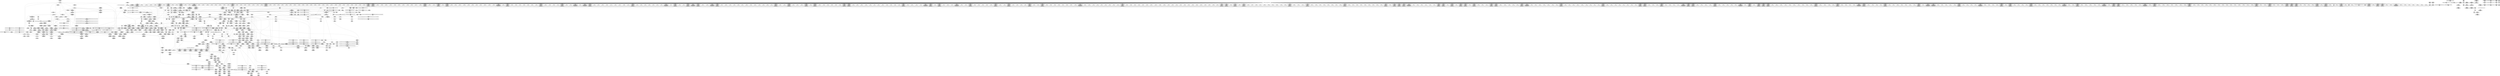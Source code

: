 digraph {
	CE0x4cb4630 [shape=record,shape=Mrecord,label="{CE0x4cb4630|selinux_inode_readlink:_land.lhs.true2}"]
	CE0x4cbd040 [shape=record,shape=Mrecord,label="{CE0x4cbd040|12:_i32,_56:_i8*,_:_CRE_138,139_}"]
	CE0x4d05ea0 [shape=record,shape=Mrecord,label="{CE0x4d05ea0|__validate_creds:_conv|include/linux/cred.h,173}"]
	CE0x4d34640 [shape=record,shape=Mrecord,label="{CE0x4d34640|12:_i32,_56:_i8*,_:_CRE_613,614_}"]
	CE0x4cdc0f0 [shape=record,shape=Mrecord,label="{CE0x4cdc0f0|i8*_getelementptr_inbounds_(_25_x_i8_,_25_x_i8_*_.str3,_i32_0,_i32_0)|*Constant*|*SummSink*}"]
	CE0x4d45010 [shape=record,shape=Mrecord,label="{CE0x4d45010|i32_10|*Constant*|*SummSource*}"]
	CE0x4d4bc40 [shape=record,shape=Mrecord,label="{CE0x4d4bc40|avc_has_perm:_tclass|Function::avc_has_perm&Arg::tclass::}"]
	CE0x4d21040 [shape=record,shape=Mrecord,label="{CE0x4d21040|inode_has_perm:_call|security/selinux/hooks.c,1614}"]
	CE0x4d22870 [shape=record,shape=Mrecord,label="{CE0x4d22870|12:_i32,_56:_i8*,_:_CRE_172,173_}"]
	CE0x4d3a8b0 [shape=record,shape=Mrecord,label="{CE0x4d3a8b0|12:_i32,_56:_i8*,_:_CRE_884,885_}"]
	CE0x4ca6240 [shape=record,shape=Mrecord,label="{CE0x4ca6240|i1_true|*Constant*}"]
	CE0x4d2e4e0 [shape=record,shape=Mrecord,label="{CE0x4d2e4e0|12:_i32,_56:_i8*,_:_CRE_487,488_}"]
	CE0x4d0d5d0 [shape=record,shape=Mrecord,label="{CE0x4d0d5d0|104:_%struct.inode*,_:_CRE_197,198_}"]
	CE0x4d06ed0 [shape=record,shape=Mrecord,label="{CE0x4d06ed0|i64_0|*Constant*}"]
	CE0x4cb7380 [shape=record,shape=Mrecord,label="{CE0x4cb7380|selinux_inode_readlink:_tmp13|security/selinux/hooks.c,2805|*SummSource*}"]
	CE0x4d1bd00 [shape=record,shape=Mrecord,label="{CE0x4d1bd00|cred_sid:_tmp|*SummSource*}"]
	CE0x4d10720 [shape=record,shape=Mrecord,label="{CE0x4d10720|dentry_has_perm:_tmp}"]
	CE0x4d51350 [shape=record,shape=Mrecord,label="{CE0x4d51350|inode_has_perm:_tmp8|security/selinux/hooks.c,1611|*SummSink*}"]
	CE0x4d243c0 [shape=record,shape=Mrecord,label="{CE0x4d243c0|12:_i32,_56:_i8*,_:_CRE_196,197_}"]
	CE0x4d2a520 [shape=record,shape=Mrecord,label="{CE0x4d2a520|12:_i32,_56:_i8*,_:_CRE_307,308_}"]
	CE0x4d4eb70 [shape=record,shape=Mrecord,label="{CE0x4d4eb70|inode_has_perm:_lnot.ext|security/selinux/hooks.c,1611}"]
	CE0x4d29cd0 [shape=record,shape=Mrecord,label="{CE0x4d29cd0|12:_i32,_56:_i8*,_:_CRE_300,301_}"]
	CE0x4d39e00 [shape=record,shape=Mrecord,label="{CE0x4d39e00|12:_i32,_56:_i8*,_:_CRE_875,876_}"]
	CE0x4d0f4b0 [shape=record,shape=Mrecord,label="{CE0x4d0f4b0|12:_i32,_56:_i8*,_:_CRE_150,151_}"]
	CE0x4d457b0 [shape=record,shape=Mrecord,label="{CE0x4d457b0|inode_has_perm:_tmp15|*LoadInst*|security/selinux/hooks.c,1615}"]
	CE0x4d6f860 [shape=record,shape=Mrecord,label="{CE0x4d6f860|cred_sid:_bb|*SummSink*}"]
	CE0x4d0be60 [shape=record,shape=Mrecord,label="{CE0x4d0be60|104:_%struct.inode*,_:_CRE_172,173_}"]
	CE0x4d282b0 [shape=record,shape=Mrecord,label="{CE0x4d282b0|12:_i32,_56:_i8*,_:_CRE_278,279_}"]
	CE0x4d1aa10 [shape=record,shape=Mrecord,label="{CE0x4d1aa10|i32_22|*Constant*|*SummSource*}"]
	CE0x4cc12c0 [shape=record,shape=Mrecord,label="{CE0x4cc12c0|104:_%struct.inode*,_:_CRE_163,164_}"]
	CE0x4cfd220 [shape=record,shape=Mrecord,label="{CE0x4cfd220|inode_has_perm:_sclass|security/selinux/hooks.c,1617}"]
	CE0x4ca85b0 [shape=record,shape=Mrecord,label="{CE0x4ca85b0|dentry_has_perm:_tmp3|*SummSource*}"]
	CE0x4d3b5c0 [shape=record,shape=Mrecord,label="{CE0x4d3b5c0|12:_i32,_56:_i8*,_:_CRE_895,896_}"]
	CE0x4d2f740 [shape=record,shape=Mrecord,label="{CE0x4d2f740|12:_i32,_56:_i8*,_:_CRE_540,544_|*MultipleSource*|Function::inode_has_perm&Arg::inode::|*LoadInst*|security/selinux/hooks.c,1627|security/selinux/hooks.c,1611}"]
	CE0x4d3f110 [shape=record,shape=Mrecord,label="{CE0x4d3f110|12:_i32,_56:_i8*,_:_CRE_977,978_}"]
	CE0x4cc0c30 [shape=record,shape=Mrecord,label="{CE0x4cc0c30|104:_%struct.inode*,_:_CRE_156,157_}"]
	CE0x4d3ed00 [shape=record,shape=Mrecord,label="{CE0x4d3ed00|12:_i32,_56:_i8*,_:_CRE_968,976_|*MultipleSource*|Function::inode_has_perm&Arg::inode::|*LoadInst*|security/selinux/hooks.c,1627|security/selinux/hooks.c,1611}"]
	CE0x4d31a50 [shape=record,shape=Mrecord,label="{CE0x4d31a50|12:_i32,_56:_i8*,_:_CRE_576,577_}"]
	CE0x4d2ddc0 [shape=record,shape=Mrecord,label="{CE0x4d2ddc0|12:_i32,_56:_i8*,_:_CRE_481,482_}"]
	CE0x4d49b20 [shape=record,shape=Mrecord,label="{CE0x4d49b20|inode_has_perm:_tmp20|security/selinux/hooks.c,1618|*SummSink*}"]
	CE0x4d18a50 [shape=record,shape=Mrecord,label="{CE0x4d18a50|i8_10|*Constant*|*SummSource*}"]
	CE0x4ca7dc0 [shape=record,shape=Mrecord,label="{CE0x4ca7dc0|selinux_inode_readlink:_do.end|*SummSource*}"]
	CE0x4d0c040 [shape=record,shape=Mrecord,label="{CE0x4d0c040|104:_%struct.inode*,_:_CRE_174,175_}"]
	CE0x4cfca80 [shape=record,shape=Mrecord,label="{CE0x4cfca80|avc_has_perm:_tsid|Function::avc_has_perm&Arg::tsid::|*SummSource*}"]
	CE0x4d2f550 [shape=record,shape=Mrecord,label="{CE0x4d2f550|12:_i32,_56:_i8*,_:_CRE_536,540_|*MultipleSource*|Function::inode_has_perm&Arg::inode::|*LoadInst*|security/selinux/hooks.c,1627|security/selinux/hooks.c,1611}"]
	CE0x4d2ba20 [shape=record,shape=Mrecord,label="{CE0x4d2ba20|12:_i32,_56:_i8*,_:_CRE_384,388_|*MultipleSource*|Function::inode_has_perm&Arg::inode::|*LoadInst*|security/selinux/hooks.c,1627|security/selinux/hooks.c,1611}"]
	CE0x4cb0240 [shape=record,shape=Mrecord,label="{CE0x4cb0240|i32_1609|*Constant*|*SummSource*}"]
	CE0x4cf9d30 [shape=record,shape=Mrecord,label="{CE0x4cf9d30|inode_has_perm:_tmp2|*SummSource*}"]
	CE0x4cbde80 [shape=record,shape=Mrecord,label="{CE0x4cbde80|12:_i32,_56:_i8*,_:_CRE_16,24_|*MultipleSource*|Function::inode_has_perm&Arg::inode::|*LoadInst*|security/selinux/hooks.c,1627|security/selinux/hooks.c,1611}"]
	CE0x4d4f560 [shape=record,shape=Mrecord,label="{CE0x4d4f560|GLOBAL:_llvm.expect.i64|*Constant*|*SummSink*}"]
	CE0x4cb51f0 [shape=record,shape=Mrecord,label="{CE0x4cb51f0|selinux_inode_readlink:_tmp11|security/selinux/hooks.c,2805}"]
	CE0x4cfd4a0 [shape=record,shape=Mrecord,label="{CE0x4cfd4a0|inode_has_perm:_call4|security/selinux/hooks.c,1617}"]
	CE0x4d217c0 [shape=record,shape=Mrecord,label="{CE0x4d217c0|GLOBAL:_cred_sid|*Constant*|*SummSource*}"]
	CE0x4d04f40 [shape=record,shape=Mrecord,label="{CE0x4d04f40|__validate_creds:_tmp1|*SummSource*}"]
	CE0x4cbfb80 [shape=record,shape=Mrecord,label="{CE0x4cbfb80|selinux_inode_readlink:_tmp21|security/selinux/hooks.c,2805}"]
	CE0x4d11f90 [shape=record,shape=Mrecord,label="{CE0x4d11f90|inode_has_perm:_tmp2}"]
	CE0x4ca0b50 [shape=record,shape=Mrecord,label="{CE0x4ca0b50|selinux_inode_readlink:_call|security/selinux/hooks.c,2805|*SummSource*}"]
	CE0x4d234c0 [shape=record,shape=Mrecord,label="{CE0x4d234c0|12:_i32,_56:_i8*,_:_CRE_180,181_}"]
	CE0x4cce080 [shape=record,shape=Mrecord,label="{CE0x4cce080|i32_0|*Constant*|*SummSource*}"]
	CE0x4d45c70 [shape=record,shape=Mrecord,label="{CE0x4d45c70|inode_has_perm:_sid3|security/selinux/hooks.c,1617|*SummSource*}"]
	CE0x4cfdd00 [shape=record,shape=Mrecord,label="{CE0x4cfdd00|inode_has_perm:_call4|security/selinux/hooks.c,1617|*SummSink*}"]
	CE0x4d48cd0 [shape=record,shape=Mrecord,label="{CE0x4d48cd0|i64*_getelementptr_inbounds_(_8_x_i64_,_8_x_i64_*___llvm_gcov_ctr154,_i64_0,_i64_7)|*Constant*|*SummSink*}"]
	CE0x4d2a3f0 [shape=record,shape=Mrecord,label="{CE0x4d2a3f0|12:_i32,_56:_i8*,_:_CRE_306,307_}"]
	CE0x4d4c120 [shape=record,shape=Mrecord,label="{CE0x4d4c120|_ret_i32_%retval.0,_!dbg_!27728|security/selinux/avc.c,775}"]
	CE0x4d3de20 [shape=record,shape=Mrecord,label="{CE0x4d3de20|12:_i32,_56:_i8*,_:_CRE_929,930_}"]
	CE0x4cb1cf0 [shape=record,shape=Mrecord,label="{CE0x4cb1cf0|selinux_inode_readlink:_tmp15|security/selinux/hooks.c,2805|*SummSource*}"]
	CE0x4d0bc80 [shape=record,shape=Mrecord,label="{CE0x4d0bc80|dentry_has_perm:_type|security/selinux/hooks.c,1630|*SummSource*}"]
	CE0x4cd9cf0 [shape=record,shape=Mrecord,label="{CE0x4cd9cf0|inode_has_perm:_do.body}"]
	CE0x4d3f550 [shape=record,shape=Mrecord,label="{CE0x4d3f550|12:_i32,_56:_i8*,_:_CRE_979,980_}"]
	CE0x4d35c00 [shape=record,shape=Mrecord,label="{CE0x4d35c00|12:_i32,_56:_i8*,_:_CRE_664,672_|*MultipleSource*|Function::inode_has_perm&Arg::inode::|*LoadInst*|security/selinux/hooks.c,1627|security/selinux/hooks.c,1611}"]
	CE0x4d2a190 [shape=record,shape=Mrecord,label="{CE0x4d2a190|12:_i32,_56:_i8*,_:_CRE_304,305_}"]
	CE0x4d2cf30 [shape=record,shape=Mrecord,label="{CE0x4d2cf30|12:_i32,_56:_i8*,_:_CRE_464,472_|*MultipleSource*|Function::inode_has_perm&Arg::inode::|*LoadInst*|security/selinux/hooks.c,1627|security/selinux/hooks.c,1611}"]
	CE0x4cd9df0 [shape=record,shape=Mrecord,label="{CE0x4cd9df0|inode_has_perm:_do.body|*SummSink*}"]
	CE0x4cd7580 [shape=record,shape=Mrecord,label="{CE0x4cd7580|inode_has_perm:_tmp5|security/selinux/hooks.c,1609|*SummSink*}"]
	CE0x4d22a50 [shape=record,shape=Mrecord,label="{CE0x4d22a50|12:_i32,_56:_i8*,_:_CRE_174,175_}"]
	CE0x4cc3b10 [shape=record,shape=Mrecord,label="{CE0x4cc3b10|selinux_inode_readlink:_tmp20|security/selinux/hooks.c,2805}"]
	CE0x4cfa9f0 [shape=record,shape=Mrecord,label="{CE0x4cfa9f0|dentry_has_perm:_bb|*SummSink*}"]
	CE0x4d0afc0 [shape=record,shape=Mrecord,label="{CE0x4d0afc0|GLOBAL:___validate_creds|*Constant*|*SummSink*}"]
	CE0x4d3d110 [shape=record,shape=Mrecord,label="{CE0x4d3d110|12:_i32,_56:_i8*,_:_CRE_918,919_}"]
	CE0x4d36b40 [shape=record,shape=Mrecord,label="{CE0x4d36b40|12:_i32,_56:_i8*,_:_CRE_712,728_|*MultipleSource*|Function::inode_has_perm&Arg::inode::|*LoadInst*|security/selinux/hooks.c,1627|security/selinux/hooks.c,1611}"]
	CE0x4d45a30 [shape=record,shape=Mrecord,label="{CE0x4d45a30|inode_has_perm:_tmp15|*LoadInst*|security/selinux/hooks.c,1615|*SummSink*}"]
	CE0x4ca9c10 [shape=record,shape=Mrecord,label="{CE0x4ca9c10|selinux_inode_readlink:_call5|security/selinux/hooks.c,2807|*SummSink*}"]
	CE0x4d34b00 [shape=record,shape=Mrecord,label="{CE0x4d34b00|12:_i32,_56:_i8*,_:_CRE_617,618_}"]
	CE0x4d3e080 [shape=record,shape=Mrecord,label="{CE0x4d3e080|12:_i32,_56:_i8*,_:_CRE_931,932_}"]
	CE0x4cbc8f0 [shape=record,shape=Mrecord,label="{CE0x4cbc8f0|12:_i32,_56:_i8*,_:_CRE_120,128_|*MultipleSource*|Function::inode_has_perm&Arg::inode::|*LoadInst*|security/selinux/hooks.c,1627|security/selinux/hooks.c,1611}"]
	CE0x4d3f800 [shape=record,shape=Mrecord,label="{CE0x4d3f800|12:_i32,_56:_i8*,_:_CRE_982,983_}"]
	CE0x4d2b1a0 [shape=record,shape=Mrecord,label="{CE0x4d2b1a0|12:_i32,_56:_i8*,_:_CRE_344,352_|*MultipleSource*|Function::inode_has_perm&Arg::inode::|*LoadInst*|security/selinux/hooks.c,1627|security/selinux/hooks.c,1611}"]
	CE0x4d36d30 [shape=record,shape=Mrecord,label="{CE0x4d36d30|12:_i32,_56:_i8*,_:_CRE_728,736_|*MultipleSource*|Function::inode_has_perm&Arg::inode::|*LoadInst*|security/selinux/hooks.c,1627|security/selinux/hooks.c,1611}"]
	CE0x4d13de0 [shape=record,shape=Mrecord,label="{CE0x4d13de0|__validate_creds:_call|include/linux/cred.h,173|*SummSink*}"]
	CE0x4cce940 [shape=record,shape=Mrecord,label="{CE0x4cce940|i64_0|*Constant*|*SummSource*}"]
	CE0x4d498b0 [shape=record,shape=Mrecord,label="{CE0x4d498b0|inode_has_perm:_tmp19|security/selinux/hooks.c,1618|*SummSource*}"]
	CE0x4cd34b0 [shape=record,shape=Mrecord,label="{CE0x4cd34b0|__validate_creds:_tmp2|include/linux/cred.h,173|*SummSource*}"]
	CE0x4d22000 [shape=record,shape=Mrecord,label="{CE0x4d22000|12:_i32,_56:_i8*,_:_CRE_163,164_}"]
	CE0x4cba760 [shape=record,shape=Mrecord,label="{CE0x4cba760|_call_void_lockdep_rcu_suspicious(i8*_getelementptr_inbounds_(_25_x_i8_,_25_x_i8_*_.str3,_i32_0,_i32_0),_i32_2805,_i8*_getelementptr_inbounds_(_45_x_i8_,_45_x_i8_*_.str12,_i32_0,_i32_0))_#10,_!dbg_!27728|security/selinux/hooks.c,2805}"]
	CE0x4d010d0 [shape=record,shape=Mrecord,label="{CE0x4d010d0|__validate_creds:_tmp7|include/linux/cred.h,174|*SummSource*}"]
	CE0x4d0c400 [shape=record,shape=Mrecord,label="{CE0x4d0c400|104:_%struct.inode*,_:_CRE_178,179_}"]
	CE0x4d1ee20 [shape=record,shape=Mrecord,label="{CE0x4d1ee20|cred_sid:_tmp6|security/selinux/hooks.c,197}"]
	CE0x4cbecc0 [shape=record,shape=Mrecord,label="{CE0x4cbecc0|_ret_%struct.task_struct*_%tmp4,_!dbg_!27714|./arch/x86/include/asm/current.h,14}"]
	CE0x6a7e970 [shape=record,shape=Mrecord,label="{CE0x6a7e970|_call_void_mcount()_#3|*SummSink*}"]
	CE0x4cc56a0 [shape=record,shape=Mrecord,label="{CE0x4cc56a0|__validate_creds:_tmp5|include/linux/cred.h,173|*SummSink*}"]
	CE0x4d19f80 [shape=record,shape=Mrecord,label="{CE0x4d19f80|104:_%struct.inode*,_:_CRE_8,12_|*MultipleSource*|Function::selinux_inode_readlink&Arg::dentry::|Function::dentry_has_perm&Arg::dentry::|security/selinux/hooks.c,1627}"]
	CE0x4d0d7b0 [shape=record,shape=Mrecord,label="{CE0x4d0d7b0|104:_%struct.inode*,_:_CRE_199,200_}"]
	CE0x4d2e020 [shape=record,shape=Mrecord,label="{CE0x4d2e020|12:_i32,_56:_i8*,_:_CRE_483,484_}"]
	CE0x4ca46f0 [shape=record,shape=Mrecord,label="{CE0x4ca46f0|selinux_inode_readlink:_if.then|*SummSink*}"]
	CE0x4cf8d30 [shape=record,shape=Mrecord,label="{CE0x4cf8d30|inode_has_perm:_adp|Function::inode_has_perm&Arg::adp::|*SummSink*}"]
	CE0x4cf7740 [shape=record,shape=Mrecord,label="{CE0x4cf7740|GLOBAL:_inode_has_perm|*Constant*|*SummSource*}"]
	CE0x4d6eca0 [shape=record,shape=Mrecord,label="{CE0x4d6eca0|__validate_creds:_tmp8|include/linux/cred.h,175|*SummSource*}"]
	CE0x4d0f3c0 [shape=record,shape=Mrecord,label="{CE0x4d0f3c0|12:_i32,_56:_i8*,_:_CRE_149,150_}"]
	CE0x4d3cfe0 [shape=record,shape=Mrecord,label="{CE0x4d3cfe0|12:_i32,_56:_i8*,_:_CRE_917,918_}"]
	"CONST[source:1(input),value:2(dynamic)][purpose:{object}]"
	CE0x4d01540 [shape=record,shape=Mrecord,label="{CE0x4d01540|_call_void___invalid_creds(%struct.cred*_%cred,_i8*_%file,_i32_%line)_#10,_!dbg_!27721|include/linux/cred.h,174}"]
	CE0x4d0d990 [shape=record,shape=Mrecord,label="{CE0x4d0d990|104:_%struct.inode*,_:_CRE_201,202_}"]
	CE0x4d0fd20 [shape=record,shape=Mrecord,label="{CE0x4d0fd20|12:_i32,_56:_i8*,_:_CRE_159,160_}"]
	CE0x4d0d300 [shape=record,shape=Mrecord,label="{CE0x4d0d300|104:_%struct.inode*,_:_CRE_194,195_}"]
	CE0x4d3fb60 [shape=record,shape=Mrecord,label="{CE0x4d3fb60|12:_i32,_56:_i8*,_:_CRE_988,992_|*MultipleSource*|Function::inode_has_perm&Arg::inode::|*LoadInst*|security/selinux/hooks.c,1627|security/selinux/hooks.c,1611}"]
	CE0x4d32af0 [shape=record,shape=Mrecord,label="{CE0x4d32af0|12:_i32,_56:_i8*,_:_CRE_590,591_}"]
	CE0x4cbf280 [shape=record,shape=Mrecord,label="{CE0x4cbf280|i32_78|*Constant*|*SummSink*}"]
	CE0x4d19ad0 [shape=record,shape=Mrecord,label="{CE0x4d19ad0|i64*_getelementptr_inbounds_(_2_x_i64_,_2_x_i64_*___llvm_gcov_ctr153,_i64_0,_i64_1)|*Constant*|*SummSink*}"]
	CE0x4ca8540 [shape=record,shape=Mrecord,label="{CE0x4ca8540|dentry_has_perm:_tmp3}"]
	CE0x4cc0960 [shape=record,shape=Mrecord,label="{CE0x4cc0960|104:_%struct.inode*,_:_CRE_153,154_}"]
	CE0x4d0c8b0 [shape=record,shape=Mrecord,label="{CE0x4d0c8b0|104:_%struct.inode*,_:_CRE_183,184_}"]
	CE0x4d396e0 [shape=record,shape=Mrecord,label="{CE0x4d396e0|12:_i32,_56:_i8*,_:_CRE_869,870_}"]
	CE0x4d357c0 [shape=record,shape=Mrecord,label="{CE0x4d357c0|12:_i32,_56:_i8*,_:_CRE_648,656_|*MultipleSource*|Function::inode_has_perm&Arg::inode::|*LoadInst*|security/selinux/hooks.c,1627|security/selinux/hooks.c,1611}"]
	CE0x4d21e20 [shape=record,shape=Mrecord,label="{CE0x4d21e20|12:_i32,_56:_i8*,_:_CRE_161,162_}"]
	CE0x4ccab80 [shape=record,shape=Mrecord,label="{CE0x4ccab80|selinux_inode_readlink:_tmp7|security/selinux/hooks.c,2805|*SummSink*}"]
	CE0x4d095f0 [shape=record,shape=Mrecord,label="{CE0x4d095f0|12:_i32,_56:_i8*,_:_CRE_4,8_|*MultipleSource*|Function::inode_has_perm&Arg::inode::|*LoadInst*|security/selinux/hooks.c,1627|security/selinux/hooks.c,1611}"]
	CE0x4d28e90 [shape=record,shape=Mrecord,label="{CE0x4d28e90|12:_i32,_56:_i8*,_:_CRE_288,289_}"]
	CE0x4d40310 [shape=record,shape=Mrecord,label="{CE0x4d40310|inode_has_perm:_tmp6|*LoadInst*|security/selinux/hooks.c,1611|*SummSource*}"]
	CE0x4d0e260 [shape=record,shape=Mrecord,label="{CE0x4d0e260|%struct.task_struct*_(%struct.task_struct**)*_asm_movq_%gs:$_1:P_,$0_,_r,im,_dirflag_,_fpsr_,_flags_}"]
	CE0x4cda110 [shape=record,shape=Mrecord,label="{CE0x4cda110|i64*_getelementptr_inbounds_(_5_x_i64_,_5_x_i64_*___llvm_gcov_ctr155,_i64_0,_i64_0)|*Constant*|*SummSource*}"]
	CE0x4d3c400 [shape=record,shape=Mrecord,label="{CE0x4d3c400|12:_i32,_56:_i8*,_:_CRE_907,908_}"]
	CE0x4d4d620 [shape=record,shape=Mrecord,label="{CE0x4d4d620|inode_has_perm:_and|security/selinux/hooks.c,1611}"]
	CE0x4d1f740 [shape=record,shape=Mrecord,label="{CE0x4d1f740|cred_sid:_tmp6|security/selinux/hooks.c,197|*SummSink*}"]
	CE0x4d2c2a0 [shape=record,shape=Mrecord,label="{CE0x4d2c2a0|12:_i32,_56:_i8*,_:_CRE_416,424_|*MultipleSource*|Function::inode_has_perm&Arg::inode::|*LoadInst*|security/selinux/hooks.c,1627|security/selinux/hooks.c,1611}"]
	CE0x4d303f0 [shape=record,shape=Mrecord,label="{CE0x4d303f0|12:_i32,_56:_i8*,_:_CRE_557,558_}"]
	CE0x4d28b00 [shape=record,shape=Mrecord,label="{CE0x4d28b00|12:_i32,_56:_i8*,_:_CRE_285,286_}"]
	CE0x4cad420 [shape=record,shape=Mrecord,label="{CE0x4cad420|104:_%struct.inode*,_:_CRE_96,104_|*MultipleSource*|Function::selinux_inode_readlink&Arg::dentry::|Function::dentry_has_perm&Arg::dentry::|security/selinux/hooks.c,1627}"]
	CE0x4d235b0 [shape=record,shape=Mrecord,label="{CE0x4d235b0|12:_i32,_56:_i8*,_:_CRE_181,182_}"]
	CE0x4d46860 [shape=record,shape=Mrecord,label="{CE0x4d46860|inode_has_perm:_tmp13|security/selinux/hooks.c,1614}"]
	CE0x4d0c220 [shape=record,shape=Mrecord,label="{CE0x4d0c220|104:_%struct.inode*,_:_CRE_176,177_}"]
	CE0x4cad330 [shape=record,shape=Mrecord,label="{CE0x4cad330|104:_%struct.inode*,_:_CRE_95,96_}"]
	CE0x4d242d0 [shape=record,shape=Mrecord,label="{CE0x4d242d0|12:_i32,_56:_i8*,_:_CRE_195,196_}"]
	CE0x4d32e80 [shape=record,shape=Mrecord,label="{CE0x4d32e80|12:_i32,_56:_i8*,_:_CRE_593,594_}"]
	CE0x4d50920 [shape=record,shape=Mrecord,label="{CE0x4d50920|inode_has_perm:_tmp7|security/selinux/hooks.c,1611|*SummSink*}"]
	CE0x4cc0d20 [shape=record,shape=Mrecord,label="{CE0x4cc0d20|104:_%struct.inode*,_:_CRE_157,158_}"]
	CE0x4cc5ca0 [shape=record,shape=Mrecord,label="{CE0x4cc5ca0|i64*_getelementptr_inbounds_(_5_x_i64_,_5_x_i64_*___llvm_gcov_ctr155,_i64_0,_i64_3)|*Constant*|*SummSink*}"]
	CE0x4cb4dd0 [shape=record,shape=Mrecord,label="{CE0x4cb4dd0|selinux_inode_readlink:_tmp10|security/selinux/hooks.c,2805|*SummSource*}"]
	CE0x4d236a0 [shape=record,shape=Mrecord,label="{CE0x4d236a0|12:_i32,_56:_i8*,_:_CRE_182,183_}"]
	CE0x4d13be0 [shape=record,shape=Mrecord,label="{CE0x4d13be0|i64*_getelementptr_inbounds_(_8_x_i64_,_8_x_i64_*___llvm_gcov_ctr154,_i64_0,_i64_2)|*Constant*|*SummSink*}"]
	CE0x4cc82b0 [shape=record,shape=Mrecord,label="{CE0x4cc82b0|selinux_inode_readlink:_tmp18|security/selinux/hooks.c,2805}"]
	CE0x4d29940 [shape=record,shape=Mrecord,label="{CE0x4d29940|12:_i32,_56:_i8*,_:_CRE_297,298_}"]
	CE0x4cc8050 [shape=record,shape=Mrecord,label="{CE0x4cc8050|selinux_inode_readlink:_tmp19|security/selinux/hooks.c,2805|*SummSource*}"]
	CE0x4d355b0 [shape=record,shape=Mrecord,label="{CE0x4d355b0|12:_i32,_56:_i8*,_:_CRE_640,648_|*MultipleSource*|Function::inode_has_perm&Arg::inode::|*LoadInst*|security/selinux/hooks.c,1627|security/selinux/hooks.c,1611}"]
	CE0x4d2d860 [shape=record,shape=Mrecord,label="{CE0x4d2d860|12:_i32,_56:_i8*,_:_CRE_476,477_}"]
	CE0x4caa950 [shape=record,shape=Mrecord,label="{CE0x4caa950|dentry_has_perm:_cred|Function::dentry_has_perm&Arg::cred::|*SummSink*}"]
	CE0x4cda530 [shape=record,shape=Mrecord,label="{CE0x4cda530|inode_has_perm:_tmp1}"]
	CE0x4d224b0 [shape=record,shape=Mrecord,label="{CE0x4d224b0|12:_i32,_56:_i8*,_:_CRE_168,169_}"]
	CE0x4cdaf70 [shape=record,shape=Mrecord,label="{CE0x4cdaf70|inode_has_perm:_tmp4|security/selinux/hooks.c,1609|*SummSink*}"]
	CE0x4d2d370 [shape=record,shape=Mrecord,label="{CE0x4d2d370|12:_i32,_56:_i8*,_:_CRE_473,474_}"]
	CE0x4d23880 [shape=record,shape=Mrecord,label="{CE0x4d23880|12:_i32,_56:_i8*,_:_CRE_184,185_}"]
	CE0x4cc0690 [shape=record,shape=Mrecord,label="{CE0x4cc0690|104:_%struct.inode*,_:_CRE_150,151_}"]
	CE0x4ca5720 [shape=record,shape=Mrecord,label="{CE0x4ca5720|selinux_inode_readlink:_entry|*SummSource*}"]
	CE0x4d25d70 [shape=record,shape=Mrecord,label="{CE0x4d25d70|12:_i32,_56:_i8*,_:_CRE_245,246_}"]
	CE0x4d4dfc0 [shape=record,shape=Mrecord,label="{CE0x4d4dfc0|inode_has_perm:_lnot|security/selinux/hooks.c,1611|*SummSource*}"]
	CE0x4d21170 [shape=record,shape=Mrecord,label="{CE0x4d21170|inode_has_perm:_call|security/selinux/hooks.c,1614|*SummSource*}"]
	CE0x4d24960 [shape=record,shape=Mrecord,label="{CE0x4d24960|12:_i32,_56:_i8*,_:_CRE_202,203_}"]
	CE0x4d250e0 [shape=record,shape=Mrecord,label="{CE0x4d250e0|12:_i32,_56:_i8*,_:_CRE_216,224_|*MultipleSource*|Function::inode_has_perm&Arg::inode::|*LoadInst*|security/selinux/hooks.c,1627|security/selinux/hooks.c,1611}"]
	CE0x4d34510 [shape=record,shape=Mrecord,label="{CE0x4d34510|12:_i32,_56:_i8*,_:_CRE_612,613_}"]
	CE0x4d290f0 [shape=record,shape=Mrecord,label="{CE0x4d290f0|12:_i32,_56:_i8*,_:_CRE_290,291_}"]
	CE0x4ca8a60 [shape=record,shape=Mrecord,label="{CE0x4ca8a60|_call_void_mcount()_#3|*SummSink*}"]
	CE0x4d29480 [shape=record,shape=Mrecord,label="{CE0x4d29480|12:_i32,_56:_i8*,_:_CRE_293,294_}"]
	CE0x4d4ff10 [shape=record,shape=Mrecord,label="{CE0x4d4ff10|inode_has_perm:_tobool2|security/selinux/hooks.c,1611}"]
	CE0x4cdc720 [shape=record,shape=Mrecord,label="{CE0x4cdc720|get_current:_tmp3|*SummSource*}"]
	CE0x4d4adb0 [shape=record,shape=Mrecord,label="{CE0x4d4adb0|__validate_creds:_lnot1|include/linux/cred.h,173|*SummSource*}"]
	CE0x4cd9d60 [shape=record,shape=Mrecord,label="{CE0x4cd9d60|inode_has_perm:_do.body|*SummSource*}"]
	CE0x4d44b60 [shape=record,shape=Mrecord,label="{CE0x4d44b60|_ret_i32_%tmp6,_!dbg_!27716|security/selinux/hooks.c,197|*SummSource*}"]
	CE0x4cb7310 [shape=record,shape=Mrecord,label="{CE0x4cb7310|selinux_inode_readlink:_tmp13|security/selinux/hooks.c,2805}"]
	CE0x4cb3ef0 [shape=record,shape=Mrecord,label="{CE0x4cb3ef0|selinux_inode_readlink:_do.end|*SummSink*}"]
	CE0x4d39810 [shape=record,shape=Mrecord,label="{CE0x4d39810|12:_i32,_56:_i8*,_:_CRE_870,871_}"]
	CE0x4d10020 [shape=record,shape=Mrecord,label="{CE0x4d10020|i64*_getelementptr_inbounds_(_2_x_i64_,_2_x_i64_*___llvm_gcov_ctr98,_i64_0,_i64_1)|*Constant*}"]
	CE0x4d48b20 [shape=record,shape=Mrecord,label="{CE0x4d48b20|_ret_i32_%retval.0,_!dbg_!27728|security/selinux/avc.c,775|*SummSink*}"]
	CE0x4d350f0 [shape=record,shape=Mrecord,label="{CE0x4d350f0|12:_i32,_56:_i8*,_:_CRE_622,623_}"]
	CE0x4ca99f0 [shape=record,shape=Mrecord,label="{CE0x4ca99f0|selinux_inode_readlink:_call5|security/selinux/hooks.c,2807|*SummSource*}"]
	CE0x4caa020 [shape=record,shape=Mrecord,label="{CE0x4caa020|GLOBAL:_dentry_has_perm|*Constant*|*SummSink*}"]
	CE0x4cbd500 [shape=record,shape=Mrecord,label="{CE0x4cbd500|12:_i32,_56:_i8*,_:_CRE_143,144_}"]
	CE0x4d0c6d0 [shape=record,shape=Mrecord,label="{CE0x4d0c6d0|104:_%struct.inode*,_:_CRE_181,182_}"]
	CE0x4cd5ec0 [shape=record,shape=Mrecord,label="{CE0x4cd5ec0|i64_5|*Constant*|*SummSource*}"]
	CE0x4d3d830 [shape=record,shape=Mrecord,label="{CE0x4d3d830|12:_i32,_56:_i8*,_:_CRE_924,925_}"]
	CE0x4d6f9d0 [shape=record,shape=Mrecord,label="{CE0x4d6f9d0|i64*_getelementptr_inbounds_(_2_x_i64_,_2_x_i64_*___llvm_gcov_ctr131,_i64_0,_i64_0)|*Constant*|*SummSink*}"]
	CE0x4caa410 [shape=record,shape=Mrecord,label="{CE0x4caa410|dentry_has_perm:_entry|*SummSink*}"]
	CE0x4cba7d0 [shape=record,shape=Mrecord,label="{CE0x4cba7d0|_call_void_lockdep_rcu_suspicious(i8*_getelementptr_inbounds_(_25_x_i8_,_25_x_i8_*_.str3,_i32_0,_i32_0),_i32_2805,_i8*_getelementptr_inbounds_(_45_x_i8_,_45_x_i8_*_.str12,_i32_0,_i32_0))_#10,_!dbg_!27728|security/selinux/hooks.c,2805|*SummSource*}"]
	CE0x4cbea10 [shape=record,shape=Mrecord,label="{CE0x4cbea10|get_current:_entry|*SummSink*}"]
	CE0x4cbbfc0 [shape=record,shape=Mrecord,label="{CE0x4cbbfc0|cred_sid:_tmp5|security/selinux/hooks.c,196|*SummSource*}"]
	CE0x4cc33b0 [shape=record,shape=Mrecord,label="{CE0x4cc33b0|i64*_getelementptr_inbounds_(_11_x_i64_,_11_x_i64_*___llvm_gcov_ctr229,_i64_0,_i64_0)|*Constant*}"]
	CE0x4d395e0 [shape=record,shape=Mrecord,label="{CE0x4d395e0|12:_i32,_56:_i8*,_:_CRE_868,869_}"]
	CE0x4caa1e0 [shape=record,shape=Mrecord,label="{CE0x4caa1e0|GLOBAL:_dentry_has_perm|*Constant*|*SummSource*}"]
	CE0x4d49840 [shape=record,shape=Mrecord,label="{CE0x4d49840|inode_has_perm:_tmp19|security/selinux/hooks.c,1618}"]
	CE0x4d511e0 [shape=record,shape=Mrecord,label="{CE0x4d511e0|inode_has_perm:_tmp8|security/selinux/hooks.c,1611|*SummSource*}"]
	CE0x4d505b0 [shape=record,shape=Mrecord,label="{CE0x4d505b0|inode_has_perm:_tmp7|security/selinux/hooks.c,1611}"]
	CE0x4ccbca0 [shape=record,shape=Mrecord,label="{CE0x4ccbca0|selinux_inode_readlink:_tobool1|security/selinux/hooks.c,2805|*SummSource*}"]
	CE0x4cfade0 [shape=record,shape=Mrecord,label="{CE0x4cfade0|i64*_getelementptr_inbounds_(_2_x_i64_,_2_x_i64_*___llvm_gcov_ctr153,_i64_0,_i64_1)|*Constant*}"]
	CE0x4d48780 [shape=record,shape=Mrecord,label="{CE0x4d48780|avc_has_perm:_auditdata|Function::avc_has_perm&Arg::auditdata::|*SummSink*}"]
	CE0x4d3ac40 [shape=record,shape=Mrecord,label="{CE0x4d3ac40|12:_i32,_56:_i8*,_:_CRE_887,888_}"]
	CE0x4d3d5d0 [shape=record,shape=Mrecord,label="{CE0x4d3d5d0|12:_i32,_56:_i8*,_:_CRE_922,923_}"]
	CE0x4d53050 [shape=record,shape=Mrecord,label="{CE0x4d53050|inode_has_perm:_tmp11|security/selinux/hooks.c,1612|*SummSink*}"]
	CE0x4d3a780 [shape=record,shape=Mrecord,label="{CE0x4d3a780|12:_i32,_56:_i8*,_:_CRE_883,884_}"]
	CE0x4d22960 [shape=record,shape=Mrecord,label="{CE0x4d22960|12:_i32,_56:_i8*,_:_CRE_173,174_}"]
	CE0x4ca6fa0 [shape=record,shape=Mrecord,label="{CE0x4ca6fa0|inode_has_perm:_tmp3|*SummSource*}"]
	CE0x4d30620 [shape=record,shape=Mrecord,label="{CE0x4d30620|12:_i32,_56:_i8*,_:_CRE_559,560_}"]
	CE0x4d27800 [shape=record,shape=Mrecord,label="{CE0x4d27800|12:_i32,_56:_i8*,_:_CRE_269,270_}"]
	CE0x4d539a0 [shape=record,shape=Mrecord,label="{CE0x4d539a0|i32_512|*Constant*|*SummSource*}"]
	CE0x4d113c0 [shape=record,shape=Mrecord,label="{CE0x4d113c0|dentry_has_perm:_d_inode|security/selinux/hooks.c,1627|*SummSink*}"]
	CE0x4cc1680 [shape=record,shape=Mrecord,label="{CE0x4cc1680|104:_%struct.inode*,_:_CRE_167,168_}"]
	CE0x4cd9c10 [shape=record,shape=Mrecord,label="{CE0x4cd9c10|inode_has_perm:_return|*SummSink*}"]
	CE0x4d3bf40 [shape=record,shape=Mrecord,label="{CE0x4d3bf40|12:_i32,_56:_i8*,_:_CRE_903,904_}"]
	CE0x4d39a70 [shape=record,shape=Mrecord,label="{CE0x4d39a70|12:_i32,_56:_i8*,_:_CRE_872,873_}"]
	CE0x4d22c30 [shape=record,shape=Mrecord,label="{CE0x4d22c30|12:_i32,_56:_i8*,_:_CRE_176,177_}"]
	CE0x4d04c70 [shape=record,shape=Mrecord,label="{CE0x4d04c70|i64_1|*Constant*}"]
	CE0x4ccb670 [shape=record,shape=Mrecord,label="{CE0x4ccb670|i64_3|*Constant*|*SummSink*}"]
	CE0x4d1ac30 [shape=record,shape=Mrecord,label="{CE0x4d1ac30|cred_sid:_security|security/selinux/hooks.c,196|*SummSource*}"]
	CE0x4d4c370 [shape=record,shape=Mrecord,label="{CE0x4d4c370|avc_has_perm:_requested|Function::avc_has_perm&Arg::requested::|*SummSource*}"]
	CE0x4d34e90 [shape=record,shape=Mrecord,label="{CE0x4d34e90|12:_i32,_56:_i8*,_:_CRE_620,621_}"]
	CE0x4cb5ad0 [shape=record,shape=Mrecord,label="{CE0x4cb5ad0|selinux_inode_readlink:_tmp12|security/selinux/hooks.c,2805|*SummSink*}"]
	CE0x4d2e3b0 [shape=record,shape=Mrecord,label="{CE0x4d2e3b0|12:_i32,_56:_i8*,_:_CRE_486,487_}"]
	CE0x4caeda0 [shape=record,shape=Mrecord,label="{CE0x4caeda0|get_current:_bb|*SummSink*}"]
	CE0x4cc7790 [shape=record,shape=Mrecord,label="{CE0x4cc7790|i64*_getelementptr_inbounds_(_11_x_i64_,_11_x_i64_*___llvm_gcov_ctr229,_i64_0,_i64_9)|*Constant*|*SummSource*}"]
	CE0x4d3c8c0 [shape=record,shape=Mrecord,label="{CE0x4d3c8c0|12:_i32,_56:_i8*,_:_CRE_911,912_}"]
	CE0x4cd37f0 [shape=record,shape=Mrecord,label="{CE0x4cd37f0|__validate_creds:_tobool|include/linux/cred.h,173|*SummSink*}"]
	CE0x4cbfef0 [shape=record,shape=Mrecord,label="{CE0x4cbfef0|selinux_inode_readlink:_tmp21|security/selinux/hooks.c,2805|*SummSink*}"]
	CE0x4d44830 [shape=record,shape=Mrecord,label="{CE0x4d44830|cred_sid:_cred|Function::cred_sid&Arg::cred::|*SummSink*}"]
	CE0x4cdc7e0 [shape=record,shape=Mrecord,label="{CE0x4cdc7e0|get_current:_tmp3|*SummSink*}"]
	CE0x4cb0420 [shape=record,shape=Mrecord,label="{CE0x4cb0420|i32_1609|*Constant*|*SummSink*}"]
	CE0x4d6e4c0 [shape=record,shape=Mrecord,label="{CE0x4d6e4c0|i64*_getelementptr_inbounds_(_5_x_i64_,_5_x_i64_*___llvm_gcov_ctr155,_i64_0,_i64_4)|*Constant*|*SummSink*}"]
	CE0x4d3c9f0 [shape=record,shape=Mrecord,label="{CE0x4d3c9f0|12:_i32,_56:_i8*,_:_CRE_912,913_}"]
	CE0x4cd61c0 [shape=record,shape=Mrecord,label="{CE0x4cd61c0|selinux_inode_readlink:_tmp9|security/selinux/hooks.c,2805|*SummSource*}"]
	CE0x4cc4130 [shape=record,shape=Mrecord,label="{CE0x4cc4130|selinux_inode_readlink:_tmp20|security/selinux/hooks.c,2805|*SummSink*}"]
	CE0x4d04ce0 [shape=record,shape=Mrecord,label="{CE0x4d04ce0|__validate_creds:_tmp1}"]
	CE0x4cfc440 [shape=record,shape=Mrecord,label="{CE0x4cfc440|avc_has_perm:_requested|Function::avc_has_perm&Arg::requested::|*SummSink*}"]
	CE0x4cb5e10 [shape=record,shape=Mrecord,label="{CE0x4cb5e10|i64*_getelementptr_inbounds_(_11_x_i64_,_11_x_i64_*___llvm_gcov_ctr229,_i64_0,_i64_6)|*Constant*}"]
	CE0x4d07c60 [shape=record,shape=Mrecord,label="{CE0x4d07c60|inode_has_perm:_if.end}"]
	CE0x4d3c2d0 [shape=record,shape=Mrecord,label="{CE0x4d3c2d0|12:_i32,_56:_i8*,_:_CRE_906,907_}"]
	CE0x4d50090 [shape=record,shape=Mrecord,label="{CE0x4d50090|inode_has_perm:_tobool2|security/selinux/hooks.c,1611|*SummSource*}"]
	CE0x4cfc950 [shape=record,shape=Mrecord,label="{CE0x4cfc950|avc_has_perm:_tsid|Function::avc_has_perm&Arg::tsid::}"]
	CE0x4cf9050 [shape=record,shape=Mrecord,label="{CE0x4cf9050|_ret_i32_%retval.0,_!dbg_!27739|security/selinux/hooks.c,1618|*SummSource*}"]
	CE0x4d45290 [shape=record,shape=Mrecord,label="{CE0x4d45290|inode_has_perm:_i_security|security/selinux/hooks.c,1615}"]
	CE0x4d0a860 [shape=record,shape=Mrecord,label="{CE0x4d0a860|12:_i32,_56:_i8*,_:_CRE_96,104_|*MultipleSource*|Function::inode_has_perm&Arg::inode::|*LoadInst*|security/selinux/hooks.c,1627|security/selinux/hooks.c,1611}"]
	CE0x4d35e20 [shape=record,shape=Mrecord,label="{CE0x4d35e20|12:_i32,_56:_i8*,_:_CRE_672,680_|*MultipleSource*|Function::inode_has_perm&Arg::inode::|*LoadInst*|security/selinux/hooks.c,1627|security/selinux/hooks.c,1611}"]
	CE0x4d52f70 [shape=record,shape=Mrecord,label="{CE0x4d52f70|inode_has_perm:_tmp11|security/selinux/hooks.c,1612}"]
	CE0x4cb8b20 [shape=record,shape=Mrecord,label="{CE0x4cb8b20|i64_4|*Constant*|*SummSource*}"]
	CE0x4cfd7b0 [shape=record,shape=Mrecord,label="{CE0x4cfd7b0|avc_has_perm:_entry}"]
	CE0x4cd87c0 [shape=record,shape=Mrecord,label="{CE0x4cd87c0|_call_void_mcount()_#3|*SummSink*}"]
	CE0x4caa840 [shape=record,shape=Mrecord,label="{CE0x4caa840|dentry_has_perm:_cred|Function::dentry_has_perm&Arg::cred::|*SummSource*}"]
	CE0x4d0d8a0 [shape=record,shape=Mrecord,label="{CE0x4d0d8a0|104:_%struct.inode*,_:_CRE_200,201_}"]
	CE0x4d05490 [shape=record,shape=Mrecord,label="{CE0x4d05490|cred_sid:_tmp|*SummSink*}"]
	CE0x4d3a9e0 [shape=record,shape=Mrecord,label="{CE0x4d3a9e0|12:_i32,_56:_i8*,_:_CRE_885,886_}"]
	CE0x4cad900 [shape=record,shape=Mrecord,label="{CE0x4cad900|104:_%struct.inode*,_:_CRE_145,146_}"]
	CE0x4cc3920 [shape=record,shape=Mrecord,label="{CE0x4cc3920|selinux_inode_readlink:_tmp19|security/selinux/hooks.c,2805|*SummSink*}"]
	CE0x4ca37d0 [shape=record,shape=Mrecord,label="{CE0x4ca37d0|selinux_inode_readlink:_bb}"]
	CE0x4cdc350 [shape=record,shape=Mrecord,label="{CE0x4cdc350|GLOBAL:_lockdep_rcu_suspicious|*Constant*|*SummSink*}"]
	CE0x4cc14a0 [shape=record,shape=Mrecord,label="{CE0x4cc14a0|104:_%struct.inode*,_:_CRE_165,166_}"]
	CE0x4d3cd80 [shape=record,shape=Mrecord,label="{CE0x4d3cd80|12:_i32,_56:_i8*,_:_CRE_915,916_}"]
	CE0x4cad240 [shape=record,shape=Mrecord,label="{CE0x4cad240|104:_%struct.inode*,_:_CRE_94,95_}"]
	CE0x4d0cc70 [shape=record,shape=Mrecord,label="{CE0x4d0cc70|104:_%struct.inode*,_:_CRE_187,188_}"]
	CE0x4d322a0 [shape=record,shape=Mrecord,label="{CE0x4d322a0|12:_i32,_56:_i8*,_:_CRE_583,584_}"]
	CE0x4d33800 [shape=record,shape=Mrecord,label="{CE0x4d33800|12:_i32,_56:_i8*,_:_CRE_601,602_}"]
	CE0x4cc0470 [shape=record,shape=Mrecord,label="{CE0x4cc0470|104:_%struct.inode*,_:_CRE_147,148_}"]
	CE0x4d059b0 [shape=record,shape=Mrecord,label="{CE0x4d059b0|i64*_getelementptr_inbounds_(_8_x_i64_,_8_x_i64_*___llvm_gcov_ctr154,_i64_0,_i64_0)|*Constant*}"]
	"CONST[source:2(external),value:2(dynamic)][purpose:{subject}]"
	CE0x4cfcd50 [shape=record,shape=Mrecord,label="{CE0x4cfcd50|avc_has_perm:_entry|*SummSink*}"]
	CE0x4cbf640 [shape=record,shape=Mrecord,label="{CE0x4cbf640|selinux_inode_readlink:_cred4|security/selinux/hooks.c,2805|*SummSource*}"]
	"CONST[source:0(mediator),value:0(static)][purpose:{operation}]"
	CE0x4d09c80 [shape=record,shape=Mrecord,label="{CE0x4d09c80|inode_has_perm:_tmp|*SummSource*}"]
	CE0x4ccf1a0 [shape=record,shape=Mrecord,label="{CE0x4ccf1a0|104:_%struct.inode*,_:_CRE_210,211_}"]
	CE0x4d2e610 [shape=record,shape=Mrecord,label="{CE0x4d2e610|12:_i32,_56:_i8*,_:_CRE_488,496_|*MultipleSource*|Function::inode_has_perm&Arg::inode::|*LoadInst*|security/selinux/hooks.c,1627|security/selinux/hooks.c,1611}"]
	CE0x4cacc90 [shape=record,shape=Mrecord,label="{CE0x4cacc90|104:_%struct.inode*,_:_CRE_89,90_}"]
	CE0x4cc11d0 [shape=record,shape=Mrecord,label="{CE0x4cc11d0|104:_%struct.inode*,_:_CRE_162,163_}"]
	CE0x4cabfc0 [shape=record,shape=Mrecord,label="{CE0x4cabfc0|_ret_i32_%call,_!dbg_!27723|security/selinux/hooks.c,1632|*SummSource*}"]
	CE0x4cca660 [shape=record,shape=Mrecord,label="{CE0x4cca660|selinux_inode_readlink:_tmp6|security/selinux/hooks.c,2805|*SummSink*}"]
	CE0x4d4dc40 [shape=record,shape=Mrecord,label="{CE0x4d4dc40|inode_has_perm:_tobool|security/selinux/hooks.c,1611|*SummSource*}"]
	CE0x4cc6b10 [shape=record,shape=Mrecord,label="{CE0x4cc6b10|i8*_getelementptr_inbounds_(_45_x_i8_,_45_x_i8_*_.str12,_i32_0,_i32_0)|*Constant*|*SummSink*}"]
	CE0x4d2b3c0 [shape=record,shape=Mrecord,label="{CE0x4d2b3c0|12:_i32,_56:_i8*,_:_CRE_352,360_|*MultipleSource*|Function::inode_has_perm&Arg::inode::|*LoadInst*|security/selinux/hooks.c,1627|security/selinux/hooks.c,1611}"]
	CE0x4d06130 [shape=record,shape=Mrecord,label="{CE0x4d06130|__validate_creds:_cred|Function::__validate_creds&Arg::cred::|*SummSink*}"]
	CE0x4cf7d80 [shape=record,shape=Mrecord,label="{CE0x4cf7d80|inode_has_perm:_cred|Function::inode_has_perm&Arg::cred::|*SummSink*}"]
	CE0x4cd6090 [shape=record,shape=Mrecord,label="{CE0x4cd6090|selinux_inode_readlink:_tmp9|security/selinux/hooks.c,2805}"]
	CE0x4d31cb0 [shape=record,shape=Mrecord,label="{CE0x4d31cb0|12:_i32,_56:_i8*,_:_CRE_578,579_}"]
	CE0x4d13220 [shape=record,shape=Mrecord,label="{CE0x4d13220|__validate_creds:_expval|include/linux/cred.h,173|*SummSink*}"]
	CE0x4cfcbf0 [shape=record,shape=Mrecord,label="{CE0x4cfcbf0|avc_has_perm:_tsid|Function::avc_has_perm&Arg::tsid::|*SummSink*}"]
	CE0x4d05aa0 [shape=record,shape=Mrecord,label="{CE0x4d05aa0|i64*_getelementptr_inbounds_(_8_x_i64_,_8_x_i64_*___llvm_gcov_ctr154,_i64_0,_i64_0)|*Constant*|*SummSource*}"]
	CE0x4d2f330 [shape=record,shape=Mrecord,label="{CE0x4d2f330|12:_i32,_56:_i8*,_:_CRE_528,536_|*MultipleSource*|Function::inode_has_perm&Arg::inode::|*LoadInst*|security/selinux/hooks.c,1627|security/selinux/hooks.c,1611}"]
	CE0x4d484b0 [shape=record,shape=Mrecord,label="{CE0x4d484b0|avc_has_perm:_auditdata|Function::avc_has_perm&Arg::auditdata::}"]
	CE0x4d245a0 [shape=record,shape=Mrecord,label="{CE0x4d245a0|12:_i32,_56:_i8*,_:_CRE_198,199_}"]
	CE0x4d30e70 [shape=record,shape=Mrecord,label="{CE0x4d30e70|12:_i32,_56:_i8*,_:_CRE_566,567_}"]
	CE0x4cad7d0 [shape=record,shape=Mrecord,label="{CE0x4cad7d0|104:_%struct.inode*,_:_CRE_144,145_}"]
	CE0x4d118a0 [shape=record,shape=Mrecord,label="{CE0x4d118a0|get_current:_tmp|*SummSource*}"]
	CE0x4d0e5c0 [shape=record,shape=Mrecord,label="{CE0x4d0e5c0|dentry_has_perm:_bb}"]
	CE0x4d45360 [shape=record,shape=Mrecord,label="{CE0x4d45360|inode_has_perm:_i_security|security/selinux/hooks.c,1615|*SummSource*}"]
	CE0x4d0d4e0 [shape=record,shape=Mrecord,label="{CE0x4d0d4e0|104:_%struct.inode*,_:_CRE_196,197_}"]
	CE0x4d225a0 [shape=record,shape=Mrecord,label="{CE0x4d225a0|12:_i32,_56:_i8*,_:_CRE_169,170_}"]
	CE0x4d29e00 [shape=record,shape=Mrecord,label="{CE0x4d29e00|12:_i32,_56:_i8*,_:_CRE_301,302_}"]
	CE0x4d176e0 [shape=record,shape=Mrecord,label="{CE0x4d176e0|GLOBAL:___llvm_gcov_ctr155|Global_var:__llvm_gcov_ctr155|*SummSource*}"]
	CE0x4d4a030 [shape=record,shape=Mrecord,label="{CE0x4d4a030|inode_has_perm:_tmp20|security/selinux/hooks.c,1618|*SummSource*}"]
	CE0x4cd77f0 [shape=record,shape=Mrecord,label="{CE0x4cd77f0|__validate_creds:_tmp|*SummSource*}"]
	CE0x4cf7c70 [shape=record,shape=Mrecord,label="{CE0x4cf7c70|inode_has_perm:_cred|Function::inode_has_perm&Arg::cred::|*SummSource*}"]
	CE0x4d22b40 [shape=record,shape=Mrecord,label="{CE0x4d22b40|12:_i32,_56:_i8*,_:_CRE_175,176_}"]
	CE0x4d3f700 [shape=record,shape=Mrecord,label="{CE0x4d3f700|12:_i32,_56:_i8*,_:_CRE_981,982_}"]
	CE0x4cd8f20 [shape=record,shape=Mrecord,label="{CE0x4cd8f20|inode_has_perm:_i_flags|security/selinux/hooks.c,1611}"]
	CE0x4d4a6b0 [shape=record,shape=Mrecord,label="{CE0x4d4a6b0|__validate_creds:_if.then|*SummSink*}"]
	CE0x4cdae90 [shape=record,shape=Mrecord,label="{CE0x4cdae90|inode_has_perm:_tmp4|security/selinux/hooks.c,1609}"]
	CE0x4d0d120 [shape=record,shape=Mrecord,label="{CE0x4d0d120|104:_%struct.inode*,_:_CRE_192,193_}"]
	CE0x4cbf4c0 [shape=record,shape=Mrecord,label="{CE0x4cbf4c0|dentry_has_perm:_entry|*SummSource*}"]
	CE0x4cab730 [shape=record,shape=Mrecord,label="{CE0x4cab730|i32_2|*Constant*|*SummSource*}"]
	CE0x4d0d030 [shape=record,shape=Mrecord,label="{CE0x4d0d030|104:_%struct.inode*,_:_CRE_191,192_}"]
	CE0x4d223c0 [shape=record,shape=Mrecord,label="{CE0x4d223c0|12:_i32,_56:_i8*,_:_CRE_167,168_}"]
	CE0x4cc59b0 [shape=record,shape=Mrecord,label="{CE0x4cc59b0|i64*_getelementptr_inbounds_(_5_x_i64_,_5_x_i64_*___llvm_gcov_ctr155,_i64_0,_i64_3)|*Constant*|*SummSource*}"]
	CE0x4d4e610 [shape=record,shape=Mrecord,label="{CE0x4d4e610|inode_has_perm:_lnot1|security/selinux/hooks.c,1611|*SummSource*}"]
	CE0x4cb61e0 [shape=record,shape=Mrecord,label="{CE0x4cb61e0|selinux_inode_readlink:_tmp4|security/selinux/hooks.c,2805|*SummSource*}"]
	CE0x4cc68b0 [shape=record,shape=Mrecord,label="{CE0x4cc68b0|dentry_has_perm:_call|security/selinux/hooks.c,1632|*SummSource*}"]
	CE0x4ccb7e0 [shape=record,shape=Mrecord,label="{CE0x4ccb7e0|i64_2|*Constant*|*SummSource*}"]
	CE0x4ca0bf0 [shape=record,shape=Mrecord,label="{CE0x4ca0bf0|selinux_inode_readlink:_call|security/selinux/hooks.c,2805|*SummSink*}"]
	CE0x4d07a90 [shape=record,shape=Mrecord,label="{CE0x4d07a90|inode_has_perm:_do.end|*SummSource*}"]
	CE0x4d09f50 [shape=record,shape=Mrecord,label="{CE0x4d09f50|__validate_creds:_tmp1|*SummSink*}"]
	CE0x4d141f0 [shape=record,shape=Mrecord,label="{CE0x4d141f0|inode_has_perm:_tmp1|*SummSource*}"]
	CE0x4cd04a0 [shape=record,shape=Mrecord,label="{CE0x4cd04a0|104:_%struct.inode*,_:_CRE_264,272_|*MultipleSource*|Function::selinux_inode_readlink&Arg::dentry::|Function::dentry_has_perm&Arg::dentry::|security/selinux/hooks.c,1627}"]
	CE0x4caeec0 [shape=record,shape=Mrecord,label="{CE0x4caeec0|get_current:_tmp4|./arch/x86/include/asm/current.h,14|*SummSink*}"]
	CE0x4d32fb0 [shape=record,shape=Mrecord,label="{CE0x4d32fb0|12:_i32,_56:_i8*,_:_CRE_594,595_}"]
	CE0x4d4ef30 [shape=record,shape=Mrecord,label="{CE0x4d4ef30|inode_has_perm:_conv|security/selinux/hooks.c,1611|*SummSource*}"]
	CE0x4cb26b0 [shape=record,shape=Mrecord,label="{CE0x4cb26b0|selinux_inode_readlink:_tmp3|*SummSource*}"]
	CE0x4d1e8f0 [shape=record,shape=Mrecord,label="{CE0x4d1e8f0|0:_i32,_4:_i32,_8:_i32,_12:_i32,_:_CMRE_12,16_|*MultipleSource*|security/selinux/hooks.c,196|security/selinux/hooks.c,197|*LoadInst*|security/selinux/hooks.c,196}"]
	CE0x4cfdf60 [shape=record,shape=Mrecord,label="{CE0x4cfdf60|i32_(i32,_i32,_i16,_i32,_%struct.common_audit_data*)*_bitcast_(i32_(i32,_i32,_i16,_i32,_%struct.common_audit_data.495*)*_avc_has_perm_to_i32_(i32,_i32,_i16,_i32,_%struct.common_audit_data*)*)|*Constant*}"]
	CE0x4d01350 [shape=record,shape=Mrecord,label="{CE0x4d01350|_call_void___invalid_creds(%struct.cred*_%cred,_i8*_%file,_i32_%line)_#10,_!dbg_!27721|include/linux/cred.h,174|*SummSource*}"]
	CE0x4d09450 [shape=record,shape=Mrecord,label="{CE0x4d09450|12:_i32,_56:_i8*,_:_CRE_8,12_|*MultipleSource*|Function::inode_has_perm&Arg::inode::|*LoadInst*|security/selinux/hooks.c,1627|security/selinux/hooks.c,1611}"]
	CE0x4d20c60 [shape=record,shape=Mrecord,label="{CE0x4d20c60|inode_has_perm:_tmp14|security/selinux/hooks.c,1614|*SummSource*}"]
	CE0x4ca6790 [shape=record,shape=Mrecord,label="{CE0x4ca6790|i64*_getelementptr_inbounds_(_11_x_i64_,_11_x_i64_*___llvm_gcov_ctr229,_i64_0,_i64_1)|*Constant*|*SummSink*}"]
	CE0x4cdc200 [shape=record,shape=Mrecord,label="{CE0x4cdc200|GLOBAL:_lockdep_rcu_suspicious|*Constant*}"]
	CE0x4d4fc10 [shape=record,shape=Mrecord,label="{CE0x4d4fc10|inode_has_perm:_expval|security/selinux/hooks.c,1611|*SummSource*}"]
	CE0x4cd5f90 [shape=record,shape=Mrecord,label="{CE0x4cd5f90|i64_5|*Constant*|*SummSink*}"]
	CE0x4d29220 [shape=record,shape=Mrecord,label="{CE0x4d29220|12:_i32,_56:_i8*,_:_CRE_291,292_}"]
	CE0x4d053c0 [shape=record,shape=Mrecord,label="{CE0x4d053c0|__validate_creds:_entry}"]
	CE0x4d32500 [shape=record,shape=Mrecord,label="{CE0x4d32500|12:_i32,_56:_i8*,_:_CRE_585,586_}"]
	CE0x4d28770 [shape=record,shape=Mrecord,label="{CE0x4d28770|12:_i32,_56:_i8*,_:_CRE_282,283_}"]
	CE0x4cf5b00 [shape=record,shape=Mrecord,label="{CE0x4cf5b00|dentry_has_perm:_tmp4|*LoadInst*|security/selinux/hooks.c,1627|*SummSink*}"]
	CE0x4cc6130 [shape=record,shape=Mrecord,label="{CE0x4cc6130|dentry_has_perm:_u|security/selinux/hooks.c,1631|*SummSource*}"]
	CE0x4d3a2c0 [shape=record,shape=Mrecord,label="{CE0x4d3a2c0|12:_i32,_56:_i8*,_:_CRE_879,880_}"]
	CE0x4d25a60 [shape=record,shape=Mrecord,label="{CE0x4d25a60|12:_i32,_56:_i8*,_:_CRE_242,243_}"]
	CE0x4d24c30 [shape=record,shape=Mrecord,label="{CE0x4d24c30|12:_i32,_56:_i8*,_:_CRE_205,206_}"]
	CE0x4cc0ff0 [shape=record,shape=Mrecord,label="{CE0x4cc0ff0|104:_%struct.inode*,_:_CRE_160,161_}"]
	CE0x4d06bc0 [shape=record,shape=Mrecord,label="{CE0x4d06bc0|inode_has_perm:_if.then|*SummSource*}"]
	CE0x4d36730 [shape=record,shape=Mrecord,label="{CE0x4d36730|12:_i32,_56:_i8*,_:_CRE_696,704_|*MultipleSource*|Function::inode_has_perm&Arg::inode::|*LoadInst*|security/selinux/hooks.c,1627|security/selinux/hooks.c,1611}"]
	CE0x4cb8ce0 [shape=record,shape=Mrecord,label="{CE0x4cb8ce0|i64_4|*Constant*|*SummSink*}"]
	CE0x4d538b0 [shape=record,shape=Mrecord,label="{CE0x4d538b0|i32_512|*Constant*}"]
	CE0x4cabe50 [shape=record,shape=Mrecord,label="{CE0x4cabe50|_ret_i32_%call,_!dbg_!27723|security/selinux/hooks.c,1632}"]
	CE0x4d0c9a0 [shape=record,shape=Mrecord,label="{CE0x4d0c9a0|104:_%struct.inode*,_:_CRE_184,185_}"]
	CE0x4d2d150 [shape=record,shape=Mrecord,label="{CE0x4d2d150|12:_i32,_56:_i8*,_:_CRE_472,473_}"]
	CE0x4d3ad70 [shape=record,shape=Mrecord,label="{CE0x4d3ad70|12:_i32,_56:_i8*,_:_CRE_888,889_}"]
	CE0x4d27210 [shape=record,shape=Mrecord,label="{CE0x4d27210|12:_i32,_56:_i8*,_:_CRE_264,265_}"]
	CE0x4cd7170 [shape=record,shape=Mrecord,label="{CE0x4cd7170|i32_0|*Constant*}"]
	CE0x4d0ec60 [shape=record,shape=Mrecord,label="{CE0x4d0ec60|get_current:_tmp2|*SummSink*}"]
	CE0x4d25280 [shape=record,shape=Mrecord,label="{CE0x4d25280|12:_i32,_56:_i8*,_:_CRE_224,232_|*MultipleSource*|Function::inode_has_perm&Arg::inode::|*LoadInst*|security/selinux/hooks.c,1627|security/selinux/hooks.c,1611}"]
	CE0x4d349d0 [shape=record,shape=Mrecord,label="{CE0x4d349d0|12:_i32,_56:_i8*,_:_CRE_616,617_}"]
	CE0x4d4af20 [shape=record,shape=Mrecord,label="{CE0x4d4af20|__validate_creds:_lnot1|include/linux/cred.h,173|*SummSink*}"]
	CE0x4d2fe00 [shape=record,shape=Mrecord,label="{CE0x4d2fe00|12:_i32,_56:_i8*,_:_CRE_553,554_}"]
	CE0x4d4f870 [shape=record,shape=Mrecord,label="{CE0x4d4f870|i64_0|*Constant*}"]
	CE0x4cb4cf0 [shape=record,shape=Mrecord,label="{CE0x4cb4cf0|selinux_inode_readlink:_bb|*SummSink*}"]
	CE0x4d50c60 [shape=record,shape=Mrecord,label="{CE0x4d50c60|GLOBAL:___llvm_gcov_ctr154|Global_var:__llvm_gcov_ctr154}"]
	CE0x4cd05d0 [shape=record,shape=Mrecord,label="{CE0x4cd05d0|104:_%struct.inode*,_:_CRE_272,280_|*MultipleSource*|Function::selinux_inode_readlink&Arg::dentry::|Function::dentry_has_perm&Arg::dentry::|security/selinux/hooks.c,1627}"]
	CE0x4d3be10 [shape=record,shape=Mrecord,label="{CE0x4d3be10|12:_i32,_56:_i8*,_:_CRE_902,903_}"]
	CE0x4d1a5f0 [shape=record,shape=Mrecord,label="{CE0x4d1a5f0|104:_%struct.inode*,_:_CRE_40,48_|*MultipleSource*|Function::selinux_inode_readlink&Arg::dentry::|Function::dentry_has_perm&Arg::dentry::|security/selinux/hooks.c,1627}"]
	CE0x4d2ac40 [shape=record,shape=Mrecord,label="{CE0x4d2ac40|12:_i32,_56:_i8*,_:_CRE_320,328_|*MultipleSource*|Function::inode_has_perm&Arg::inode::|*LoadInst*|security/selinux/hooks.c,1627|security/selinux/hooks.c,1611}"]
	CE0x605efc0 [shape=record,shape=Mrecord,label="{CE0x605efc0|selinux_inode_readlink:_if.then|*SummSource*}"]
	CE0x4cb4490 [shape=record,shape=Mrecord,label="{CE0x4cb4490|selinux_inode_readlink:_land.lhs.true2|*SummSink*}"]
	CE0x4d26c20 [shape=record,shape=Mrecord,label="{CE0x4d26c20|12:_i32,_56:_i8*,_:_CRE_259,260_}"]
	CE0x4d34d60 [shape=record,shape=Mrecord,label="{CE0x4d34d60|12:_i32,_56:_i8*,_:_CRE_619,620_}"]
	CE0x4cf4e00 [shape=record,shape=Mrecord,label="{CE0x4cf4e00|104:_%struct.inode*,_:_CRE_307,308_}"]
	CE0x4cdc570 [shape=record,shape=Mrecord,label="{CE0x4cdc570|get_current:_tmp4|./arch/x86/include/asm/current.h,14}"]
	CE0x4d27930 [shape=record,shape=Mrecord,label="{CE0x4d27930|12:_i32,_56:_i8*,_:_CRE_270,271_}"]
	CE0x4cc1770 [shape=record,shape=Mrecord,label="{CE0x4cc1770|104:_%struct.inode*,_:_CRE_168,169_}"]
	CE0x4d343e0 [shape=record,shape=Mrecord,label="{CE0x4d343e0|12:_i32,_56:_i8*,_:_CRE_611,612_}"]
	CE0x4cbb8a0 [shape=record,shape=Mrecord,label="{CE0x4cbb8a0|cred_sid:_tmp4|*LoadInst*|security/selinux/hooks.c,196}"]
	CE0x4ca7420 [shape=record,shape=Mrecord,label="{CE0x4ca7420|_call_void_mcount()_#3|*SummSink*}"]
	CE0x4cc04e0 [shape=record,shape=Mrecord,label="{CE0x4cc04e0|104:_%struct.inode*,_:_CRE_148,149_}"]
	CE0x4cba550 [shape=record,shape=Mrecord,label="{CE0x4cba550|i8_1|*Constant*}"]
	CE0x4cb4a00 [shape=record,shape=Mrecord,label="{CE0x4cb4a00|i64_1|*Constant*}"]
	CE0x4cc2f70 [shape=record,shape=Mrecord,label="{CE0x4cc2f70|selinux_inode_readlink:_tmp5|security/selinux/hooks.c,2805|*SummSource*}"]
	CE0x4d3afd0 [shape=record,shape=Mrecord,label="{CE0x4d3afd0|12:_i32,_56:_i8*,_:_CRE_890,891_}"]
	CE0x4cc6530 [shape=record,shape=Mrecord,label="{CE0x4cc6530|dentry_has_perm:_dentry1|security/selinux/hooks.c,1631|*SummSink*}"]
	CE0x4cc1860 [shape=record,shape=Mrecord,label="{CE0x4cc1860|104:_%struct.inode*,_:_CRE_169,170_}"]
	CE0x4d4a410 [shape=record,shape=Mrecord,label="{CE0x4d4a410|__validate_creds:_if.then}"]
	CE0x4d3eae0 [shape=record,shape=Mrecord,label="{CE0x4d3eae0|12:_i32,_56:_i8*,_:_CRE_960,968_|*MultipleSource*|Function::inode_has_perm&Arg::inode::|*LoadInst*|security/selinux/hooks.c,1627|security/selinux/hooks.c,1611}"]
	CE0x4d30750 [shape=record,shape=Mrecord,label="{CE0x4d30750|12:_i32,_56:_i8*,_:_CRE_560,561_}"]
	CE0x4d309b0 [shape=record,shape=Mrecord,label="{CE0x4d309b0|12:_i32,_56:_i8*,_:_CRE_562,563_}"]
	CE0x4d11500 [shape=record,shape=Mrecord,label="{CE0x4d11500|dentry_has_perm:_d_inode|security/selinux/hooks.c,1627}"]
	CE0x4d30d40 [shape=record,shape=Mrecord,label="{CE0x4d30d40|12:_i32,_56:_i8*,_:_CRE_565,566_}"]
	CE0x4cbf710 [shape=record,shape=Mrecord,label="{CE0x4cbf710|selinux_inode_readlink:_cred4|security/selinux/hooks.c,2805|*SummSink*}"]
	CE0x4cdb050 [shape=record,shape=Mrecord,label="{CE0x4cdb050|__validate_creds:_call|include/linux/cred.h,173}"]
	CE0x4d08c10 [shape=record,shape=Mrecord,label="{CE0x4d08c10|__validate_creds:_line|Function::__validate_creds&Arg::line::|*SummSource*}"]
	CE0x4d22ed0 [shape=record,shape=Mrecord,label="{CE0x4d22ed0|__validate_creds:_lnot|include/linux/cred.h,173}"]
	CE0x4cd8bd0 [shape=record,shape=Mrecord,label="{CE0x4cd8bd0|i32_4|*Constant*|*SummSink*}"]
	CE0x4d38ed0 [shape=record,shape=Mrecord,label="{CE0x4d38ed0|12:_i32,_56:_i8*,_:_CRE_864,865_}"]
	CE0x4d24a50 [shape=record,shape=Mrecord,label="{CE0x4d24a50|12:_i32,_56:_i8*,_:_CRE_203,204_}"]
	CE0x4d34180 [shape=record,shape=Mrecord,label="{CE0x4d34180|12:_i32,_56:_i8*,_:_CRE_609,610_}"]
	CE0x4d2a2c0 [shape=record,shape=Mrecord,label="{CE0x4d2a2c0|12:_i32,_56:_i8*,_:_CRE_305,306_}"]
	CE0x4cd0370 [shape=record,shape=Mrecord,label="{CE0x4cd0370|104:_%struct.inode*,_:_CRE_256,264_|*MultipleSource*|Function::selinux_inode_readlink&Arg::dentry::|Function::dentry_has_perm&Arg::dentry::|security/selinux/hooks.c,1627}"]
	CE0x4d22d20 [shape=record,shape=Mrecord,label="{CE0x4d22d20|12:_i32,_56:_i8*,_:_CRE_177,178_}"]
	CE0x4d6dca0 [shape=record,shape=Mrecord,label="{CE0x4d6dca0|GLOBAL:___invalid_creds|*Constant*|*SummSource*}"]
	CE0x4d1ab70 [shape=record,shape=Mrecord,label="{CE0x4d1ab70|cred_sid:_security|security/selinux/hooks.c,196}"]
	CE0x4cb8e80 [shape=record,shape=Mrecord,label="{CE0x4cb8e80|i64_5|*Constant*}"]
	CE0x4d0aa10 [shape=record,shape=Mrecord,label="{CE0x4d0aa10|12:_i32,_56:_i8*,_:_CRE_104,112_|*MultipleSource*|Function::inode_has_perm&Arg::inode::|*LoadInst*|security/selinux/hooks.c,1627|security/selinux/hooks.c,1611}"]
	CE0x4d07000 [shape=record,shape=Mrecord,label="{CE0x4d07000|i64_2|*Constant*}"]
	CE0x4d3d240 [shape=record,shape=Mrecord,label="{CE0x4d3d240|12:_i32,_56:_i8*,_:_CRE_919,920_}"]
	CE0x4cd8cb0 [shape=record,shape=Mrecord,label="{CE0x4cd8cb0|i32_4|*Constant*|*SummSource*}"]
	CE0x4d20af0 [shape=record,shape=Mrecord,label="{CE0x4d20af0|inode_has_perm:_tmp14|security/selinux/hooks.c,1614}"]
	CE0x4d269c0 [shape=record,shape=Mrecord,label="{CE0x4d269c0|12:_i32,_56:_i8*,_:_CRE_257,258_}"]
	CE0x4d446f0 [shape=record,shape=Mrecord,label="{CE0x4d446f0|cred_sid:_cred|Function::cred_sid&Arg::cred::}"]
	CE0x4d2ab10 [shape=record,shape=Mrecord,label="{CE0x4d2ab10|12:_i32,_56:_i8*,_:_CRE_312,320_|*MultipleSource*|Function::inode_has_perm&Arg::inode::|*LoadInst*|security/selinux/hooks.c,1627|security/selinux/hooks.c,1611}"]
	CE0x4d11430 [shape=record,shape=Mrecord,label="{CE0x4d11430|104:_%struct.inode*,_:_CRE_0,4_|*MultipleSource*|Function::selinux_inode_readlink&Arg::dentry::|Function::dentry_has_perm&Arg::dentry::|security/selinux/hooks.c,1627}"]
	CE0x4cd1110 [shape=record,shape=Mrecord,label="{CE0x4cd1110|12:_i32,_56:_i8*,_:_CRE_72,76_|*MultipleSource*|Function::inode_has_perm&Arg::inode::|*LoadInst*|security/selinux/hooks.c,1627|security/selinux/hooks.c,1611}"]
	CE0x4cbe750 [shape=record,shape=Mrecord,label="{CE0x4cbe750|get_current:_entry}"]
	CE0x4cf4a20 [shape=record,shape=Mrecord,label="{CE0x4cf4a20|104:_%struct.inode*,_:_CRE_305,306_}"]
	CE0x4cbf450 [shape=record,shape=Mrecord,label="{CE0x4cbf450|selinux_inode_readlink:_cred4|security/selinux/hooks.c,2805}"]
	CE0x4cf4f30 [shape=record,shape=Mrecord,label="{CE0x4cf4f30|104:_%struct.inode*,_:_CRE_309,310_}"]
	CE0x4cce2f0 [shape=record,shape=Mrecord,label="{CE0x4cce2f0|selinux_inode_readlink:_tobool|security/selinux/hooks.c,2805}"]
	CE0x4cd0240 [shape=record,shape=Mrecord,label="{CE0x4cd0240|104:_%struct.inode*,_:_CRE_248,256_|*MultipleSource*|Function::selinux_inode_readlink&Arg::dentry::|Function::dentry_has_perm&Arg::dentry::|security/selinux/hooks.c,1627}"]
	CE0x4cd7780 [shape=record,shape=Mrecord,label="{CE0x4cd7780|COLLAPSED:_GCMRE___llvm_gcov_ctr155_internal_global_5_x_i64_zeroinitializer:_elem_0:default:}"]
	CE0x4cf8a70 [shape=record,shape=Mrecord,label="{CE0x4cf8a70|inode_has_perm:_adp|Function::inode_has_perm&Arg::adp::}"]
	CE0x4d52350 [shape=record,shape=Mrecord,label="{CE0x4d52350|inode_has_perm:_tmp10|security/selinux/hooks.c,1611}"]
	CE0x4cab420 [shape=record,shape=Mrecord,label="{CE0x4cab420|dentry_has_perm:_av|Function::dentry_has_perm&Arg::av::}"]
	CE0x4d2ecd0 [shape=record,shape=Mrecord,label="{CE0x4d2ecd0|12:_i32,_56:_i8*,_:_CRE_508,512_|*MultipleSource*|Function::inode_has_perm&Arg::inode::|*LoadInst*|security/selinux/hooks.c,1627|security/selinux/hooks.c,1611}"]
	CE0x4ca7360 [shape=record,shape=Mrecord,label="{CE0x4ca7360|_call_void_mcount()_#3|*SummSource*}"]
	CE0x4d24870 [shape=record,shape=Mrecord,label="{CE0x4d24870|12:_i32,_56:_i8*,_:_CRE_201,202_}"]
	CE0x4cfd510 [shape=record,shape=Mrecord,label="{CE0x4cfd510|inode_has_perm:_tmp18|security/selinux/hooks.c,1617|*SummSource*}"]
	CE0x4cc05a0 [shape=record,shape=Mrecord,label="{CE0x4cc05a0|104:_%struct.inode*,_:_CRE_149,150_}"]
	CE0x4cd8d80 [shape=record,shape=Mrecord,label="{CE0x4cd8d80|inode_has_perm:_i_flags|security/selinux/hooks.c,1611|*SummSink*}"]
	CE0x4cfc7f0 [shape=record,shape=Mrecord,label="{CE0x4cfc7f0|avc_has_perm:_ssid|Function::avc_has_perm&Arg::ssid::|*SummSink*}"]
	CE0x4d31f10 [shape=record,shape=Mrecord,label="{CE0x4d31f10|12:_i32,_56:_i8*,_:_CRE_580,581_}"]
	CE0x4d0fc30 [shape=record,shape=Mrecord,label="{CE0x4d0fc30|12:_i32,_56:_i8*,_:_CRE_158,159_}"]
	CE0x4d3a650 [shape=record,shape=Mrecord,label="{CE0x4d3a650|12:_i32,_56:_i8*,_:_CRE_882,883_}"]
	CE0x4d24780 [shape=record,shape=Mrecord,label="{CE0x4d24780|12:_i32,_56:_i8*,_:_CRE_200,201_}"]
	CE0x4d1b070 [shape=record,shape=Mrecord,label="{CE0x4d1b070|_ret_void,_!dbg_!27722|include/linux/cred.h,175|*SummSource*}"]
	CE0x4d4a540 [shape=record,shape=Mrecord,label="{CE0x4d4a540|__validate_creds:_if.then|*SummSource*}"]
	CE0x4cab230 [shape=record,shape=Mrecord,label="{CE0x4cab230|dentry_has_perm:_dentry|Function::dentry_has_perm&Arg::dentry::|*SummSource*}"]
	CE0x4d00f60 [shape=record,shape=Mrecord,label="{CE0x4d00f60|__validate_creds:_tmp7|include/linux/cred.h,174}"]
	CE0x4cd0d50 [shape=record,shape=Mrecord,label="{CE0x4cd0d50|12:_i32,_56:_i8*,_:_CRE_56,64_|*MultipleSource*|Function::inode_has_perm&Arg::inode::|*LoadInst*|security/selinux/hooks.c,1627|security/selinux/hooks.c,1611}"]
	CE0x4cd6c40 [shape=record,shape=Mrecord,label="{CE0x4cd6c40|get_current:_tmp1|*SummSink*}"]
	CE0x4cb3760 [shape=record,shape=Mrecord,label="{CE0x4cb3760|i64*_getelementptr_inbounds_(_11_x_i64_,_11_x_i64_*___llvm_gcov_ctr229,_i64_0,_i64_0)|*Constant*|*SummSink*}"]
	CE0x4cc0a50 [shape=record,shape=Mrecord,label="{CE0x4cc0a50|104:_%struct.inode*,_:_CRE_154,155_}"]
	CE0x4cfb3f0 [shape=record,shape=Mrecord,label="{CE0x4cfb3f0|i64*_getelementptr_inbounds_(_2_x_i64_,_2_x_i64_*___llvm_gcov_ctr153,_i64_0,_i64_1)|*Constant*|*SummSource*}"]
	CE0x4d48ed0 [shape=record,shape=Mrecord,label="{CE0x4d48ed0|inode_has_perm:_retval.0|*SummSource*}"]
	CE0x4d1bed0 [shape=record,shape=Mrecord,label="{CE0x4d1bed0|cred_sid:_sid|security/selinux/hooks.c,197|*SummSink*}"]
	CE0x4d4d950 [shape=record,shape=Mrecord,label="{CE0x4d4d950|i1_true|*Constant*}"]
	CE0x4cd6290 [shape=record,shape=Mrecord,label="{CE0x4cd6290|selinux_inode_readlink:_tmp9|security/selinux/hooks.c,2805|*SummSink*}"]
	CE0x4cf8570 [shape=record,shape=Mrecord,label="{CE0x4cf8570|inode_has_perm:_perms|Function::inode_has_perm&Arg::perms::}"]
	CE0x4d323d0 [shape=record,shape=Mrecord,label="{CE0x4d323d0|12:_i32,_56:_i8*,_:_CRE_584,585_}"]
	CE0x4d4bee0 [shape=record,shape=Mrecord,label="{CE0x4d4bee0|avc_has_perm:_tclass|Function::avc_has_perm&Arg::tclass::|*SummSink*}"]
	CE0x4cf7980 [shape=record,shape=Mrecord,label="{CE0x4cf7980|inode_has_perm:_entry|*SummSink*}"]
	CE0x4d0d210 [shape=record,shape=Mrecord,label="{CE0x4d0d210|104:_%struct.inode*,_:_CRE_193,194_}"]
	CE0x44be010 [shape=record,shape=Mrecord,label="{CE0x44be010|selinux_inode_readlink:_do.body|*SummSink*}"]
	CE0x4d2e150 [shape=record,shape=Mrecord,label="{CE0x4d2e150|12:_i32,_56:_i8*,_:_CRE_484,485_}"]
	CE0x4cc8390 [shape=record,shape=Mrecord,label="{CE0x4cc8390|selinux_inode_readlink:_tmp18|security/selinux/hooks.c,2805|*SummSink*}"]
	CE0x4d18bb0 [shape=record,shape=Mrecord,label="{CE0x4d18bb0|i8_10|*Constant*|*SummSink*}"]
	CE0x4cfa840 [shape=record,shape=Mrecord,label="{CE0x4cfa840|dentry_has_perm:_bb|*SummSource*}"]
	CE0x4cafc40 [shape=record,shape=Mrecord,label="{CE0x4cafc40|GLOBAL:_current_task|Global_var:current_task}"]
	CE0x4d4d690 [shape=record,shape=Mrecord,label="{CE0x4d4d690|inode_has_perm:_and|security/selinux/hooks.c,1611|*SummSource*}"]
	CE0x4d0deb0 [shape=record,shape=Mrecord,label="{CE0x4d0deb0|i64*_getelementptr_inbounds_(_2_x_i64_,_2_x_i64_*___llvm_gcov_ctr153,_i64_0,_i64_0)|*Constant*}"]
	CE0x4d33b90 [shape=record,shape=Mrecord,label="{CE0x4d33b90|12:_i32,_56:_i8*,_:_CRE_604,605_}"]
	CE0x4ca98c0 [shape=record,shape=Mrecord,label="{CE0x4ca98c0|selinux_inode_readlink:_call5|security/selinux/hooks.c,2807}"]
	CE0x4d3dcf0 [shape=record,shape=Mrecord,label="{CE0x4d3dcf0|12:_i32,_56:_i8*,_:_CRE_928,929_}"]
	CE0x4d468d0 [shape=record,shape=Mrecord,label="{CE0x4d468d0|inode_has_perm:_tmp13|security/selinux/hooks.c,1614|*SummSource*}"]
	CE0x4d058a0 [shape=record,shape=Mrecord,label="{CE0x4d058a0|inode_has_perm:_if.then|*SummSink*}"]
	CE0x4d31200 [shape=record,shape=Mrecord,label="{CE0x4d31200|12:_i32,_56:_i8*,_:_CRE_569,570_}"]
	CE0x4d38270 [shape=record,shape=Mrecord,label="{CE0x4d38270|12:_i32,_56:_i8*,_:_CRE_816,824_|*MultipleSource*|Function::inode_has_perm&Arg::inode::|*LoadInst*|security/selinux/hooks.c,1627|security/selinux/hooks.c,1611}"]
	CE0x4d0b2d0 [shape=record,shape=Mrecord,label="{CE0x4d0b2d0|__validate_creds:_lnot.ext|include/linux/cred.h,173|*SummSource*}"]
	CE0x4cfc690 [shape=record,shape=Mrecord,label="{CE0x4cfc690|avc_has_perm:_ssid|Function::avc_has_perm&Arg::ssid::}"]
	CE0x4cbfa50 [shape=record,shape=Mrecord,label="{CE0x4cbfa50|COLLAPSED:_GCMRE_current_task_external_global_%struct.task_struct*:_elem_0::|security/selinux/hooks.c,2805}"]
	CE0x4d0aab0 [shape=record,shape=Mrecord,label="{CE0x4d0aab0|cred_sid:_tmp1}"]
	CE0x4d39f30 [shape=record,shape=Mrecord,label="{CE0x4d39f30|12:_i32,_56:_i8*,_:_CRE_876,877_}"]
	CE0x4ca9ef0 [shape=record,shape=Mrecord,label="{CE0x4ca9ef0|GLOBAL:_dentry_has_perm|*Constant*}"]
	CE0x4d0cf40 [shape=record,shape=Mrecord,label="{CE0x4d0cf40|104:_%struct.inode*,_:_CRE_190,191_}"]
	CE0x4cb5480 [shape=record,shape=Mrecord,label="{CE0x4cb5480|selinux_inode_readlink:_tmp11|security/selinux/hooks.c,2805|*SummSink*}"]
	CE0x4d17bb0 [shape=record,shape=Mrecord,label="{CE0x4d17bb0|__validate_creds:_tmp3|include/linux/cred.h,173}"]
	CE0x4d3fa30 [shape=record,shape=Mrecord,label="{CE0x4d3fa30|12:_i32,_56:_i8*,_:_CRE_984,988_|*MultipleSource*|Function::inode_has_perm&Arg::inode::|*LoadInst*|security/selinux/hooks.c,1627|security/selinux/hooks.c,1611}"]
	CE0x4d11350 [shape=record,shape=Mrecord,label="{CE0x4d11350|i32_5|*Constant*|*SummSource*}"]
	CE0x4d3d370 [shape=record,shape=Mrecord,label="{CE0x4d3d370|12:_i32,_56:_i8*,_:_CRE_920,921_}"]
	CE0x4cab2a0 [shape=record,shape=Mrecord,label="{CE0x4cab2a0|dentry_has_perm:_dentry|Function::dentry_has_perm&Arg::dentry::}"]
	CE0x4d6f670 [shape=record,shape=Mrecord,label="{CE0x4d6f670|i64*_getelementptr_inbounds_(_2_x_i64_,_2_x_i64_*___llvm_gcov_ctr131,_i64_0,_i64_0)|*Constant*}"]
	CE0x4d1c220 [shape=record,shape=Mrecord,label="{CE0x4d1c220|0:_i32,_4:_i32,_8:_i32,_12:_i32,_:_CMRE_0,4_|*MultipleSource*|security/selinux/hooks.c,196|security/selinux/hooks.c,197|*LoadInst*|security/selinux/hooks.c,196}"]
	CE0x4cbd220 [shape=record,shape=Mrecord,label="{CE0x4cbd220|12:_i32,_56:_i8*,_:_CRE_139,140_}"]
	CE0x4cf51a0 [shape=record,shape=Mrecord,label="{CE0x4cf51a0|104:_%struct.inode*,_:_CRE_312,313_}"]
	CE0x4d36f80 [shape=record,shape=Mrecord,label="{CE0x4d36f80|12:_i32,_56:_i8*,_:_CRE_736,740_|*MultipleSource*|Function::inode_has_perm&Arg::inode::|*LoadInst*|security/selinux/hooks.c,1627|security/selinux/hooks.c,1611}"]
	CE0x4cb4370 [shape=record,shape=Mrecord,label="{CE0x4cb4370|selinux_inode_readlink:_tmp2|*SummSource*}"]
	CE0x4d32d50 [shape=record,shape=Mrecord,label="{CE0x4d32d50|12:_i32,_56:_i8*,_:_CRE_592,593_}"]
	CE0x4d38cb0 [shape=record,shape=Mrecord,label="{CE0x4d38cb0|12:_i32,_56:_i8*,_:_CRE_856,864_|*MultipleSource*|Function::inode_has_perm&Arg::inode::|*LoadInst*|security/selinux/hooks.c,1627|security/selinux/hooks.c,1611}"]
	CE0x4cf9da0 [shape=record,shape=Mrecord,label="{CE0x4cf9da0|inode_has_perm:_tmp2|*SummSink*}"]
	CE0x4cce180 [shape=record,shape=Mrecord,label="{CE0x4cce180|i32_0|*Constant*|*SummSink*}"]
	CE0x4d0d3f0 [shape=record,shape=Mrecord,label="{CE0x4d0d3f0|104:_%struct.inode*,_:_CRE_195,196_}"]
	CE0x4ca88e0 [shape=record,shape=Mrecord,label="{CE0x4ca88e0|_call_void_mcount()_#3}"]
	CE0x4d30880 [shape=record,shape=Mrecord,label="{CE0x4d30880|12:_i32,_56:_i8*,_:_CRE_561,562_}"]
	CE0x4ccb220 [shape=record,shape=Mrecord,label="{CE0x4ccb220|GLOBAL:_selinux_inode_readlink.__warned|Global_var:selinux_inode_readlink.__warned|*SummSink*}"]
	CE0x4d26500 [shape=record,shape=Mrecord,label="{CE0x4d26500|12:_i32,_56:_i8*,_:_CRE_253,254_}"]
	CE0x4d233d0 [shape=record,shape=Mrecord,label="{CE0x4d233d0|12:_i32,_56:_i8*,_:_CRE_179,180_}"]
	CE0x4cbc300 [shape=record,shape=Mrecord,label="{CE0x4cbc300|cred_sid:_tmp5|security/selinux/hooks.c,196|*SummSink*}"]
	CE0x4cb1840 [shape=record,shape=Mrecord,label="{CE0x4cb1840|i64*_getelementptr_inbounds_(_11_x_i64_,_11_x_i64_*___llvm_gcov_ctr229,_i64_0,_i64_8)|*Constant*}"]
	CE0x4d3a060 [shape=record,shape=Mrecord,label="{CE0x4d3a060|12:_i32,_56:_i8*,_:_CRE_877,878_}"]
	CE0x4d3c660 [shape=record,shape=Mrecord,label="{CE0x4d3c660|12:_i32,_56:_i8*,_:_CRE_909,910_}"]
	CE0x4d37c40 [shape=record,shape=Mrecord,label="{CE0x4d37c40|12:_i32,_56:_i8*,_:_CRE_792,800_|*MultipleSource*|Function::inode_has_perm&Arg::inode::|*LoadInst*|security/selinux/hooks.c,1627|security/selinux/hooks.c,1611}"]
	CE0x4d15530 [shape=record,shape=Mrecord,label="{CE0x4d15530|__validate_creds:_bb}"]
	CE0x4d2b5b0 [shape=record,shape=Mrecord,label="{CE0x4d2b5b0|12:_i32,_56:_i8*,_:_CRE_360,376_|*MultipleSource*|Function::inode_has_perm&Arg::inode::|*LoadInst*|security/selinux/hooks.c,1627|security/selinux/hooks.c,1611}"]
	CE0x4d330e0 [shape=record,shape=Mrecord,label="{CE0x4d330e0|12:_i32,_56:_i8*,_:_CRE_595,596_}"]
	CE0x4d4f070 [shape=record,shape=Mrecord,label="{CE0x4d4f070|inode_has_perm:_conv|security/selinux/hooks.c,1611|*SummSink*}"]
	CE0x4d39ba0 [shape=record,shape=Mrecord,label="{CE0x4d39ba0|12:_i32,_56:_i8*,_:_CRE_873,874_}"]
	CE0x4cf5560 [shape=record,shape=Mrecord,label="{CE0x4cf5560|104:_%struct.inode*,_:_CRE_316,317_}"]
	CE0x4cf5290 [shape=record,shape=Mrecord,label="{CE0x4cf5290|104:_%struct.inode*,_:_CRE_313,314_}"]
	CE0x4d25c40 [shape=record,shape=Mrecord,label="{CE0x4d25c40|12:_i32,_56:_i8*,_:_CRE_243,244_}"]
	CE0x4d00b20 [shape=record,shape=Mrecord,label="{CE0x4d00b20|__validate_creds:_tmp6|include/linux/cred.h,174|*SummSink*}"]
	CE0x4d21f10 [shape=record,shape=Mrecord,label="{CE0x4d21f10|12:_i32,_56:_i8*,_:_CRE_162,163_}"]
	CE0x4d28d60 [shape=record,shape=Mrecord,label="{CE0x4d28d60|12:_i32,_56:_i8*,_:_CRE_287,288_}"]
	CE0x4d0c5e0 [shape=record,shape=Mrecord,label="{CE0x4d0c5e0|104:_%struct.inode*,_:_CRE_180,181_}"]
	CE0x4d10fc0 [shape=record,shape=Mrecord,label="{CE0x4d10fc0|i32_5|*Constant*}"]
	CE0x4d32c20 [shape=record,shape=Mrecord,label="{CE0x4d32c20|12:_i32,_56:_i8*,_:_CRE_591,592_}"]
	CE0x4d29f30 [shape=record,shape=Mrecord,label="{CE0x4d29f30|12:_i32,_56:_i8*,_:_CRE_302,303_}"]
	CE0x4d3bbb0 [shape=record,shape=Mrecord,label="{CE0x4d3bbb0|12:_i32,_56:_i8*,_:_CRE_900,901_}"]
	CE0x4cda350 [shape=record,shape=Mrecord,label="{CE0x4cda350|__validate_creds:_tmp}"]
	CE0x4d2dc90 [shape=record,shape=Mrecord,label="{CE0x4d2dc90|12:_i32,_56:_i8*,_:_CRE_480,481_}"]
	CE0x4cfc730 [shape=record,shape=Mrecord,label="{CE0x4cfc730|avc_has_perm:_ssid|Function::avc_has_perm&Arg::ssid::|*SummSource*}"]
	CE0x4cd0f30 [shape=record,shape=Mrecord,label="{CE0x4cd0f30|12:_i32,_56:_i8*,_:_CRE_64,72_|*MultipleSource*|Function::inode_has_perm&Arg::inode::|*LoadInst*|security/selinux/hooks.c,1627|security/selinux/hooks.c,1611}"]
	CE0x4d1bc20 [shape=record,shape=Mrecord,label="{CE0x4d1bc20|cred_sid:_tmp}"]
	CE0x4d3c1a0 [shape=record,shape=Mrecord,label="{CE0x4d3c1a0|12:_i32,_56:_i8*,_:_CRE_905,906_}"]
	CE0x4d06ad0 [shape=record,shape=Mrecord,label="{CE0x4d06ad0|inode_has_perm:_if.then}"]
	CE0x4cabbc0 [shape=record,shape=Mrecord,label="{CE0x4cabbc0|dentry_has_perm:_av|Function::dentry_has_perm&Arg::av::|*SummSource*}"]
	CE0x4ccf380 [shape=record,shape=Mrecord,label="{CE0x4ccf380|104:_%struct.inode*,_:_CRE_212,213_}"]
	CE0x4d0cb80 [shape=record,shape=Mrecord,label="{CE0x4d0cb80|104:_%struct.inode*,_:_CRE_186,187_}"]
	CE0x4cce3c0 [shape=record,shape=Mrecord,label="{CE0x4cce3c0|selinux_inode_readlink:_tobool|security/selinux/hooks.c,2805|*SummSource*}"]
	CE0x4cfaf70 [shape=record,shape=Mrecord,label="{CE0x4cfaf70|dentry_has_perm:_ad|security/selinux/hooks.c, 1628|*SummSource*}"]
	CE0x4cc2be0 [shape=record,shape=Mrecord,label="{CE0x4cc2be0|selinux_inode_readlink:_do.body|*SummSource*}"]
	CE0x4cf8190 [shape=record,shape=Mrecord,label="{CE0x4cf8190|inode_has_perm:_inode|Function::inode_has_perm&Arg::inode::|*SummSource*}"]
	CE0x4d4e780 [shape=record,shape=Mrecord,label="{CE0x4d4e780|inode_has_perm:_lnot1|security/selinux/hooks.c,1611|*SummSink*}"]
	CE0x4d34c30 [shape=record,shape=Mrecord,label="{CE0x4d34c30|12:_i32,_56:_i8*,_:_CRE_618,619_}"]
	CE0x4d1a720 [shape=record,shape=Mrecord,label="{CE0x4d1a720|104:_%struct.inode*,_:_CRE_48,52_|*MultipleSource*|Function::selinux_inode_readlink&Arg::dentry::|Function::dentry_has_perm&Arg::dentry::|security/selinux/hooks.c,1627}"]
	CE0x4cb01d0 [shape=record,shape=Mrecord,label="{CE0x4cb01d0|i32_0|*Constant*}"]
	CE0x4d49ec0 [shape=record,shape=Mrecord,label="{CE0x4d49ec0|inode_has_perm:_tmp20|security/selinux/hooks.c,1618}"]
	CE0x4d50200 [shape=record,shape=Mrecord,label="{CE0x4d50200|inode_has_perm:_tobool2|security/selinux/hooks.c,1611|*SummSink*}"]
	CE0x4d38050 [shape=record,shape=Mrecord,label="{CE0x4d38050|12:_i32,_56:_i8*,_:_CRE_808,816_|*MultipleSource*|Function::inode_has_perm&Arg::inode::|*LoadInst*|security/selinux/hooks.c,1627|security/selinux/hooks.c,1611}"]
	CE0x4d49490 [shape=record,shape=Mrecord,label="{CE0x4d49490|i64*_getelementptr_inbounds_(_8_x_i64_,_8_x_i64_*___llvm_gcov_ctr154,_i64_0,_i64_7)|*Constant*|*SummSource*}"]
	CE0x4d069a0 [shape=record,shape=Mrecord,label="{CE0x4d069a0|inode_has_perm:_if.end|*SummSink*}"]
	CE0x4d3b360 [shape=record,shape=Mrecord,label="{CE0x4d3b360|12:_i32,_56:_i8*,_:_CRE_893,894_}"]
	CE0x4d0e320 [shape=record,shape=Mrecord,label="{CE0x4d0e320|%struct.task_struct*_(%struct.task_struct**)*_asm_movq_%gs:$_1:P_,$0_,_r,im,_dirflag_,_fpsr_,_flags_|*SummSource*}"]
	CE0x4d24ff0 [shape=record,shape=Mrecord,label="{CE0x4d24ff0|12:_i32,_56:_i8*,_:_CRE_212,216_|*MultipleSource*|Function::inode_has_perm&Arg::inode::|*LoadInst*|security/selinux/hooks.c,1627|security/selinux/hooks.c,1611}"]
	CE0x4d139d0 [shape=record,shape=Mrecord,label="{CE0x4d139d0|i64*_getelementptr_inbounds_(_8_x_i64_,_8_x_i64_*___llvm_gcov_ctr154,_i64_0,_i64_2)|*Constant*|*SummSource*}"]
	CE0x4d679c0 [shape=record,shape=Mrecord,label="{CE0x4d679c0|inode_has_perm:_tmp16|security/selinux/hooks.c,1615}"]
	CE0x4cc5200 [shape=record,shape=Mrecord,label="{CE0x4cc5200|__validate_creds:_tmp4|include/linux/cred.h,173|*SummSink*}"]
	CE0x4d0f780 [shape=record,shape=Mrecord,label="{CE0x4d0f780|12:_i32,_56:_i8*,_:_CRE_153,154_}"]
	CE0x4cbba20 [shape=record,shape=Mrecord,label="{CE0x4cbba20|cred_sid:_tmp4|*LoadInst*|security/selinux/hooks.c,196|*SummSource*}"]
	CE0x4d170a0 [shape=record,shape=Mrecord,label="{CE0x4d170a0|__validate_creds:_tmp2|include/linux/cred.h,173}"]
	CE0x4cad090 [shape=record,shape=Mrecord,label="{CE0x4cad090|104:_%struct.inode*,_:_CRE_92,93_}"]
	CE0x4d0fe10 [shape=record,shape=Mrecord,label="{CE0x4d0fe10|12:_i32,_56:_i8*,_:_CRE_160,161_}"]
	CE0x4d08b70 [shape=record,shape=Mrecord,label="{CE0x4d08b70|__validate_creds:_line|Function::__validate_creds&Arg::line::}"]
	CE0x4cb3f90 [shape=record,shape=Mrecord,label="{CE0x4cb3f90|selinux_inode_readlink:_if.end}"]
	CE0x4d1a8e0 [shape=record,shape=Mrecord,label="{CE0x4d1a8e0|104:_%struct.inode*,_:_CRE_56,64_|*MultipleSource*|Function::selinux_inode_readlink&Arg::dentry::|Function::dentry_has_perm&Arg::dentry::|security/selinux/hooks.c,1627}"]
	CE0x4d30fa0 [shape=record,shape=Mrecord,label="{CE0x4d30fa0|12:_i32,_56:_i8*,_:_CRE_567,568_}"]
	CE0x4d51fa0 [shape=record,shape=Mrecord,label="{CE0x4d51fa0|inode_has_perm:_tmp9|security/selinux/hooks.c,1611|*SummSource*}"]
	CE0x4cb4c80 [shape=record,shape=Mrecord,label="{CE0x4cb4c80|selinux_inode_readlink:_bb|*SummSource*}"]
	CE0x4ccf0b0 [shape=record,shape=Mrecord,label="{CE0x4ccf0b0|104:_%struct.inode*,_:_CRE_209,210_}"]
	CE0x4cac2a0 [shape=record,shape=Mrecord,label="{CE0x4cac2a0|_ret_i32_%call5,_!dbg_!27740|security/selinux/hooks.c,2807}"]
	CE0x4cf6750 [shape=record,shape=Mrecord,label="{CE0x4cf6750|__validate_creds:_lnot|include/linux/cred.h,173|*SummSink*}"]
	CE0x4d14720 [shape=record,shape=Mrecord,label="{CE0x4d14720|i64*_getelementptr_inbounds_(_2_x_i64_,_2_x_i64_*___llvm_gcov_ctr131,_i64_0,_i64_1)|*Constant*|*SummSource*}"]
	CE0x4cbc6e0 [shape=record,shape=Mrecord,label="{CE0x4cbc6e0|12:_i32,_56:_i8*,_:_CRE_112,120_|*MultipleSource*|Function::inode_has_perm&Arg::inode::|*LoadInst*|security/selinux/hooks.c,1627|security/selinux/hooks.c,1611}"]
	CE0x4d3ceb0 [shape=record,shape=Mrecord,label="{CE0x4d3ceb0|12:_i32,_56:_i8*,_:_CRE_916,917_}"]
	CE0x4d348a0 [shape=record,shape=Mrecord,label="{CE0x4d348a0|12:_i32,_56:_i8*,_:_CRE_615,616_}"]
	CE0x4cfdb90 [shape=record,shape=Mrecord,label="{CE0x4cfdb90|inode_has_perm:_call4|security/selinux/hooks.c,1617|*SummSource*}"]
	CE0x4d3f900 [shape=record,shape=Mrecord,label="{CE0x4d3f900|12:_i32,_56:_i8*,_:_CRE_983,984_}"]
	CE0x4cb4f40 [shape=record,shape=Mrecord,label="{CE0x4cb4f40|selinux_inode_readlink:_tmp10|security/selinux/hooks.c,2805|*SummSink*}"]
	"CONST[source:0(mediator),value:2(dynamic)][purpose:{subject}]"
	CE0x4cfd8f0 [shape=record,shape=Mrecord,label="{CE0x4cfd8f0|avc_has_perm:_entry|*SummSource*}"]
	CE0x4d2a8b0 [shape=record,shape=Mrecord,label="{CE0x4d2a8b0|12:_i32,_56:_i8*,_:_CRE_310,311_}"]
	CE0x4ca6f30 [shape=record,shape=Mrecord,label="{CE0x4ca6f30|inode_has_perm:_tmp3}"]
	CE0x4d0ca90 [shape=record,shape=Mrecord,label="{CE0x4d0ca90|104:_%struct.inode*,_:_CRE_185,186_}"]
	CE0x4d11c20 [shape=record,shape=Mrecord,label="{CE0x4d11c20|i64*_getelementptr_inbounds_(_8_x_i64_,_8_x_i64_*___llvm_gcov_ctr154,_i64_0,_i64_1)|*Constant*}"]
	CE0x4cbcaa0 [shape=record,shape=Mrecord,label="{CE0x4cbcaa0|12:_i32,_56:_i8*,_:_CRE_128,136_|*MultipleSource*|Function::inode_has_perm&Arg::inode::|*LoadInst*|security/selinux/hooks.c,1627|security/selinux/hooks.c,1611}"]
	CE0x4cfb460 [shape=record,shape=Mrecord,label="{CE0x4cfb460|dentry_has_perm:_tmp1}"]
	CE0x4cc8d00 [shape=record,shape=Mrecord,label="{CE0x4cc8d00|selinux_inode_readlink:_tmp|*SummSource*}"]
	CE0x4cae640 [shape=record,shape=Mrecord,label="{CE0x4cae640|dentry_has_perm:_tmp1|*SummSink*}"]
	CE0x4cf50b0 [shape=record,shape=Mrecord,label="{CE0x4cf50b0|104:_%struct.inode*,_:_CRE_311,312_}"]
	CE0x4d1fe80 [shape=record,shape=Mrecord,label="{CE0x4d1fe80|inode_has_perm:_tmp12|security/selinux/hooks.c,1612|*SummSource*}"]
	CE0x4ca0630 [shape=record,shape=Mrecord,label="{CE0x4ca0630|_call_void_mcount()_#3|*SummSource*}"]
	CE0x4d27cc0 [shape=record,shape=Mrecord,label="{CE0x4d27cc0|12:_i32,_56:_i8*,_:_CRE_273,274_}"]
	CE0x4d38ac0 [shape=record,shape=Mrecord,label="{CE0x4d38ac0|12:_i32,_56:_i8*,_:_CRE_848,856_|*MultipleSource*|Function::inode_has_perm&Arg::inode::|*LoadInst*|security/selinux/hooks.c,1627|security/selinux/hooks.c,1611}"]
	CE0x4d24e10 [shape=record,shape=Mrecord,label="{CE0x4d24e10|12:_i32,_56:_i8*,_:_CRE_207,208_}"]
	CE0x4d06540 [shape=record,shape=Mrecord,label="{CE0x4d06540|_call_void_mcount()_#3|*SummSource*}"]
	CE0x4cc2290 [shape=record,shape=Mrecord,label="{CE0x4cc2290|dentry_has_perm:_tmp2}"]
	CE0x4cc4470 [shape=record,shape=Mrecord,label="{CE0x4cc4470|selinux_inode_readlink:_call3|security/selinux/hooks.c,2805}"]
	CE0x4d222d0 [shape=record,shape=Mrecord,label="{CE0x4d222d0|12:_i32,_56:_i8*,_:_CRE_166,167_}"]
	CE0x4d310d0 [shape=record,shape=Mrecord,label="{CE0x4d310d0|12:_i32,_56:_i8*,_:_CRE_568,569_}"]
	CE0x4d0f1e0 [shape=record,shape=Mrecord,label="{CE0x4d0f1e0|12:_i32,_56:_i8*,_:_CRE_147,148_}"]
	CE0x4cb7d10 [shape=record,shape=Mrecord,label="{CE0x4cb7d10|selinux_inode_readlink:_land.lhs.true|*SummSource*}"]
	CE0x4d4fea0 [shape=record,shape=Mrecord,label="{CE0x4d4fea0|inode_has_perm:_tmp7|security/selinux/hooks.c,1611|*SummSource*}"]
	CE0x4d371a0 [shape=record,shape=Mrecord,label="{CE0x4d371a0|12:_i32,_56:_i8*,_:_CRE_744,752_|*MultipleSource*|Function::inode_has_perm&Arg::inode::|*LoadInst*|security/selinux/hooks.c,1627|security/selinux/hooks.c,1611}"]
	CE0x4d3e1b0 [shape=record,shape=Mrecord,label="{CE0x4d3e1b0|12:_i32,_56:_i8*,_:_CRE_932,933_}"]
	CE0x4d3b100 [shape=record,shape=Mrecord,label="{CE0x4d3b100|12:_i32,_56:_i8*,_:_CRE_891,892_}"]
	CE0x4d13fa0 [shape=record,shape=Mrecord,label="{CE0x4d13fa0|GLOBAL:_creds_are_invalid|*Constant*|*SummSource*}"]
	CE0x4cac130 [shape=record,shape=Mrecord,label="{CE0x4cac130|_ret_i32_%call,_!dbg_!27723|security/selinux/hooks.c,1632|*SummSink*}"]
	CE0x4d133e0 [shape=record,shape=Mrecord,label="{CE0x4d133e0|__validate_creds:_expval|include/linux/cred.h,173|*SummSource*}"]
	CE0x4d35350 [shape=record,shape=Mrecord,label="{CE0x4d35350|12:_i32,_56:_i8*,_:_CRE_624,628_|*MultipleSource*|Function::inode_has_perm&Arg::inode::|*LoadInst*|security/selinux/hooks.c,1627|security/selinux/hooks.c,1611}"]
	CE0x4d06010 [shape=record,shape=Mrecord,label="{CE0x4d06010|__validate_creds:_conv|include/linux/cred.h,173|*SummSource*}"]
	CE0x4cd6700 [shape=record,shape=Mrecord,label="{CE0x4cd6700|i64_3|*Constant*}"]
	CE0x4d201f0 [shape=record,shape=Mrecord,label="{CE0x4d201f0|i64*_getelementptr_inbounds_(_8_x_i64_,_8_x_i64_*___llvm_gcov_ctr154,_i64_0,_i64_6)|*Constant*|*SummSink*}"]
	CE0x4d0a180 [shape=record,shape=Mrecord,label="{CE0x4d0a180|_call_void_mcount()_#3|*SummSource*}"]
	CE0x4d67b40 [shape=record,shape=Mrecord,label="{CE0x4d67b40|inode_has_perm:_tmp16|security/selinux/hooks.c,1615|*SummSource*}"]
	CE0x4ca8950 [shape=record,shape=Mrecord,label="{CE0x4ca8950|_call_void_mcount()_#3|*SummSource*}"]
	CE0x4cc5530 [shape=record,shape=Mrecord,label="{CE0x4cc5530|__validate_creds:_tmp5|include/linux/cred.h,173|*SummSource*}"]
	CE0x4d30020 [shape=record,shape=Mrecord,label="{CE0x4d30020|12:_i32,_56:_i8*,_:_CRE_554,555_}"]
	CE0x4d336d0 [shape=record,shape=Mrecord,label="{CE0x4d336d0|12:_i32,_56:_i8*,_:_CRE_600,601_}"]
	CE0x4d00de0 [shape=record,shape=Mrecord,label="{CE0x4d00de0|GLOBAL:___invalid_creds|*Constant*}"]
	CE0x4d4f1e0 [shape=record,shape=Mrecord,label="{CE0x4d4f1e0|i64_4|*Constant*}"]
	CE0x4d510d0 [shape=record,shape=Mrecord,label="{CE0x4d510d0|inode_has_perm:_tmp8|security/selinux/hooks.c,1611}"]
	CE0x4d6f3f0 [shape=record,shape=Mrecord,label="{CE0x4d6f3f0|__validate_creds:_tmp9|include/linux/cred.h,175|*SummSource*}"]
	CE0x4d29810 [shape=record,shape=Mrecord,label="{CE0x4d29810|12:_i32,_56:_i8*,_:_CRE_296,297_}"]
	CE0x4d3b950 [shape=record,shape=Mrecord,label="{CE0x4d3b950|12:_i32,_56:_i8*,_:_CRE_898,899_}"]
	CE0x4d02330 [shape=record,shape=Mrecord,label="{CE0x4d02330|28:_i32,_32:_i16,_:_CRE_28,32_|*MultipleSource*|*LoadInst*|security/selinux/hooks.c,1615|security/selinux/hooks.c,1615|security/selinux/hooks.c,1617}"]
	CE0x4d45ba0 [shape=record,shape=Mrecord,label="{CE0x4d45ba0|inode_has_perm:_sid3|security/selinux/hooks.c,1617}"]
	CE0x4d17670 [shape=record,shape=Mrecord,label="{CE0x4d17670|i64*_getelementptr_inbounds_(_5_x_i64_,_5_x_i64_*___llvm_gcov_ctr155,_i64_0,_i64_3)|*Constant*}"]
	CE0x4ccb060 [shape=record,shape=Mrecord,label="{CE0x4ccb060|GLOBAL:_selinux_inode_readlink.__warned|Global_var:selinux_inode_readlink.__warned|*SummSource*}"]
	CE0x4d26010 [shape=record,shape=Mrecord,label="{CE0x4d26010|12:_i32,_56:_i8*,_:_CRE_248,249_}"]
	CE0x4d3b820 [shape=record,shape=Mrecord,label="{CE0x4d3b820|12:_i32,_56:_i8*,_:_CRE_897,898_}"]
	CE0x4cb4990 [shape=record,shape=Mrecord,label="{CE0x4cb4990|i64*_getelementptr_inbounds_(_2_x_i64_,_2_x_i64_*___llvm_gcov_ctr98,_i64_0,_i64_1)|*Constant*|*SummSink*}"]
	CE0x4d0bd70 [shape=record,shape=Mrecord,label="{CE0x4d0bd70|104:_%struct.inode*,_:_CRE_171,172_}"]
	CE0x4d20260 [shape=record,shape=Mrecord,label="{CE0x4d20260|i64*_getelementptr_inbounds_(_8_x_i64_,_8_x_i64_*___llvm_gcov_ctr154,_i64_0,_i64_6)|*Constant*}"]
	CE0x4cdc4e0 [shape=record,shape=Mrecord,label="{CE0x4cdc4e0|i32_2805|*Constant*}"]
	CE0x4d32630 [shape=record,shape=Mrecord,label="{CE0x4d32630|12:_i32,_56:_i8*,_:_CRE_586,587_}"]
	CE0x4cf4640 [shape=record,shape=Mrecord,label="{CE0x4cf4640|104:_%struct.inode*,_:_CRE_296,304_|*MultipleSource*|Function::selinux_inode_readlink&Arg::dentry::|Function::dentry_has_perm&Arg::dentry::|security/selinux/hooks.c,1627}"]
	CE0x4d48330 [shape=record,shape=Mrecord,label="{CE0x4d48330|inode_has_perm:_tmp17|security/selinux/hooks.c,1617|*SummSink*}"]
	CE0x4cc6050 [shape=record,shape=Mrecord,label="{CE0x4cc6050|dentry_has_perm:_u|security/selinux/hooks.c,1631|*SummSink*}"]
	CE0x4d295b0 [shape=record,shape=Mrecord,label="{CE0x4d295b0|12:_i32,_56:_i8*,_:_CRE_294,295_}"]
	CE0x4d0da80 [shape=record,shape=Mrecord,label="{CE0x4d0da80|104:_%struct.inode*,_:_CRE_202,203_}"]
	CE0x4d31920 [shape=record,shape=Mrecord,label="{CE0x4d31920|12:_i32,_56:_i8*,_:_CRE_575,576_}"]
	CE0x4d27340 [shape=record,shape=Mrecord,label="{CE0x4d27340|12:_i32,_56:_i8*,_:_CRE_265,266_}"]
	CE0x4cce830 [shape=record,shape=Mrecord,label="{CE0x4cce830|i64_0|*Constant*}"]
	CE0x4d68040 [shape=record,shape=Mrecord,label="{CE0x4d68040|i32_3|*Constant*}"]
	CE0x4cab880 [shape=record,shape=Mrecord,label="{CE0x4cab880|i32_2|*Constant*|*SummSink*}"]
	CE0x4d4f9b0 [shape=record,shape=Mrecord,label="{CE0x4d4f9b0|inode_has_perm:_expval|security/selinux/hooks.c,1611|*SummSink*}"]
	CE0x4d2d590 [shape=record,shape=Mrecord,label="{CE0x4d2d590|12:_i32,_56:_i8*,_:_CRE_474,475_}"]
	CE0x4cfbc30 [shape=record,shape=Mrecord,label="{CE0x4cfbc30|_call_void_mcount()_#3|*SummSource*}"]
	CE0x4caabf0 [shape=record,shape=Mrecord,label="{CE0x4caabf0|selinux_inode_readlink:_dentry|Function::selinux_inode_readlink&Arg::dentry::}"]
	CE0x4ca0370 [shape=record,shape=Mrecord,label="{CE0x4ca0370|selinux_inode_readlink:_tmp3|*SummSink*}"]
	CE0x4d289d0 [shape=record,shape=Mrecord,label="{CE0x4d289d0|12:_i32,_56:_i8*,_:_CRE_284,285_}"]
	CE0x4cc7990 [shape=record,shape=Mrecord,label="{CE0x4cc7990|selinux_inode_readlink:_tmp17|security/selinux/hooks.c,2805}"]
	CE0x4d525f0 [shape=record,shape=Mrecord,label="{CE0x4d525f0|inode_has_perm:_tmp10|security/selinux/hooks.c,1611|*SummSink*}"]
	CE0x4ccb770 [shape=record,shape=Mrecord,label="{CE0x4ccb770|i64_2|*Constant*}"]
	CE0x4d458c0 [shape=record,shape=Mrecord,label="{CE0x4d458c0|inode_has_perm:_tmp15|*LoadInst*|security/selinux/hooks.c,1615|*SummSource*}"]
	CE0x4d11c90 [shape=record,shape=Mrecord,label="{CE0x4d11c90|i64*_getelementptr_inbounds_(_8_x_i64_,_8_x_i64_*___llvm_gcov_ctr154,_i64_0,_i64_1)|*Constant*|*SummSource*}"]
	CE0x4d3d4a0 [shape=record,shape=Mrecord,label="{CE0x4d3d4a0|12:_i32,_56:_i8*,_:_CRE_921,922_}"]
	CE0x4d3a3f0 [shape=record,shape=Mrecord,label="{CE0x4d3a3f0|12:_i32,_56:_i8*,_:_CRE_880,881_}"]
	CE0x4d45220 [shape=record,shape=Mrecord,label="{CE0x4d45220|inode_has_perm:_sid3|security/selinux/hooks.c,1617|*SummSink*}"]
	CE0x4cf5470 [shape=record,shape=Mrecord,label="{CE0x4cf5470|104:_%struct.inode*,_:_CRE_315,316_}"]
	CE0x4d6df10 [shape=record,shape=Mrecord,label="{CE0x4d6df10|i64*_getelementptr_inbounds_(_5_x_i64_,_5_x_i64_*___llvm_gcov_ctr155,_i64_0,_i64_4)|*Constant*|*SummSource*}"]
	CE0x4cbbb00 [shape=record,shape=Mrecord,label="{CE0x4cbbb00|cred_sid:_tmp4|*LoadInst*|security/selinux/hooks.c,196|*SummSink*}"]
	CE0x4d3fc90 [shape=record,shape=Mrecord,label="{CE0x4d3fc90|12:_i32,_56:_i8*,_:_CRE_992,1000_|*MultipleSource*|Function::inode_has_perm&Arg::inode::|*LoadInst*|security/selinux/hooks.c,1627|security/selinux/hooks.c,1611}"]
	CE0x4cfbb60 [shape=record,shape=Mrecord,label="{CE0x4cfbb60|_call_void_mcount()_#3}"]
	CE0x4d1c3e0 [shape=record,shape=Mrecord,label="{CE0x4d1c3e0|0:_i32,_4:_i32,_8:_i32,_12:_i32,_:_CMRE_4,8_|*MultipleSource*|security/selinux/hooks.c,196|security/selinux/hooks.c,197|*LoadInst*|security/selinux/hooks.c,196}"]
	CE0x4d21690 [shape=record,shape=Mrecord,label="{CE0x4d21690|GLOBAL:_cred_sid|*Constant*}"]
	CE0x4d24690 [shape=record,shape=Mrecord,label="{CE0x4d24690|12:_i32,_56:_i8*,_:_CRE_199,200_}"]
	CE0x4d05520 [shape=record,shape=Mrecord,label="{CE0x4d05520|i64*_getelementptr_inbounds_(_2_x_i64_,_2_x_i64_*___llvm_gcov_ctr131,_i64_0,_i64_1)|*Constant*|*SummSink*}"]
	CE0x4caa480 [shape=record,shape=Mrecord,label="{CE0x4caa480|i32_2|*Constant*}"]
	CE0x4cb1d60 [shape=record,shape=Mrecord,label="{CE0x4cb1d60|selinux_inode_readlink:_tmp15|security/selinux/hooks.c,2805|*SummSink*}"]
	CE0x4d288a0 [shape=record,shape=Mrecord,label="{CE0x4d288a0|12:_i32,_56:_i8*,_:_CRE_283,284_}"]
	CE0x4d26100 [shape=record,shape=Mrecord,label="{CE0x4d26100|12:_i32,_56:_i8*,_:_CRE_249,250_}"]
	CE0x4cfb4d0 [shape=record,shape=Mrecord,label="{CE0x4cfb4d0|dentry_has_perm:_tmp1|*SummSource*}"]
	CE0x4cfbd40 [shape=record,shape=Mrecord,label="{CE0x4cfbd40|_call_void_mcount()_#3|*SummSink*}"]
	CE0x4caec30 [shape=record,shape=Mrecord,label="{CE0x4caec30|get_current:_bb|*SummSource*}"]
	CE0x4d30c10 [shape=record,shape=Mrecord,label="{CE0x4d30c10|12:_i32,_56:_i8*,_:_CRE_564,565_}"]
	CE0x4d31460 [shape=record,shape=Mrecord,label="{CE0x4d31460|12:_i32,_56:_i8*,_:_CRE_571,572_}"]
	CE0x4d0f870 [shape=record,shape=Mrecord,label="{CE0x4d0f870|12:_i32,_56:_i8*,_:_CRE_154,155_}"]
	CE0x4d0c4f0 [shape=record,shape=Mrecord,label="{CE0x4d0c4f0|104:_%struct.inode*,_:_CRE_179,180_}"]
	CE0x4d0ebf0 [shape=record,shape=Mrecord,label="{CE0x4d0ebf0|get_current:_tmp2|*SummSource*}"]
	CE0x4cc13b0 [shape=record,shape=Mrecord,label="{CE0x4cc13b0|104:_%struct.inode*,_:_CRE_164,165_}"]
	CE0x4ca8670 [shape=record,shape=Mrecord,label="{CE0x4ca8670|dentry_has_perm:_tmp3|*SummSink*}"]
	CE0x4d10120 [shape=record,shape=Mrecord,label="{CE0x4d10120|i64*_getelementptr_inbounds_(_2_x_i64_,_2_x_i64_*___llvm_gcov_ctr98,_i64_0,_i64_1)|*Constant*|*SummSource*}"]
	CE0x4d33df0 [shape=record,shape=Mrecord,label="{CE0x4d33df0|12:_i32,_56:_i8*,_:_CRE_606,607_}"]
	CE0x4ccecf0 [shape=record,shape=Mrecord,label="{CE0x4ccecf0|104:_%struct.inode*,_:_CRE_205,206_}"]
	CE0x4cce4f0 [shape=record,shape=Mrecord,label="{CE0x4cce4f0|GLOBAL:___llvm_gcov_ctr229|Global_var:__llvm_gcov_ctr229|*SummSource*}"]
	CE0x4cb9fa0 [shape=record,shape=Mrecord,label="{CE0x4cb9fa0|selinux_inode_readlink:_tmp16|security/selinux/hooks.c,2805}"]
	CE0x4cba210 [shape=record,shape=Mrecord,label="{CE0x4cba210|selinux_inode_readlink:_tmp16|security/selinux/hooks.c,2805|*SummSink*}"]
	CE0x4d0f0f0 [shape=record,shape=Mrecord,label="{CE0x4d0f0f0|12:_i32,_56:_i8*,_:_CRE_146,147_}"]
	CE0x4d39940 [shape=record,shape=Mrecord,label="{CE0x4d39940|12:_i32,_56:_i8*,_:_CRE_871,872_}"]
	CE0x4cf70a0 [shape=record,shape=Mrecord,label="{CE0x4cf70a0|i64*_getelementptr_inbounds_(_2_x_i64_,_2_x_i64_*___llvm_gcov_ctr98,_i64_0,_i64_0)|*Constant*}"]
	CE0x4cb2210 [shape=record,shape=Mrecord,label="{CE0x4cb2210|i64*_getelementptr_inbounds_(_11_x_i64_,_11_x_i64_*___llvm_gcov_ctr229,_i64_0,_i64_1)|*Constant*}"]
	CE0x4ca8e00 [shape=record,shape=Mrecord,label="{CE0x4ca8e00|i8_1|*Constant*|*SummSink*}"]
	CE0x4d32170 [shape=record,shape=Mrecord,label="{CE0x4d32170|12:_i32,_56:_i8*,_:_CRE_582,583_}"]
	CE0x4cc6a10 [shape=record,shape=Mrecord,label="{CE0x4cc6a10|dentry_has_perm:_call|security/selinux/hooks.c,1632|*SummSink*}"]
	CE0x4d532e0 [shape=record,shape=Mrecord,label="{CE0x4d532e0|inode_has_perm:_tmp12|security/selinux/hooks.c,1612|*SummSink*}"]
	CE0x4ca3530 [shape=record,shape=Mrecord,label="{CE0x4ca3530|selinux_inode_readlink:_tmp8|security/selinux/hooks.c,2805|*SummSink*}"]
	CE0x4cbf000 [shape=record,shape=Mrecord,label="{CE0x4cbf000|i32_78|*Constant*}"]
	CE0x4d6ec30 [shape=record,shape=Mrecord,label="{CE0x4d6ec30|__validate_creds:_tmp8|include/linux/cred.h,175}"]
	CE0x4d115d0 [shape=record,shape=Mrecord,label="{CE0x4d115d0|dentry_has_perm:_d_inode|security/selinux/hooks.c,1627|*SummSource*}"]
	CE0x4cf7a60 [shape=record,shape=Mrecord,label="{CE0x4cf7a60|inode_has_perm:_return|*SummSource*}"]
	CE0x4d44ea0 [shape=record,shape=Mrecord,label="{CE0x4d44ea0|i32_10|*Constant*}"]
	CE0x4d4e130 [shape=record,shape=Mrecord,label="{CE0x4d4e130|inode_has_perm:_lnot.ext|security/selinux/hooks.c,1611|*SummSink*}"]
	CE0x4d28180 [shape=record,shape=Mrecord,label="{CE0x4d28180|12:_i32,_56:_i8*,_:_CRE_277,278_}"]
	CE0x4d2a9e0 [shape=record,shape=Mrecord,label="{CE0x4d2a9e0|12:_i32,_56:_i8*,_:_CRE_311,312_}"]
	CE0x4d160e0 [shape=record,shape=Mrecord,label="{CE0x4d160e0|_call_void___validate_creds(%struct.cred*_%cred,_i8*_getelementptr_inbounds_(_25_x_i8_,_25_x_i8_*_.str3,_i32_0,_i32_0),_i32_1609)_#10,_!dbg_!27719|security/selinux/hooks.c,1609|*SummSource*}"]
	CE0x4d52990 [shape=record,shape=Mrecord,label="{CE0x4d52990|i64*_getelementptr_inbounds_(_8_x_i64_,_8_x_i64_*___llvm_gcov_ctr154,_i64_0,_i64_5)|*Constant*}"]
	CE0x4cfbf30 [shape=record,shape=Mrecord,label="{CE0x4cfbf30|i32_1|*Constant*|*SummSource*}"]
	CE0x4d0e940 [shape=record,shape=Mrecord,label="{CE0x4d0e940|get_current:_tmp}"]
	CE0x4d05080 [shape=record,shape=Mrecord,label="{CE0x4d05080|GLOBAL:___validate_creds|*Constant*|*SummSource*}"]
	CE0x4cd9ea0 [shape=record,shape=Mrecord,label="{CE0x4cd9ea0|inode_has_perm:_bb}"]
	CE0x4d4eec0 [shape=record,shape=Mrecord,label="{CE0x4d4eec0|GLOBAL:_llvm.expect.i64|*Constant*}"]
	CE0x4cf6fc0 [shape=record,shape=Mrecord,label="{CE0x4cf6fc0|get_current:_tmp|*SummSink*}"]
	CE0x4cdbdd0 [shape=record,shape=Mrecord,label="{CE0x4cdbdd0|i8*_getelementptr_inbounds_(_25_x_i8_,_25_x_i8_*_.str3,_i32_0,_i32_0)|*Constant*}"]
	CE0x4cfc020 [shape=record,shape=Mrecord,label="{CE0x4cfc020|i32_1|*Constant*|*SummSink*}"]
	CE0x4d4e4e0 [shape=record,shape=Mrecord,label="{CE0x4d4e4e0|inode_has_perm:_lnot1|security/selinux/hooks.c,1611}"]
	CE0x4cf75d0 [shape=record,shape=Mrecord,label="{CE0x4cf75d0|inode_has_perm:_entry}"]
	CE0x4d23790 [shape=record,shape=Mrecord,label="{CE0x4d23790|12:_i32,_56:_i8*,_:_CRE_183,184_}"]
	CE0x4cf8860 [shape=record,shape=Mrecord,label="{CE0x4cf8860|inode_has_perm:_perms|Function::inode_has_perm&Arg::perms::|*SummSink*}"]
	CE0x4cc34a0 [shape=record,shape=Mrecord,label="{CE0x4cc34a0|i64*_getelementptr_inbounds_(_11_x_i64_,_11_x_i64_*___llvm_gcov_ctr229,_i64_0,_i64_0)|*Constant*|*SummSource*}"]
	CE0x4cbf2f0 [shape=record,shape=Mrecord,label="{CE0x4cbf2f0|i32_78|*Constant*|*SummSource*}"]
	CE0x4d07b30 [shape=record,shape=Mrecord,label="{CE0x4d07b30|inode_has_perm:_do.end|*SummSink*}"]
	CE0x4d2e280 [shape=record,shape=Mrecord,label="{CE0x4d2e280|12:_i32,_56:_i8*,_:_CRE_485,486_}"]
	CE0x4d3d960 [shape=record,shape=Mrecord,label="{CE0x4d3d960|12:_i32,_56:_i8*,_:_CRE_925,926_}"]
	CE0x4ccefc0 [shape=record,shape=Mrecord,label="{CE0x4ccefc0|104:_%struct.inode*,_:_CRE_208,209_}"]
	CE0x4cc6630 [shape=record,shape=Mrecord,label="{CE0x4cc6630|dentry_has_perm:_dentry1|security/selinux/hooks.c,1631}"]
	CE0x4d1aef0 [shape=record,shape=Mrecord,label="{CE0x4d1aef0|_ret_void,_!dbg_!27722|include/linux/cred.h,175}"]
	CE0x4cbdaf0 [shape=record,shape=Mrecord,label="{CE0x4cbdaf0|GLOBAL:_get_current|*Constant*}"]
	CE0x4d3a190 [shape=record,shape=Mrecord,label="{CE0x4d3a190|12:_i32,_56:_i8*,_:_CRE_878,879_}"]
	CE0x4d10790 [shape=record,shape=Mrecord,label="{CE0x4d10790|COLLAPSED:_GCMRE___llvm_gcov_ctr153_internal_global_2_x_i64_zeroinitializer:_elem_0:default:}"]
	CE0x44be100 [shape=record,shape=Mrecord,label="{CE0x44be100|selinux_inode_readlink:_land.lhs.true}"]
	CE0x4ca4980 [shape=record,shape=Mrecord,label="{CE0x4ca4980|selinux_inode_readlink:_entry}"]
	CE0x4d23b50 [shape=record,shape=Mrecord,label="{CE0x4d23b50|12:_i32,_56:_i8*,_:_CRE_187,188_}"]
	CE0x4cd86a0 [shape=record,shape=Mrecord,label="{CE0x4cd86a0|inode_has_perm:_tmp5|security/selinux/hooks.c,1609|*SummSource*}"]
	CE0x4d3e540 [shape=record,shape=Mrecord,label="{CE0x4d3e540|12:_i32,_56:_i8*,_:_CRE_935,936_}"]
	CE0x4d221e0 [shape=record,shape=Mrecord,label="{CE0x4d221e0|12:_i32,_56:_i8*,_:_CRE_165,166_}"]
	CE0x4d2ad70 [shape=record,shape=Mrecord,label="{CE0x4d2ad70|12:_i32,_56:_i8*,_:_CRE_328,336_|*MultipleSource*|Function::inode_has_perm&Arg::inode::|*LoadInst*|security/selinux/hooks.c,1627|security/selinux/hooks.c,1611}"]
	CE0x4d17810 [shape=record,shape=Mrecord,label="{CE0x4d17810|GLOBAL:___llvm_gcov_ctr155|Global_var:__llvm_gcov_ctr155|*SummSink*}"]
	CE0x4cc38b0 [shape=record,shape=Mrecord,label="{CE0x4cc38b0|i64*_getelementptr_inbounds_(_11_x_i64_,_11_x_i64_*___llvm_gcov_ctr229,_i64_0,_i64_10)|*Constant*|*SummSink*}"]
	CE0x4d2caf0 [shape=record,shape=Mrecord,label="{CE0x4d2caf0|12:_i32,_56:_i8*,_:_CRE_448,456_|*MultipleSource*|Function::inode_has_perm&Arg::inode::|*LoadInst*|security/selinux/hooks.c,1627|security/selinux/hooks.c,1611}"]
	CE0x4cce640 [shape=record,shape=Mrecord,label="{CE0x4cce640|GLOBAL:___llvm_gcov_ctr229|Global_var:__llvm_gcov_ctr229|*SummSink*}"]
	CE0x4ca5f00 [shape=record,shape=Mrecord,label="{CE0x4ca5f00|selinux_inode_readlink:_tmp14|security/selinux/hooks.c,2805|*SummSink*}"]
	CE0x4cabc90 [shape=record,shape=Mrecord,label="{CE0x4cabc90|dentry_has_perm:_av|Function::dentry_has_perm&Arg::av::|*SummSink*}"]
	CE0x4d4dad0 [shape=record,shape=Mrecord,label="{CE0x4d4dad0|inode_has_perm:_tobool|security/selinux/hooks.c,1611}"]
	CE0x4cf6830 [shape=record,shape=Mrecord,label="{CE0x4cf6830|__validate_creds:_lnot1|include/linux/cred.h,173}"]
	CE0x4d07510 [shape=record,shape=Mrecord,label="{CE0x4d07510|cred_sid:_tmp3}"]
	CE0x4cc53b0 [shape=record,shape=Mrecord,label="{CE0x4cc53b0|__validate_creds:_tmp5|include/linux/cred.h,173}"]
	CE0x4d09c10 [shape=record,shape=Mrecord,label="{CE0x4d09c10|COLLAPSED:_GCMRE___llvm_gcov_ctr154_internal_global_8_x_i64_zeroinitializer:_elem_0:default:}"]
	CE0x4d15cf0 [shape=record,shape=Mrecord,label="{CE0x4d15cf0|__validate_creds:_if.end|*SummSource*}"]
	CE0x4d2fbe0 [shape=record,shape=Mrecord,label="{CE0x4d2fbe0|12:_i32,_56:_i8*,_:_CRE_552,553_}"]
	CE0x4cca850 [shape=record,shape=Mrecord,label="{CE0x4cca850|selinux_inode_readlink:_tmp7|security/selinux/hooks.c,2805}"]
	CE0x4ca0e70 [shape=record,shape=Mrecord,label="{CE0x4ca0e70|i32_0|*Constant*}"]
	CE0x4cbfd40 [shape=record,shape=Mrecord,label="{CE0x4cbfd40|selinux_inode_readlink:_tmp21|security/selinux/hooks.c,2805|*SummSource*}"]
	CE0x4d50720 [shape=record,shape=Mrecord,label="{CE0x4d50720|i64*_getelementptr_inbounds_(_8_x_i64_,_8_x_i64_*___llvm_gcov_ctr154,_i64_0,_i64_5)|*Constant*|*SummSink*}"]
	CE0x4d0e450 [shape=record,shape=Mrecord,label="{CE0x4d0e450|%struct.task_struct*_(%struct.task_struct**)*_asm_movq_%gs:$_1:P_,$0_,_r,im,_dirflag_,_fpsr_,_flags_|*SummSink*}"]
	CE0x4d2c6b0 [shape=record,shape=Mrecord,label="{CE0x4d2c6b0|12:_i32,_56:_i8*,_:_CRE_432,440_|*MultipleSource*|Function::inode_has_perm&Arg::inode::|*LoadInst*|security/selinux/hooks.c,1627|security/selinux/hooks.c,1611}"]
	CE0x4d44c90 [shape=record,shape=Mrecord,label="{CE0x4d44c90|_ret_i32_%tmp6,_!dbg_!27716|security/selinux/hooks.c,197|*SummSink*}"]
	CE0x4cbd350 [shape=record,shape=Mrecord,label="{CE0x4cbd350|12:_i32,_56:_i8*,_:_CRE_141,142_}"]
	CE0x4d07dc0 [shape=record,shape=Mrecord,label="{CE0x4d07dc0|GLOBAL:_creds_are_invalid|*Constant*}"]
	CE0x4d49100 [shape=record,shape=Mrecord,label="{CE0x4d49100|inode_has_perm:_retval.0|*SummSink*}"]
	CE0x4d1f260 [shape=record,shape=Mrecord,label="{CE0x4d1f260|cred_sid:_tmp6|security/selinux/hooks.c,197|*SummSource*}"]
	CE0x4d2e870 [shape=record,shape=Mrecord,label="{CE0x4d2e870|12:_i32,_56:_i8*,_:_CRE_500,504_|*MultipleSource*|Function::inode_has_perm&Arg::inode::|*LoadInst*|security/selinux/hooks.c,1627|security/selinux/hooks.c,1611}"]
	CE0x4cf71e0 [shape=record,shape=Mrecord,label="{CE0x4cf71e0|inode_has_perm:_entry|*SummSource*}"]
	CE0x4d26630 [shape=record,shape=Mrecord,label="{CE0x4d26630|12:_i32,_56:_i8*,_:_CRE_254,255_}"]
	CE0x4cb6ae0 [shape=record,shape=Mrecord,label="{CE0x4cb6ae0|selinux_inode_readlink:_tmp|*SummSink*}"]
	CE0x4cd5e00 [shape=record,shape=Mrecord,label="{CE0x4cd5e00|0:_i8,_:_GCMR_selinux_inode_readlink.__warned_internal_global_i8_0,_section_.data.unlikely_,_align_1:_elem_0:default:}"]
	CE0x4d27a60 [shape=record,shape=Mrecord,label="{CE0x4d27a60|12:_i32,_56:_i8*,_:_CRE_271,272_}"]
	CE0x4d3c530 [shape=record,shape=Mrecord,label="{CE0x4d3c530|12:_i32,_56:_i8*,_:_CRE_908,909_}"]
	CE0x4d15dd0 [shape=record,shape=Mrecord,label="{CE0x4d15dd0|__validate_creds:_if.end|*SummSink*}"]
	CE0x4cc8320 [shape=record,shape=Mrecord,label="{CE0x4cc8320|selinux_inode_readlink:_tmp18|security/selinux/hooks.c,2805|*SummSource*}"]
	CE0x4d0dfe0 [shape=record,shape=Mrecord,label="{CE0x4d0dfe0|i64*_getelementptr_inbounds_(_2_x_i64_,_2_x_i64_*___llvm_gcov_ctr153,_i64_0,_i64_0)|*Constant*|*SummSource*}"]
	CE0x4d18ee0 [shape=record,shape=Mrecord,label="{CE0x4d18ee0|dentry_has_perm:_type|security/selinux/hooks.c,1630}"]
	CE0x4d27470 [shape=record,shape=Mrecord,label="{CE0x4d27470|12:_i32,_56:_i8*,_:_CRE_266,267_}"]
	CE0x4ca70b0 [shape=record,shape=Mrecord,label="{CE0x4ca70b0|inode_has_perm:_tmp3|*SummSink*}"]
	CE0x4ccfce0 [shape=record,shape=Mrecord,label="{CE0x4ccfce0|104:_%struct.inode*,_:_CRE_222,223_}"]
	CE0x4d329c0 [shape=record,shape=Mrecord,label="{CE0x4d329c0|12:_i32,_56:_i8*,_:_CRE_589,590_}"]
	CE0x4d6f280 [shape=record,shape=Mrecord,label="{CE0x4d6f280|__validate_creds:_tmp9|include/linux/cred.h,175}"]
	CE0x4d68290 [shape=record,shape=Mrecord,label="{CE0x4d68290|i32_3|*Constant*|*SummSink*}"]
	CE0x4d33930 [shape=record,shape=Mrecord,label="{CE0x4d33930|12:_i32,_56:_i8*,_:_CRE_602,603_}"]
	CE0x4cb24f0 [shape=record,shape=Mrecord,label="{CE0x4cb24f0|selinux_inode_readlink:_do.body}"]
	CE0x4cf5650 [shape=record,shape=Mrecord,label="{CE0x4cf5650|104:_%struct.inode*,_:_CRE_317,318_}"]
	CE0x4d32890 [shape=record,shape=Mrecord,label="{CE0x4d32890|12:_i32,_56:_i8*,_:_CRE_588,589_}"]
	CE0x4d3e2e0 [shape=record,shape=Mrecord,label="{CE0x4d3e2e0|12:_i32,_56:_i8*,_:_CRE_933,934_}"]
	CE0x4d44760 [shape=record,shape=Mrecord,label="{CE0x4d44760|cred_sid:_cred|Function::cred_sid&Arg::cred::|*SummSource*}"]
	CE0x4cb35f0 [shape=record,shape=Mrecord,label="{CE0x4cb35f0|selinux_inode_readlink:_if.end|*SummSource*}"]
	CE0x4d2af80 [shape=record,shape=Mrecord,label="{CE0x4d2af80|12:_i32,_56:_i8*,_:_CRE_336,344_|*MultipleSource*|Function::inode_has_perm&Arg::inode::|*LoadInst*|security/selinux/hooks.c,1627|security/selinux/hooks.c,1611}"]
	CE0x4d0bf50 [shape=record,shape=Mrecord,label="{CE0x4d0bf50|104:_%struct.inode*,_:_CRE_173,174_}"]
	CE0x4d23970 [shape=record,shape=Mrecord,label="{CE0x4d23970|12:_i32,_56:_i8*,_:_CRE_185,186_}"]
	CE0x4cfd300 [shape=record,shape=Mrecord,label="{CE0x4cfd300|inode_has_perm:_sclass|security/selinux/hooks.c,1617|*SummSource*}"]
	CE0x4cc0870 [shape=record,shape=Mrecord,label="{CE0x4cc0870|104:_%struct.inode*,_:_CRE_152,153_}"]
	CE0x4d25460 [shape=record,shape=Mrecord,label="{CE0x4d25460|12:_i32,_56:_i8*,_:_CRE_232,236_|*MultipleSource*|Function::inode_has_perm&Arg::inode::|*LoadInst*|security/selinux/hooks.c,1627|security/selinux/hooks.c,1611}"]
	CE0x4cc0b40 [shape=record,shape=Mrecord,label="{CE0x4cc0b40|104:_%struct.inode*,_:_CRE_155,156_}"]
	CE0x4d2def0 [shape=record,shape=Mrecord,label="{CE0x4d2def0|12:_i32,_56:_i8*,_:_CRE_482,483_}"]
	CE0x4cbd410 [shape=record,shape=Mrecord,label="{CE0x4cbd410|12:_i32,_56:_i8*,_:_CRE_142,143_}"]
	CE0x4d26760 [shape=record,shape=Mrecord,label="{CE0x4d26760|12:_i32,_56:_i8*,_:_CRE_255,256_}"]
	CE0x4cf7880 [shape=record,shape=Mrecord,label="{CE0x4cf7880|GLOBAL:_inode_has_perm|*Constant*|*SummSink*}"]
	CE0x4cb57a0 [shape=record,shape=Mrecord,label="{CE0x4cb57a0|selinux_inode_readlink:_tmp12|security/selinux/hooks.c,2805}"]
	CE0x4d34fc0 [shape=record,shape=Mrecord,label="{CE0x4d34fc0|12:_i32,_56:_i8*,_:_CRE_621,622_}"]
	CE0x4d21c20 [shape=record,shape=Mrecord,label="{CE0x4d21c20|cred_sid:_entry|*SummSink*}"]
	CE0x4d67d50 [shape=record,shape=Mrecord,label="{CE0x4d67d50|inode_has_perm:_tmp16|security/selinux/hooks.c,1615|*SummSink*}"]
	CE0x4d3d700 [shape=record,shape=Mrecord,label="{CE0x4d3d700|12:_i32,_56:_i8*,_:_CRE_923,924_}"]
	CE0x4cd7b90 [shape=record,shape=Mrecord,label="{CE0x4cd7b90|_ret_void,_!dbg_!27722|include/linux/cred.h,175|*SummSink*}"]
	CE0x4cb5710 [shape=record,shape=Mrecord,label="{CE0x4cb5710|i64_1|*Constant*|*SummSink*}"]
	CE0x4cc3cb0 [shape=record,shape=Mrecord,label="{CE0x4cc3cb0|selinux_inode_readlink:_tmp20|security/selinux/hooks.c,2805|*SummSource*}"]
	CE0x4d232e0 [shape=record,shape=Mrecord,label="{CE0x4d232e0|12:_i32,_56:_i8*,_:_CRE_178,179_}"]
	CE0x4d296e0 [shape=record,shape=Mrecord,label="{CE0x4d296e0|12:_i32,_56:_i8*,_:_CRE_295,296_}"]
	CE0x4d2f990 [shape=record,shape=Mrecord,label="{CE0x4d2f990|12:_i32,_56:_i8*,_:_CRE_544,552_|*MultipleSource*|Function::inode_has_perm&Arg::inode::|*LoadInst*|security/selinux/hooks.c,1627|security/selinux/hooks.c,1611}"]
	CE0x4d060c0 [shape=record,shape=Mrecord,label="{CE0x4d060c0|__validate_creds:_entry|*SummSink*}"]
	CE0x4cd9c80 [shape=record,shape=Mrecord,label="{CE0x4cd9c80|i64*_getelementptr_inbounds_(_8_x_i64_,_8_x_i64_*___llvm_gcov_ctr154,_i64_0,_i64_0)|*Constant*|*SummSink*}"]
	CE0x4ca0ce0 [shape=record,shape=Mrecord,label="{CE0x4ca0ce0|selinux_inode_readlink:_tobool|security/selinux/hooks.c,2805|*SummSink*}"]
	CE0x4d1bc90 [shape=record,shape=Mrecord,label="{CE0x4d1bc90|COLLAPSED:_GCMRE___llvm_gcov_ctr131_internal_global_2_x_i64_zeroinitializer:_elem_0:default:}"]
	CE0x4d304f0 [shape=record,shape=Mrecord,label="{CE0x4d304f0|12:_i32,_56:_i8*,_:_CRE_558,559_}"]
	CE0x4cf86c0 [shape=record,shape=Mrecord,label="{CE0x4cf86c0|inode_has_perm:_perms|Function::inode_has_perm&Arg::perms::|*SummSource*}"]
	CE0x4d24b40 [shape=record,shape=Mrecord,label="{CE0x4d24b40|12:_i32,_56:_i8*,_:_CRE_204,205_}"]
	CE0x4d2d960 [shape=record,shape=Mrecord,label="{CE0x4d2d960|12:_i32,_56:_i8*,_:_CRE_477,478_}"]
	CE0x4cb5f40 [shape=record,shape=Mrecord,label="{CE0x4cb5f40|i64*_getelementptr_inbounds_(_11_x_i64_,_11_x_i64_*___llvm_gcov_ctr229,_i64_0,_i64_6)|*Constant*|*SummSource*}"]
	CE0x4cd3680 [shape=record,shape=Mrecord,label="{CE0x4cd3680|__validate_creds:_tobool|include/linux/cred.h,173|*SummSource*}"]
	CE0x4cc8c20 [shape=record,shape=Mrecord,label="{CE0x4cc8c20|selinux_inode_readlink:_tmp}"]
	CE0x4d21b40 [shape=record,shape=Mrecord,label="{CE0x4d21b40|cred_sid:_entry|*SummSource*}"]
	CE0x4d27b90 [shape=record,shape=Mrecord,label="{CE0x4d27b90|12:_i32,_56:_i8*,_:_CRE_272,273_}"]
	CE0x4d47f30 [shape=record,shape=Mrecord,label="{CE0x4d47f30|inode_has_perm:_tmp17|security/selinux/hooks.c,1617}"]
	CE0x4ccbc30 [shape=record,shape=Mrecord,label="{CE0x4ccbc30|selinux_inode_readlink:_tobool1|security/selinux/hooks.c,2805}"]
	CE0x4d48600 [shape=record,shape=Mrecord,label="{CE0x4d48600|avc_has_perm:_auditdata|Function::avc_has_perm&Arg::auditdata::|*SummSource*}"]
	CE0x4cc6840 [shape=record,shape=Mrecord,label="{CE0x4cc6840|GLOBAL:_inode_has_perm|*Constant*}"]
	CE0x4d17240 [shape=record,shape=Mrecord,label="{CE0x4d17240|__validate_creds:_tmp2|include/linux/cred.h,173|*SummSink*}"]
	CE0x4d52110 [shape=record,shape=Mrecord,label="{CE0x4d52110|inode_has_perm:_tmp9|security/selinux/hooks.c,1611|*SummSink*}"]
	CE0x4d3cb20 [shape=record,shape=Mrecord,label="{CE0x4d3cb20|12:_i32,_56:_i8*,_:_CRE_913,914_}"]
	CE0x4ca8330 [shape=record,shape=Mrecord,label="{CE0x4ca8330|i32_0|*Constant*}"]
	CE0x4d28fc0 [shape=record,shape=Mrecord,label="{CE0x4d28fc0|12:_i32,_56:_i8*,_:_CRE_289,290_}"]
	CE0x4d23e20 [shape=record,shape=Mrecord,label="{CE0x4d23e20|12:_i32,_56:_i8*,_:_CRE_190,191_}"]
	CE0x4cc4990 [shape=record,shape=Mrecord,label="{CE0x4cc4990|i32_2805|*Constant*|*SummSource*}"]
	CE0x4cd3520 [shape=record,shape=Mrecord,label="{CE0x4cd3520|__validate_creds:_tobool|include/linux/cred.h,173}"]
	CE0x4d32040 [shape=record,shape=Mrecord,label="{CE0x4d32040|12:_i32,_56:_i8*,_:_CRE_581,582_}"]
	CE0x4d3ab10 [shape=record,shape=Mrecord,label="{CE0x4d3ab10|12:_i32,_56:_i8*,_:_CRE_886,887_}"]
	CE0x4ca7290 [shape=record,shape=Mrecord,label="{CE0x4ca7290|_call_void_mcount()_#3}"]
	CE0x4cd8df0 [shape=record,shape=Mrecord,label="{CE0x4cd8df0|12:_i32,_56:_i8*,_:_CRE_0,2_|*MultipleSource*|Function::inode_has_perm&Arg::inode::|*LoadInst*|security/selinux/hooks.c,1627|security/selinux/hooks.c,1611}"]
	CE0x4cb0900 [shape=record,shape=Mrecord,label="{CE0x4cb0900|dentry_has_perm:_tmp|*SummSink*}"]
	CE0x4d3f330 [shape=record,shape=Mrecord,label="{CE0x4d3f330|12:_i32,_56:_i8*,_:_CRE_978,979_}"]
	CE0x4cb6b50 [shape=record,shape=Mrecord,label="{CE0x4cb6b50|selinux_inode_readlink:_tmp1|*SummSource*}"]
	CE0x4d37e30 [shape=record,shape=Mrecord,label="{CE0x4d37e30|12:_i32,_56:_i8*,_:_CRE_800,804_|*MultipleSource*|Function::inode_has_perm&Arg::inode::|*LoadInst*|security/selinux/hooks.c,1627|security/selinux/hooks.c,1611}"]
	CE0x4d122f0 [shape=record,shape=Mrecord,label="{CE0x4d122f0|cred_sid:_tmp2|*SummSink*}"]
	CE0x4d6e170 [shape=record,shape=Mrecord,label="{CE0x4d6e170|i64*_getelementptr_inbounds_(_5_x_i64_,_5_x_i64_*___llvm_gcov_ctr155,_i64_0,_i64_4)|*Constant*}"]
	CE0x4cbc480 [shape=record,shape=Mrecord,label="{CE0x4cbc480|cred_sid:_sid|security/selinux/hooks.c,197}"]
	CE0x4d48440 [shape=record,shape=Mrecord,label="{CE0x4d48440|inode_has_perm:_retval.0}"]
	CE0x4d38490 [shape=record,shape=Mrecord,label="{CE0x4d38490|12:_i32,_56:_i8*,_:_CRE_824,832_|*MultipleSource*|Function::inode_has_perm&Arg::inode::|*LoadInst*|security/selinux/hooks.c,1627|security/selinux/hooks.c,1611}"]
	CE0x4d3e8d0 [shape=record,shape=Mrecord,label="{CE0x4d3e8d0|12:_i32,_56:_i8*,_:_CRE_952,960_|*MultipleSource*|Function::inode_has_perm&Arg::inode::|*LoadInst*|security/selinux/hooks.c,1627|security/selinux/hooks.c,1611}"]
	CE0x4cd00a0 [shape=record,shape=Mrecord,label="{CE0x4cd00a0|104:_%struct.inode*,_:_CRE_240,248_|*MultipleSource*|Function::selinux_inode_readlink&Arg::dentry::|Function::dentry_has_perm&Arg::dentry::|security/selinux/hooks.c,1627}"]
	CE0x4d23c40 [shape=record,shape=Mrecord,label="{CE0x4d23c40|12:_i32,_56:_i8*,_:_CRE_188,189_}"]
	CE0x4d29a70 [shape=record,shape=Mrecord,label="{CE0x4d29a70|12:_i32,_56:_i8*,_:_CRE_298,299_}"]
	CE0x4cc7dc0 [shape=record,shape=Mrecord,label="{CE0x4cc7dc0|selinux_inode_readlink:_tmp17|security/selinux/hooks.c,2805|*SummSink*}"]
	CE0x4cb52c0 [shape=record,shape=Mrecord,label="{CE0x4cb52c0|selinux_inode_readlink:_tmp11|security/selinux/hooks.c,2805|*SummSource*}"]
	CE0x4d49390 [shape=record,shape=Mrecord,label="{CE0x4d49390|i64*_getelementptr_inbounds_(_8_x_i64_,_8_x_i64_*___llvm_gcov_ctr154,_i64_0,_i64_7)|*Constant*}"]
	CE0x4d10aa0 [shape=record,shape=Mrecord,label="{CE0x4d10aa0|get_current:_tmp2}"]
	CE0x4d33f20 [shape=record,shape=Mrecord,label="{CE0x4d33f20|12:_i32,_56:_i8*,_:_CRE_607,608_}"]
	CE0x4cc1590 [shape=record,shape=Mrecord,label="{CE0x4cc1590|104:_%struct.inode*,_:_CRE_166,167_}"]
	CE0x4cfe200 [shape=record,shape=Mrecord,label="{CE0x4cfe200|i32_(i32,_i32,_i16,_i32,_%struct.common_audit_data*)*_bitcast_(i32_(i32,_i32,_i16,_i32,_%struct.common_audit_data.495*)*_avc_has_perm_to_i32_(i32,_i32,_i16,_i32,_%struct.common_audit_data*)*)|*Constant*|*SummSink*}"]
	CE0x4ca8c00 [shape=record,shape=Mrecord,label="{CE0x4ca8c00|i8_1|*Constant*|*SummSource*}"]
	CE0x4d11830 [shape=record,shape=Mrecord,label="{CE0x4d11830|COLLAPSED:_GCMRE___llvm_gcov_ctr98_internal_global_2_x_i64_zeroinitializer:_elem_0:default:}"]
	CE0x4d31b80 [shape=record,shape=Mrecord,label="{CE0x4d31b80|12:_i32,_56:_i8*,_:_CRE_577,578_}"]
	CE0x4d0f000 [shape=record,shape=Mrecord,label="{CE0x4d0f000|12:_i32,_56:_i8*,_:_CRE_145,146_}"]
	CE0x4d3e670 [shape=record,shape=Mrecord,label="{CE0x4d3e670|12:_i32,_56:_i8*,_:_CRE_936,944_|*MultipleSource*|Function::inode_has_perm&Arg::inode::|*LoadInst*|security/selinux/hooks.c,1627|security/selinux/hooks.c,1611}"]
	CE0x4d063f0 [shape=record,shape=Mrecord,label="{CE0x4d063f0|__validate_creds:_cred|Function::__validate_creds&Arg::cred::}"]
	CE0x4cd0c00 [shape=record,shape=Mrecord,label="{CE0x4cd0c00|12:_i32,_56:_i8*,_:_CRE_48,56_|*MultipleSource*|Function::inode_has_perm&Arg::inode::|*LoadInst*|security/selinux/hooks.c,1627|security/selinux/hooks.c,1611}"]
	CE0x4d241e0 [shape=record,shape=Mrecord,label="{CE0x4d241e0|12:_i32,_56:_i8*,_:_CRE_194,195_}"]
	CE0x4d2b7d0 [shape=record,shape=Mrecord,label="{CE0x4d2b7d0|12:_i32,_56:_i8*,_:_CRE_376,384_|*MultipleSource*|Function::inode_has_perm&Arg::inode::|*LoadInst*|security/selinux/hooks.c,1627|security/selinux/hooks.c,1611}"]
	CE0x4cc2300 [shape=record,shape=Mrecord,label="{CE0x4cc2300|dentry_has_perm:_tmp2|*SummSource*}"]
	CE0x4d01ce0 [shape=record,shape=Mrecord,label="{CE0x4d01ce0|__validate_creds:_bb|*SummSource*}"]
	CE0x4d3cc50 [shape=record,shape=Mrecord,label="{CE0x4d3cc50|12:_i32,_56:_i8*,_:_CRE_914,915_}"]
	CE0x4cba840 [shape=record,shape=Mrecord,label="{CE0x4cba840|_call_void_lockdep_rcu_suspicious(i8*_getelementptr_inbounds_(_25_x_i8_,_25_x_i8_*_.str3,_i32_0,_i32_0),_i32_2805,_i8*_getelementptr_inbounds_(_45_x_i8_,_45_x_i8_*_.str12,_i32_0,_i32_0))_#10,_!dbg_!27728|security/selinux/hooks.c,2805|*SummSink*}"]
	CE0x4ca4020 [shape=record,shape=Mrecord,label="{CE0x4ca4020|selinux_inode_readlink:_entry|*SummSink*}"]
	CE0x4cda4c0 [shape=record,shape=Mrecord,label="{CE0x4cda4c0|i64_1|*Constant*}"]
	CE0x4cbb120 [shape=record,shape=Mrecord,label="{CE0x4cbb120|selinux_inode_readlink:_tmp19|security/selinux/hooks.c,2805}"]
	CE0x4d4f940 [shape=record,shape=Mrecord,label="{CE0x4d4f940|inode_has_perm:_expval|security/selinux/hooks.c,1611}"]
	CE0x4d2f110 [shape=record,shape=Mrecord,label="{CE0x4d2f110|12:_i32,_56:_i8*,_:_CRE_520,528_|*MultipleSource*|Function::inode_has_perm&Arg::inode::|*LoadInst*|security/selinux/hooks.c,1627|security/selinux/hooks.c,1611}"]
	CE0x4cbbc90 [shape=record,shape=Mrecord,label="{CE0x4cbbc90|cred_sid:_tmp5|security/selinux/hooks.c,196}"]
	CE0x4d110d0 [shape=record,shape=Mrecord,label="{CE0x4d110d0|i32_5|*Constant*|*SummSink*}"]
	CE0x4cc4ef0 [shape=record,shape=Mrecord,label="{CE0x4cc4ef0|__validate_creds:_tmp4|include/linux/cred.h,173}"]
	CE0x4d0a470 [shape=record,shape=Mrecord,label="{CE0x4d0a470|12:_i32,_56:_i8*,_:_CRE_80,88_|*MultipleSource*|Function::inode_has_perm&Arg::inode::|*LoadInst*|security/selinux/hooks.c,1627|security/selinux/hooks.c,1611}"]
	CE0x4cd3b80 [shape=record,shape=Mrecord,label="{CE0x4cd3b80|dentry_has_perm:_type|security/selinux/hooks.c,1630|*SummSink*}"]
	CE0x4cbd7a0 [shape=record,shape=Mrecord,label="{CE0x4cbd7a0|selinux_inode_readlink:_call3|security/selinux/hooks.c,2805|*SummSink*}"]
	CE0x4d275a0 [shape=record,shape=Mrecord,label="{CE0x4d275a0|12:_i32,_56:_i8*,_:_CRE_267,268_}"]
	CE0x4d4de20 [shape=record,shape=Mrecord,label="{CE0x4d4de20|inode_has_perm:_lnot|security/selinux/hooks.c,1611|*SummSink*}"]
	CE0x4cd6910 [shape=record,shape=Mrecord,label="{CE0x4cd6910|selinux_inode_readlink:_tmp5|security/selinux/hooks.c,2805|*SummSink*}"]
	CE0x4cb6bc0 [shape=record,shape=Mrecord,label="{CE0x4cb6bc0|i64_1|*Constant*}"]
	CE0x4cb4420 [shape=record,shape=Mrecord,label="{CE0x4cb4420|selinux_inode_readlink:_land.lhs.true2|*SummSource*}"]
	CE0x4d094c0 [shape=record,shape=Mrecord,label="{CE0x4d094c0|12:_i32,_56:_i8*,_:_CRE_2,4_|*MultipleSource*|Function::inode_has_perm&Arg::inode::|*LoadInst*|security/selinux/hooks.c,1627|security/selinux/hooks.c,1611}"]
	CE0x4d3aea0 [shape=record,shape=Mrecord,label="{CE0x4d3aea0|12:_i32,_56:_i8*,_:_CRE_889,890_}"]
	CE0x4d0fa50 [shape=record,shape=Mrecord,label="{CE0x4d0fa50|12:_i32,_56:_i8*,_:_CRE_156,157_}"]
	CE0x4cafd70 [shape=record,shape=Mrecord,label="{CE0x4cafd70|GLOBAL:_current_task|Global_var:current_task|*SummSource*}"]
	CE0x4cda040 [shape=record,shape=Mrecord,label="{CE0x4cda040|i64*_getelementptr_inbounds_(_5_x_i64_,_5_x_i64_*___llvm_gcov_ctr155,_i64_0,_i64_0)|*Constant*}"]
	CE0x4ca0550 [shape=record,shape=Mrecord,label="{CE0x4ca0550|_call_void_mcount()_#3}"]
	CE0x4cc0780 [shape=record,shape=Mrecord,label="{CE0x4cc0780|104:_%struct.inode*,_:_CRE_151,152_}"]
	CE0x4d36290 [shape=record,shape=Mrecord,label="{CE0x4d36290|12:_i32,_56:_i8*,_:_CRE_684,688_|*MultipleSource*|Function::inode_has_perm&Arg::inode::|*LoadInst*|security/selinux/hooks.c,1627|security/selinux/hooks.c,1611}"]
	CE0x4d12280 [shape=record,shape=Mrecord,label="{CE0x4d12280|cred_sid:_tmp2|*SummSource*}"]
	CE0x4d2c080 [shape=record,shape=Mrecord,label="{CE0x4d2c080|12:_i32,_56:_i8*,_:_CRE_408,416_|*MultipleSource*|Function::inode_has_perm&Arg::inode::|*LoadInst*|security/selinux/hooks.c,1627|security/selinux/hooks.c,1611}"]
	CE0x4cf5380 [shape=record,shape=Mrecord,label="{CE0x4cf5380|104:_%struct.inode*,_:_CRE_314,315_}"]
	CE0x4cb0ff0 [shape=record,shape=Mrecord,label="{CE0x4cb0ff0|dentry_has_perm:_ad|security/selinux/hooks.c, 1628}"]
	CE0x4d0cd60 [shape=record,shape=Mrecord,label="{CE0x4d0cd60|104:_%struct.inode*,_:_CRE_188,189_}"]
	CE0x4d065b0 [shape=record,shape=Mrecord,label="{CE0x4d065b0|_call_void_mcount()_#3|*SummSink*}"]
	CE0x4cad510 [shape=record,shape=Mrecord,label="{CE0x4cad510|104:_%struct.inode*,_:_CRE_104,112_|*MultipleSource*|Function::selinux_inode_readlink&Arg::dentry::|Function::dentry_has_perm&Arg::dentry::|security/selinux/hooks.c,1627}"]
	CE0x4d068e0 [shape=record,shape=Mrecord,label="{CE0x4d068e0|inode_has_perm:_if.end|*SummSource*}"]
	CE0x4cb34b0 [shape=record,shape=Mrecord,label="{CE0x4cb34b0|i8*_getelementptr_inbounds_(_45_x_i8_,_45_x_i8_*_.str12,_i32_0,_i32_0)|*Constant*|*SummSource*}"]
	CE0x4d44a00 [shape=record,shape=Mrecord,label="{CE0x4d44a00|_ret_i32_%tmp6,_!dbg_!27716|security/selinux/hooks.c,197}"]
	CE0x4d50d90 [shape=record,shape=Mrecord,label="{CE0x4d50d90|GLOBAL:___llvm_gcov_ctr154|Global_var:__llvm_gcov_ctr154|*SummSource*}"]
	CE0x4d07d30 [shape=record,shape=Mrecord,label="{CE0x4d07d30|__validate_creds:_tmp|*SummSink*}"]
	CE0x4cc2370 [shape=record,shape=Mrecord,label="{CE0x4cc2370|dentry_has_perm:_tmp2|*SummSink*}"]
	CE0x4d21930 [shape=record,shape=Mrecord,label="{CE0x4d21930|GLOBAL:_cred_sid|*Constant*|*SummSink*}"]
	CE0x4d0ab20 [shape=record,shape=Mrecord,label="{CE0x4d0ab20|cred_sid:_tmp1|*SummSource*}"]
	CE0x4cf91f0 [shape=record,shape=Mrecord,label="{CE0x4cf91f0|_ret_i32_%retval.0,_!dbg_!27739|security/selinux/hooks.c,1618|*SummSink*}"]
	CE0x4cd6570 [shape=record,shape=Mrecord,label="{CE0x4cd6570|selinux_inode_readlink:_tmp10|security/selinux/hooks.c,2805}"]
	CE0x4d07410 [shape=record,shape=Mrecord,label="{CE0x4d07410|__validate_creds:_file|Function::__validate_creds&Arg::file::|*SummSink*}"]
	CE0x4d3ef20 [shape=record,shape=Mrecord,label="{CE0x4d3ef20|12:_i32,_56:_i8*,_:_CRE_976,977_}"]
	CE0x4d016b0 [shape=record,shape=Mrecord,label="{CE0x4d016b0|GLOBAL:___invalid_creds|*Constant*|*SummSink*}"]
	CE0x4cb62c0 [shape=record,shape=Mrecord,label="{CE0x4cb62c0|selinux_inode_readlink:_tmp4|security/selinux/hooks.c,2805|*SummSink*}"]
	CE0x4caead0 [shape=record,shape=Mrecord,label="{CE0x4caead0|get_current:_bb}"]
	CE0x4d30240 [shape=record,shape=Mrecord,label="{CE0x4d30240|12:_i32,_56:_i8*,_:_CRE_555,556_}"]
	CE0x4cdaf00 [shape=record,shape=Mrecord,label="{CE0x4cdaf00|inode_has_perm:_tmp4|security/selinux/hooks.c,1609|*SummSource*}"]
	CE0x4d17d20 [shape=record,shape=Mrecord,label="{CE0x4d17d20|__validate_creds:_tmp3|include/linux/cred.h,173|*SummSource*}"]
	CE0x4d21a70 [shape=record,shape=Mrecord,label="{CE0x4d21a70|cred_sid:_entry}"]
	CE0x4cb8440 [shape=record,shape=Mrecord,label="{CE0x4cb8440|get_current:_tmp4|./arch/x86/include/asm/current.h,14|*SummSource*}"]
	CE0x4d302f0 [shape=record,shape=Mrecord,label="{CE0x4d302f0|12:_i32,_56:_i8*,_:_CRE_556,557_}"]
	CE0x4d36950 [shape=record,shape=Mrecord,label="{CE0x4d36950|12:_i32,_56:_i8*,_:_CRE_704,712_|*MultipleSource*|Function::inode_has_perm&Arg::inode::|*LoadInst*|security/selinux/hooks.c,1627|security/selinux/hooks.c,1611}"]
	CE0x4ccffb0 [shape=record,shape=Mrecord,label="{CE0x4ccffb0|104:_%struct.inode*,_:_CRE_232,240_|*MultipleSource*|Function::selinux_inode_readlink&Arg::dentry::|Function::dentry_has_perm&Arg::dentry::|security/selinux/hooks.c,1627}"]
	CE0x4d23a60 [shape=record,shape=Mrecord,label="{CE0x4d23a60|12:_i32,_56:_i8*,_:_CRE_186,187_}"]
	CE0x4d3bce0 [shape=record,shape=Mrecord,label="{CE0x4d3bce0|12:_i32,_56:_i8*,_:_CRE_901,902_}"]
	CE0x4caf6e0 [shape=record,shape=Mrecord,label="{CE0x4caf6e0|i64*_getelementptr_inbounds_(_2_x_i64_,_2_x_i64_*___llvm_gcov_ctr98,_i64_0,_i64_0)|*Constant*|*SummSource*}"]
	CE0x4cc0f00 [shape=record,shape=Mrecord,label="{CE0x4cc0f00|104:_%struct.inode*,_:_CRE_159,160_}"]
	CE0x4d276d0 [shape=record,shape=Mrecord,label="{CE0x4d276d0|12:_i32,_56:_i8*,_:_CRE_268,269_}"]
	CE0x4cbc510 [shape=record,shape=Mrecord,label="{CE0x4cbc510|cred_sid:_sid|security/selinux/hooks.c,197|*SummSource*}"]
	CE0x4cba010 [shape=record,shape=Mrecord,label="{CE0x4cba010|selinux_inode_readlink:_tmp16|security/selinux/hooks.c,2805|*SummSource*}"]
	CE0x4cdc2e0 [shape=record,shape=Mrecord,label="{CE0x4cdc2e0|GLOBAL:_lockdep_rcu_suspicious|*Constant*|*SummSource*}"]
	CE0x4ccede0 [shape=record,shape=Mrecord,label="{CE0x4ccede0|104:_%struct.inode*,_:_CRE_206,207_}"]
	CE0x4d35220 [shape=record,shape=Mrecord,label="{CE0x4d35220|12:_i32,_56:_i8*,_:_CRE_623,624_}"]
	CE0x4d390f0 [shape=record,shape=Mrecord,label="{CE0x4d390f0|12:_i32,_56:_i8*,_:_CRE_865,866_}"]
	CE0x4cc5090 [shape=record,shape=Mrecord,label="{CE0x4cc5090|__validate_creds:_tmp4|include/linux/cred.h,173|*SummSource*}"]
	CE0x4d36040 [shape=record,shape=Mrecord,label="{CE0x4d36040|12:_i32,_56:_i8*,_:_CRE_680,684_|*MultipleSource*|Function::inode_has_perm&Arg::inode::|*LoadInst*|security/selinux/hooks.c,1627|security/selinux/hooks.c,1611}"]
	CE0x4d25f20 [shape=record,shape=Mrecord,label="{CE0x4d25f20|12:_i32,_56:_i8*,_:_CRE_247,248_}"]
	CE0x4d0ef10 [shape=record,shape=Mrecord,label="{CE0x4d0ef10|12:_i32,_56:_i8*,_:_CRE_144,145_}"]
	CE0x4cb4300 [shape=record,shape=Mrecord,label="{CE0x4cb4300|selinux_inode_readlink:_tmp2}"]
	CE0x4ca3410 [shape=record,shape=Mrecord,label="{CE0x4ca3410|selinux_inode_readlink:_tmp8|security/selinux/hooks.c,2805}"]
	CE0x4cdb420 [shape=record,shape=Mrecord,label="{CE0x4cdb420|i32_4|*Constant*}"]
	CE0x605ef50 [shape=record,shape=Mrecord,label="{CE0x605ef50|selinux_inode_readlink:_if.then}"]
	CE0x4cca210 [shape=record,shape=Mrecord,label="{CE0x4cca210|selinux_inode_readlink:_tmp1}"]
	CE0x4d188f0 [shape=record,shape=Mrecord,label="{CE0x4d188f0|i8_10|*Constant*}"]
	CE0x4caba30 [shape=record,shape=Mrecord,label="{CE0x4caba30|i64*_getelementptr_inbounds_(_2_x_i64_,_2_x_i64_*___llvm_gcov_ctr98,_i64_0,_i64_0)|*Constant*|*SummSink*}"]
	CE0x4d2a060 [shape=record,shape=Mrecord,label="{CE0x4d2a060|12:_i32,_56:_i8*,_:_CRE_303,304_}"]
	CE0x4cb2430 [shape=record,shape=Mrecord,label="{CE0x4cb2430|selinux_inode_readlink:_if.end|*SummSink*}"]
	CE0x4d045b0 [shape=record,shape=Mrecord,label="{CE0x4d045b0|i32_22|*Constant*|*SummSink*}"]
	CE0x4d53630 [shape=record,shape=Mrecord,label="{CE0x4d53630|inode_has_perm:_tmp12|security/selinux/hooks.c,1612}"]
	CE0x4ccf290 [shape=record,shape=Mrecord,label="{CE0x4ccf290|104:_%struct.inode*,_:_CRE_211,212_}"]
	CE0x4cceed0 [shape=record,shape=Mrecord,label="{CE0x4cceed0|104:_%struct.inode*,_:_CRE_207,208_}"]
	CE0x4cdc020 [shape=record,shape=Mrecord,label="{CE0x4cdc020|i8*_getelementptr_inbounds_(_25_x_i8_,_25_x_i8_*_.str3,_i32_0,_i32_0)|*Constant*|*SummSource*}"]
	CE0x4d20fd0 [shape=record,shape=Mrecord,label="{CE0x4d20fd0|i32_10|*Constant*|*SummSink*}"]
	CE0x5fa2130 [shape=record,shape=Mrecord,label="{CE0x5fa2130|i64*_getelementptr_inbounds_(_11_x_i64_,_11_x_i64_*___llvm_gcov_ctr229,_i64_0,_i64_1)|*Constant*|*SummSource*}"]
	CE0x4d26fb0 [shape=record,shape=Mrecord,label="{CE0x4d26fb0|12:_i32,_56:_i8*,_:_CRE_262,263_}"]
	CE0x4d31de0 [shape=record,shape=Mrecord,label="{CE0x4d31de0|12:_i32,_56:_i8*,_:_CRE_579,580_}"]
	CE0x4d34770 [shape=record,shape=Mrecord,label="{CE0x4d34770|12:_i32,_56:_i8*,_:_CRE_614,615_}"]
	CE0x4d24000 [shape=record,shape=Mrecord,label="{CE0x4d24000|12:_i32,_56:_i8*,_:_CRE_192,193_}"]
	CE0x4cfe090 [shape=record,shape=Mrecord,label="{CE0x4cfe090|i32_(i32,_i32,_i16,_i32,_%struct.common_audit_data*)*_bitcast_(i32_(i32,_i32,_i16,_i32,_%struct.common_audit_data.495*)*_avc_has_perm_to_i32_(i32,_i32,_i16,_i32,_%struct.common_audit_data*)*)|*Constant*|*SummSource*}"]
	CE0x4d2c4c0 [shape=record,shape=Mrecord,label="{CE0x4d2c4c0|12:_i32,_56:_i8*,_:_CRE_424,432_|*MultipleSource*|Function::inode_has_perm&Arg::inode::|*LoadInst*|security/selinux/hooks.c,1627|security/selinux/hooks.c,1611}"]
	CE0x4d079c0 [shape=record,shape=Mrecord,label="{CE0x4d079c0|inode_has_perm:_do.end}"]
	CE0x4d3a520 [shape=record,shape=Mrecord,label="{CE0x4d3a520|12:_i32,_56:_i8*,_:_CRE_881,882_}"]
	CE0x4cad150 [shape=record,shape=Mrecord,label="{CE0x4cad150|104:_%struct.inode*,_:_CRE_93,94_}"]
	CE0x4d6dd10 [shape=record,shape=Mrecord,label="{CE0x4d6dd10|_call_void___invalid_creds(%struct.cred*_%cred,_i8*_%file,_i32_%line)_#10,_!dbg_!27721|include/linux/cred.h,174|*SummSink*}"]
	CE0x4d25cb0 [shape=record,shape=Mrecord,label="{CE0x4d25cb0|12:_i32,_56:_i8*,_:_CRE_244,245_}"]
	CE0x4cab490 [shape=record,shape=Mrecord,label="{CE0x4cab490|dentry_has_perm:_dentry|Function::dentry_has_perm&Arg::dentry::|*SummSink*}"]
	CE0x4d33340 [shape=record,shape=Mrecord,label="{CE0x4d33340|12:_i32,_56:_i8*,_:_CRE_597,598_}"]
	CE0x4cb18b0 [shape=record,shape=Mrecord,label="{CE0x4cb18b0|i64*_getelementptr_inbounds_(_11_x_i64_,_11_x_i64_*___llvm_gcov_ctr229,_i64_0,_i64_8)|*Constant*|*SummSource*}"]
	CE0x4d270e0 [shape=record,shape=Mrecord,label="{CE0x4d270e0|12:_i32,_56:_i8*,_:_CRE_263,264_}"]
	CE0x4cc8c90 [shape=record,shape=Mrecord,label="{CE0x4cc8c90|COLLAPSED:_GCMRE___llvm_gcov_ctr229_internal_global_11_x_i64_zeroinitializer:_elem_0:default:}"]
	CE0x4cbd290 [shape=record,shape=Mrecord,label="{CE0x4cbd290|12:_i32,_56:_i8*,_:_CRE_140,141_}"]
	CE0x4d261f0 [shape=record,shape=Mrecord,label="{CE0x4d261f0|12:_i32,_56:_i8*,_:_CRE_250,251_}"]
	CE0x4d27df0 [shape=record,shape=Mrecord,label="{CE0x4d27df0|12:_i32,_56:_i8*,_:_CRE_274,275_}"]
	CE0x4cb6c30 [shape=record,shape=Mrecord,label="{CE0x4cb6c30|i64_1|*Constant*|*SummSource*}"]
	CE0x4d3e7a0 [shape=record,shape=Mrecord,label="{CE0x4d3e7a0|12:_i32,_56:_i8*,_:_CRE_944,952_|*MultipleSource*|Function::inode_has_perm&Arg::inode::|*LoadInst*|security/selinux/hooks.c,1627|security/selinux/hooks.c,1611}"]
	CE0x4ca35a0 [shape=record,shape=Mrecord,label="{CE0x4ca35a0|i64*_getelementptr_inbounds_(_11_x_i64_,_11_x_i64_*___llvm_gcov_ctr229,_i64_0,_i64_6)|*Constant*|*SummSink*}"]
	CE0x4cbedd0 [shape=record,shape=Mrecord,label="{CE0x4cbedd0|_ret_%struct.task_struct*_%tmp4,_!dbg_!27714|./arch/x86/include/asm/current.h,14|*SummSink*}"]
	CE0x4d4bd70 [shape=record,shape=Mrecord,label="{CE0x4d4bd70|avc_has_perm:_tclass|Function::avc_has_perm&Arg::tclass::|*SummSource*}"]
	CE0x4d4ea40 [shape=record,shape=Mrecord,label="{CE0x4d4ea40|inode_has_perm:_conv|security/selinux/hooks.c,1611}"]
	CE0x4d35480 [shape=record,shape=Mrecord,label="{CE0x4d35480|12:_i32,_56:_i8*,_:_CRE_632,640_|*MultipleSource*|Function::inode_has_perm&Arg::inode::|*LoadInst*|security/selinux/hooks.c,1627|security/selinux/hooks.c,1611}"]
	CE0x4d220f0 [shape=record,shape=Mrecord,label="{CE0x4d220f0|12:_i32,_56:_i8*,_:_CRE_164,165_}"]
	CE0x4d23d30 [shape=record,shape=Mrecord,label="{CE0x4d23d30|12:_i32,_56:_i8*,_:_CRE_189,190_}"]
	CE0x4d34050 [shape=record,shape=Mrecord,label="{CE0x4d34050|12:_i32,_56:_i8*,_:_CRE_608,609_}"]
	CE0x4d2be60 [shape=record,shape=Mrecord,label="{CE0x4d2be60|12:_i32,_56:_i8*,_:_CRE_400,408_|*MultipleSource*|Function::inode_has_perm&Arg::inode::|*LoadInst*|security/selinux/hooks.c,1627|security/selinux/hooks.c,1611}"]
	CE0x4d316c0 [shape=record,shape=Mrecord,label="{CE0x4d316c0|12:_i32,_56:_i8*,_:_CRE_573,574_}"]
	CE0x4cda450 [shape=record,shape=Mrecord,label="{CE0x4cda450|i64*_getelementptr_inbounds_(_8_x_i64_,_8_x_i64_*___llvm_gcov_ctr154,_i64_0,_i64_1)|*Constant*|*SummSink*}"]
	CE0x4ca6570 [shape=record,shape=Mrecord,label="{CE0x4ca6570|i1_true|*Constant*|*SummSink*}"]
	CE0x4d400c0 [shape=record,shape=Mrecord,label="{CE0x4d400c0|inode_has_perm:_tmp6|*LoadInst*|security/selinux/hooks.c,1611}"]
	CE0x4cfbec0 [shape=record,shape=Mrecord,label="{CE0x4cfbec0|i32_1|*Constant*}"]
	CE0x4d2a650 [shape=record,shape=Mrecord,label="{CE0x4d2a650|12:_i32,_56:_i8*,_:_CRE_308,309_}"]
	CE0x4d32760 [shape=record,shape=Mrecord,label="{CE0x4d32760|12:_i32,_56:_i8*,_:_CRE_587,588_}"]
	CE0x4cc10e0 [shape=record,shape=Mrecord,label="{CE0x4cc10e0|104:_%struct.inode*,_:_CRE_161,162_}"]
	CE0x4d49920 [shape=record,shape=Mrecord,label="{CE0x4d49920|inode_has_perm:_tmp19|security/selinux/hooks.c,1618|*SummSink*}"]
	CE0x4cb88d0 [shape=record,shape=Mrecord,label="{CE0x4cb88d0|i64_4|*Constant*}"]
	CE0x4cb3830 [shape=record,shape=Mrecord,label="{CE0x4cb3830|get_current:_tmp1|*SummSource*}"]
	CE0x4d19f10 [shape=record,shape=Mrecord,label="{CE0x4d19f10|104:_%struct.inode*,_:_CRE_24,40_|*MultipleSource*|Function::selinux_inode_readlink&Arg::dentry::|Function::dentry_has_perm&Arg::dentry::|security/selinux/hooks.c,1627}"]
	CE0x4d0ecd0 [shape=record,shape=Mrecord,label="{CE0x4d0ecd0|get_current:_tmp3}"]
	CE0x4d52480 [shape=record,shape=Mrecord,label="{CE0x4d52480|inode_has_perm:_tmp10|security/selinux/hooks.c,1611|*SummSource*}"]
	CE0x4d388d0 [shape=record,shape=Mrecord,label="{CE0x4d388d0|12:_i32,_56:_i8*,_:_CRE_840,848_|*MultipleSource*|Function::inode_has_perm&Arg::inode::|*LoadInst*|security/selinux/hooks.c,1627|security/selinux/hooks.c,1611}"]
	CE0x4cd3a70 [shape=record,shape=Mrecord,label="{CE0x4cd3a70|GLOBAL:___llvm_gcov_ctr155|Global_var:__llvm_gcov_ctr155}"]
	CE0x4ccaf30 [shape=record,shape=Mrecord,label="{CE0x4ccaf30|GLOBAL:_selinux_inode_readlink.__warned|Global_var:selinux_inode_readlink.__warned}"]
	CE0x4cf6540 [shape=record,shape=Mrecord,label="{CE0x4cf6540|__validate_creds:_lnot|include/linux/cred.h,173|*SummSource*}"]
	CE0x4d230b0 [shape=record,shape=Mrecord,label="{CE0x4d230b0|i1_true|*Constant*}"]
	CE0x4d3fea0 [shape=record,shape=Mrecord,label="{CE0x4d3fea0|12:_i32,_56:_i8*,_:_CRE_1000,1008_|*MultipleSource*|Function::inode_has_perm&Arg::inode::|*LoadInst*|security/selinux/hooks.c,1627|security/selinux/hooks.c,1611}"]
	CE0x4cace70 [shape=record,shape=Mrecord,label="{CE0x4cace70|104:_%struct.inode*,_:_CRE_90,91_}"]
	CE0x4d3b230 [shape=record,shape=Mrecord,label="{CE0x4d3b230|12:_i32,_56:_i8*,_:_CRE_892,893_}"]
	CE0x4cf5830 [shape=record,shape=Mrecord,label="{CE0x4cf5830|104:_%struct.inode*,_:_CRE_319,320_}"]
	CE0x4ccf740 [shape=record,shape=Mrecord,label="{CE0x4ccf740|104:_%struct.inode*,_:_CRE_216,217_}"]
	CE0x4cbdfe0 [shape=record,shape=Mrecord,label="{CE0x4cbdfe0|12:_i32,_56:_i8*,_:_CRE_24,32_|*MultipleSource*|Function::inode_has_perm&Arg::inode::|*LoadInst*|security/selinux/hooks.c,1627|security/selinux/hooks.c,1611}"]
	CE0x4d48130 [shape=record,shape=Mrecord,label="{CE0x4d48130|inode_has_perm:_tmp17|security/selinux/hooks.c,1617|*SummSource*}"]
	CE0x4d48940 [shape=record,shape=Mrecord,label="{CE0x4d48940|_ret_i32_%retval.0,_!dbg_!27728|security/selinux/avc.c,775|*SummSource*}"]
	CE0x4d31330 [shape=record,shape=Mrecord,label="{CE0x4d31330|12:_i32,_56:_i8*,_:_CRE_570,571_}"]
	CE0x4cb4100 [shape=record,shape=Mrecord,label="{CE0x4cb4100|get_current:_tmp1}"]
	CE0x4d4a3a0 [shape=record,shape=Mrecord,label="{CE0x4d4a3a0|i64*_getelementptr_inbounds_(_5_x_i64_,_5_x_i64_*___llvm_gcov_ctr155,_i64_0,_i64_0)|*Constant*|*SummSink*}"]
	CE0x4cdb120 [shape=record,shape=Mrecord,label="{CE0x4cdb120|__validate_creds:_call|include/linux/cred.h,173|*SummSource*}"]
	CE0x4cd9f30 [shape=record,shape=Mrecord,label="{CE0x4cd9f30|inode_has_perm:_bb|*SummSource*}"]
	CE0x4cf7910 [shape=record,shape=Mrecord,label="{CE0x4cf7910|inode_has_perm:_cred|Function::inode_has_perm&Arg::cred::}"]
	CE0x4cad020 [shape=record,shape=Mrecord,label="{CE0x4cad020|104:_%struct.inode*,_:_CRE_91,92_}"]
	CE0x4d12210 [shape=record,shape=Mrecord,label="{CE0x4d12210|cred_sid:_tmp2}"]
	CE0x4d3c790 [shape=record,shape=Mrecord,label="{CE0x4d3c790|12:_i32,_56:_i8*,_:_CRE_910,911_}"]
	CE0x5fa21d0 [shape=record,shape=Mrecord,label="{CE0x5fa21d0|selinux_inode_readlink:_tmp1|*SummSink*}"]
	CE0x4d26af0 [shape=record,shape=Mrecord,label="{CE0x4d26af0|12:_i32,_56:_i8*,_:_CRE_258,259_}"]
	CE0x4cf5a10 [shape=record,shape=Mrecord,label="{CE0x4cf5a10|dentry_has_perm:_tmp4|*LoadInst*|security/selinux/hooks.c,1627|*SummSource*}"]
	CE0x4d2db60 [shape=record,shape=Mrecord,label="{CE0x4d2db60|12:_i32,_56:_i8*,_:_CRE_479,480_}"]
	CE0x4d1a0c0 [shape=record,shape=Mrecord,label="{CE0x4d1a0c0|104:_%struct.inode*,_:_CRE_16,24_|*MultipleSource*|Function::selinux_inode_readlink&Arg::dentry::|Function::dentry_has_perm&Arg::dentry::|security/selinux/hooks.c,1627}"]
	CE0x4d17980 [shape=record,shape=Mrecord,label="{CE0x4d17980|__validate_creds:_tmp3|include/linux/cred.h,173|*SummSink*}"]
	CE0x4d0f690 [shape=record,shape=Mrecord,label="{CE0x4d0f690|12:_i32,_56:_i8*,_:_CRE_152,153_}"]
	CE0x4d0a650 [shape=record,shape=Mrecord,label="{CE0x4d0a650|12:_i32,_56:_i8*,_:_CRE_88,96_|*MultipleSource*|Function::inode_has_perm&Arg::inode::|*LoadInst*|security/selinux/hooks.c,1627|security/selinux/hooks.c,1611}"]
	CE0x4cc4d00 [shape=record,shape=Mrecord,label="{CE0x4cc4d00|i32_2805|*Constant*|*SummSink*}"]
	CE0x4d1a1d0 [shape=record,shape=Mrecord,label="{CE0x4d1a1d0|104:_%struct.inode*,_:_CRE_170,171_}"]
	CE0x4d359e0 [shape=record,shape=Mrecord,label="{CE0x4d359e0|12:_i32,_56:_i8*,_:_CRE_656,664_|*MultipleSource*|Function::inode_has_perm&Arg::inode::|*LoadInst*|security/selinux/hooks.c,1627|security/selinux/hooks.c,1611}"]
	CE0x4d364b0 [shape=record,shape=Mrecord,label="{CE0x4d364b0|12:_i32,_56:_i8*,_:_CRE_688,692_|*MultipleSource*|Function::inode_has_perm&Arg::inode::|*LoadInst*|security/selinux/hooks.c,1627|security/selinux/hooks.c,1611}"]
	CE0x4d2ea80 [shape=record,shape=Mrecord,label="{CE0x4d2ea80|12:_i32,_56:_i8*,_:_CRE_504,508_|*MultipleSource*|Function::inode_has_perm&Arg::inode::|*LoadInst*|security/selinux/hooks.c,1627|security/selinux/hooks.c,1611}"]
	CE0x4d07170 [shape=record,shape=Mrecord,label="{CE0x4d07170|__validate_creds:_cred|Function::__validate_creds&Arg::cred::|*SummSource*}"]
	CE0x4d00d70 [shape=record,shape=Mrecord,label="{CE0x4d00d70|__validate_creds:_tmp7|include/linux/cred.h,174|*SummSink*}"]
	CE0x4d3da90 [shape=record,shape=Mrecord,label="{CE0x4d3da90|12:_i32,_56:_i8*,_:_CRE_926,927_}"]
	CE0x4ca4760 [shape=record,shape=Mrecord,label="{CE0x4ca4760|selinux_inode_readlink:_do.end}"]
	CE0x4ccfdd0 [shape=record,shape=Mrecord,label="{CE0x4ccfdd0|104:_%struct.inode*,_:_CRE_223,224_}"]
	CE0x4cf8bc0 [shape=record,shape=Mrecord,label="{CE0x4cf8bc0|inode_has_perm:_adp|Function::inode_has_perm&Arg::adp::|*SummSource*}"]
	CE0x4cf4ff0 [shape=record,shape=Mrecord,label="{CE0x4cf4ff0|104:_%struct.inode*,_:_CRE_310,311_}"]
	CE0x4cb65c0 [shape=record,shape=Mrecord,label="{CE0x4cb65c0|GLOBAL:___llvm_gcov_ctr229|Global_var:__llvm_gcov_ctr229}"]
	CE0x4d0c130 [shape=record,shape=Mrecord,label="{CE0x4d0c130|104:_%struct.inode*,_:_CRE_175,176_}"]
	CE0x4d24d20 [shape=record,shape=Mrecord,label="{CE0x4d24d20|12:_i32,_56:_i8*,_:_CRE_206,207_}"]
	CE0x4cceb40 [shape=record,shape=Mrecord,label="{CE0x4cceb40|104:_%struct.inode*,_:_CRE_203,204_}"]
	CE0x4ccfa10 [shape=record,shape=Mrecord,label="{CE0x4ccfa10|104:_%struct.inode*,_:_CRE_219,220_}"]
	CE0x4d29350 [shape=record,shape=Mrecord,label="{CE0x4d29350|12:_i32,_56:_i8*,_:_CRE_292,293_}"]
	CE0x4d07480 [shape=record,shape=Mrecord,label="{CE0x4d07480|i32_1609|*Constant*}"]
	CE0x4d263d0 [shape=record,shape=Mrecord,label="{CE0x4d263d0|12:_i32,_56:_i8*,_:_CRE_252,253_}"]
	"CONST[source:0(mediator),value:2(dynamic)][purpose:{object}]"
	CE0x4ccf920 [shape=record,shape=Mrecord,label="{CE0x4ccf920|104:_%struct.inode*,_:_CRE_218,219_}"]
	CE0x4cc65a0 [shape=record,shape=Mrecord,label="{CE0x4cc65a0|dentry_has_perm:_call|security/selinux/hooks.c,1632}"]
	CE0x4cbdd20 [shape=record,shape=Mrecord,label="{CE0x4cbdd20|12:_i32,_56:_i8*,_:_CRE_12,16_|*MultipleSource*|Function::inode_has_perm&Arg::inode::|*LoadInst*|security/selinux/hooks.c,1627|security/selinux/hooks.c,1611}"]
	CE0x4d1ad00 [shape=record,shape=Mrecord,label="{CE0x4d1ad00|cred_sid:_security|security/selinux/hooks.c,196|*SummSink*}"]
	CE0x4cf67c0 [shape=record,shape=Mrecord,label="{CE0x4cf67c0|GLOBAL:_llvm.expect.i64|*Constant*}"]
	CE0x4d2bc40 [shape=record,shape=Mrecord,label="{CE0x4d2bc40|12:_i32,_56:_i8*,_:_CRE_392,400_|*MultipleSource*|Function::inode_has_perm&Arg::inode::|*LoadInst*|security/selinux/hooks.c,1627|security/selinux/hooks.c,1611}"]
	CE0x4d07650 [shape=record,shape=Mrecord,label="{CE0x4d07650|cred_sid:_tmp3|*SummSink*}"]
	CE0x4cf4c10 [shape=record,shape=Mrecord,label="{CE0x4cf4c10|104:_%struct.inode*,_:_CRE_306,307_}"]
	CE0x4d0c310 [shape=record,shape=Mrecord,label="{CE0x4d0c310|104:_%struct.inode*,_:_CRE_177,178_}"]
	CE0x4d335a0 [shape=record,shape=Mrecord,label="{CE0x4d335a0|12:_i32,_56:_i8*,_:_CRE_599,600_}"]
	CE0x4cda3e0 [shape=record,shape=Mrecord,label="{CE0x4cda3e0|inode_has_perm:_tmp|*SummSink*}"]
	CE0x4caa340 [shape=record,shape=Mrecord,label="{CE0x4caa340|dentry_has_perm:_entry}"]
	CE0x4d14120 [shape=record,shape=Mrecord,label="{CE0x4d14120|GLOBAL:_creds_are_invalid|*Constant*|*SummSink*}"]
	CE0x4d33470 [shape=record,shape=Mrecord,label="{CE0x4d33470|12:_i32,_56:_i8*,_:_CRE_598,599_}"]
	CE0x4cf8020 [shape=record,shape=Mrecord,label="{CE0x4cf8020|inode_has_perm:_inode|Function::inode_has_perm&Arg::inode::}"]
	CE0x4d2cd10 [shape=record,shape=Mrecord,label="{CE0x4d2cd10|12:_i32,_56:_i8*,_:_CRE_456,464_|*MultipleSource*|Function::inode_has_perm&Arg::inode::|*LoadInst*|security/selinux/hooks.c,1627|security/selinux/hooks.c,1611}"]
	CE0x4d26890 [shape=record,shape=Mrecord,label="{CE0x4d26890|12:_i32,_56:_i8*,_:_CRE_256,257_}"]
	CE0x4cb7600 [shape=record,shape=Mrecord,label="{CE0x4cb7600|i64*_getelementptr_inbounds_(_11_x_i64_,_11_x_i64_*___llvm_gcov_ctr229,_i64_0,_i64_8)|*Constant*|*SummSink*}"]
	CE0x4d40530 [shape=record,shape=Mrecord,label="{CE0x4d40530|inode_has_perm:_tmp6|*LoadInst*|security/selinux/hooks.c,1611|*SummSink*}"]
	CE0x4d3f600 [shape=record,shape=Mrecord,label="{CE0x4d3f600|12:_i32,_56:_i8*,_:_CRE_980,981_}"]
	CE0x4d14680 [shape=record,shape=Mrecord,label="{CE0x4d14680|i64*_getelementptr_inbounds_(_2_x_i64_,_2_x_i64_*___llvm_gcov_ctr131,_i64_0,_i64_1)|*Constant*}"]
	CE0x4cfa0b0 [shape=record,shape=Mrecord,label="{CE0x4cfa0b0|i64*_getelementptr_inbounds_(_8_x_i64_,_8_x_i64_*___llvm_gcov_ctr154,_i64_0,_i64_2)|*Constant*}"]
	CE0x4cf9720 [shape=record,shape=Mrecord,label="{CE0x4cf9720|inode_has_perm:_return}"]
	CE0x4cb7800 [shape=record,shape=Mrecord,label="{CE0x4cb7800|selinux_inode_readlink:_tmp14|security/selinux/hooks.c,2805}"]
	CE0x4d6ee90 [shape=record,shape=Mrecord,label="{CE0x4d6ee90|__validate_creds:_tmp8|include/linux/cred.h,175|*SummSink*}"]
	CE0x4d6f090 [shape=record,shape=Mrecord,label="{CE0x4d6f090|__validate_creds:_tmp9|include/linux/cred.h,175|*SummSink*}"]
	CE0x4d63b50 [shape=record,shape=Mrecord,label="{CE0x4d63b50|inode_has_perm:_sclass|security/selinux/hooks.c,1617|*SummSink*}"]
	CE0x4ccb920 [shape=record,shape=Mrecord,label="{CE0x4ccb920|selinux_inode_readlink:_tmp4|security/selinux/hooks.c,2805}"]
	CE0x4d46940 [shape=record,shape=Mrecord,label="{CE0x4d46940|inode_has_perm:_tmp13|security/selinux/hooks.c,1614|*SummSink*}"]
	CE0x4cf8300 [shape=record,shape=Mrecord,label="{CE0x4cf8300|inode_has_perm:_inode|Function::inode_has_perm&Arg::inode::|*SummSink*}"]
	CE0x4ca6370 [shape=record,shape=Mrecord,label="{CE0x4ca6370|i1_true|*Constant*|*SummSource*}"]
	CE0x4d317f0 [shape=record,shape=Mrecord,label="{CE0x4d317f0|12:_i32,_56:_i8*,_:_CRE_574,575_}"]
	CE0x4d283e0 [shape=record,shape=Mrecord,label="{CE0x4d283e0|12:_i32,_56:_i8*,_:_CRE_279,280_}"]
	CE0x4d1eb40 [shape=record,shape=Mrecord,label="{CE0x4d1eb40|0:_i32,_4:_i32,_8:_i32,_12:_i32,_:_CMRE_16,20_|*MultipleSource*|security/selinux/hooks.c,196|security/selinux/hooks.c,197|*LoadInst*|security/selinux/hooks.c,196}"]
	CE0x4cac850 [shape=record,shape=Mrecord,label="{CE0x4cac850|104:_%struct.inode*,_:_CRE_72,80_|*MultipleSource*|Function::selinux_inode_readlink&Arg::dentry::|Function::dentry_has_perm&Arg::dentry::|security/selinux/hooks.c,1627}"]
	CE0x4d2e740 [shape=record,shape=Mrecord,label="{CE0x4d2e740|12:_i32,_56:_i8*,_:_CRE_496,500_|*MultipleSource*|Function::inode_has_perm&Arg::inode::|*LoadInst*|security/selinux/hooks.c,1627|security/selinux/hooks.c,1611}"]
	CE0x4d0d6c0 [shape=record,shape=Mrecord,label="{CE0x4d0d6c0|104:_%struct.inode*,_:_CRE_198,199_}"]
	CE0x4d12c60 [shape=record,shape=Mrecord,label="{CE0x4d12c60|_call_void___validate_creds(%struct.cred*_%cred,_i8*_getelementptr_inbounds_(_25_x_i8_,_25_x_i8_*_.str3,_i32_0,_i32_0),_i32_1609)_#10,_!dbg_!27719|security/selinux/hooks.c,1609|*SummSink*}"]
	CE0x4d2a780 [shape=record,shape=Mrecord,label="{CE0x4d2a780|12:_i32,_56:_i8*,_:_CRE_309,310_}"]
	CE0x4d26d50 [shape=record,shape=Mrecord,label="{CE0x4d26d50|12:_i32,_56:_i8*,_:_CRE_260,261_}"]
	CE0x4ccb880 [shape=record,shape=Mrecord,label="{CE0x4ccb880|i64_2|*Constant*|*SummSink*}"]
	CE0x4cb58d0 [shape=record,shape=Mrecord,label="{CE0x4cb58d0|selinux_inode_readlink:_tmp12|security/selinux/hooks.c,2805|*SummSource*}"]
	CE0x4d0b5c0 [shape=record,shape=Mrecord,label="{CE0x4d0b5c0|__validate_creds:_conv|include/linux/cred.h,173|*SummSink*}"]
	CE0x4cb7e10 [shape=record,shape=Mrecord,label="{CE0x4cb7e10|selinux_inode_readlink:_land.lhs.true|*SummSink*}"]
	CE0x4cc75c0 [shape=record,shape=Mrecord,label="{CE0x4cc75c0|i64*_getelementptr_inbounds_(_11_x_i64_,_11_x_i64_*___llvm_gcov_ctr229,_i64_0,_i64_9)|*Constant*}"]
	CE0x4cfd140 [shape=record,shape=Mrecord,label="{CE0x4cfd140|inode_has_perm:_tmp18|security/selinux/hooks.c,1617}"]
	CE0x4caff60 [shape=record,shape=Mrecord,label="{CE0x4caff60|GLOBAL:_current_task|Global_var:current_task|*SummSink*}"]
	CE0x4d06e60 [shape=record,shape=Mrecord,label="{CE0x4d06e60|__validate_creds:_expval|include/linux/cred.h,173}"]
	CE0x4d0f2d0 [shape=record,shape=Mrecord,label="{CE0x4d0f2d0|12:_i32,_56:_i8*,_:_CRE_148,149_}"]
	CE0x4d37800 [shape=record,shape=Mrecord,label="{CE0x4d37800|12:_i32,_56:_i8*,_:_CRE_768,776_|*MultipleSource*|Function::inode_has_perm&Arg::inode::|*LoadInst*|security/selinux/hooks.c,1627|security/selinux/hooks.c,1611}"]
	CE0x4d2d7b0 [shape=record,shape=Mrecord,label="{CE0x4d2d7b0|12:_i32,_56:_i8*,_:_CRE_475,476_}"]
	CE0x4d4d720 [shape=record,shape=Mrecord,label="{CE0x4d4d720|inode_has_perm:_and|security/selinux/hooks.c,1611|*SummSink*}"]
	CE0x4d01d50 [shape=record,shape=Mrecord,label="{CE0x4d01d50|__validate_creds:_bb|*SummSink*}"]
	CE0x4ca33a0 [shape=record,shape=Mrecord,label="{CE0x4ca33a0|selinux_inode_readlink:_tmp8|security/selinux/hooks.c,2805|*SummSource*}"]
	CE0x4d0b7a0 [shape=record,shape=Mrecord,label="{CE0x4d0b7a0|__validate_creds:_file|Function::__validate_creds&Arg::file::}"]
	CE0x4d15c80 [shape=record,shape=Mrecord,label="{CE0x4d15c80|__validate_creds:_if.end}"]
	CE0x4cbe8b0 [shape=record,shape=Mrecord,label="{CE0x4cbe8b0|get_current:_entry|*SummSource*}"]
	CE0x4cd8530 [shape=record,shape=Mrecord,label="{CE0x4cd8530|inode_has_perm:_tmp5|security/selinux/hooks.c,1609}"]
	CE0x4d22690 [shape=record,shape=Mrecord,label="{CE0x4d22690|12:_i32,_56:_i8*,_:_CRE_170,171_}"]
	CE0x4cacab0 [shape=record,shape=Mrecord,label="{CE0x4cacab0|104:_%struct.inode*,_:_CRE_88,89_}"]
	CE0x4cbdc20 [shape=record,shape=Mrecord,label="{CE0x4cbdc20|GLOBAL:_get_current|*Constant*|*SummSource*}"]
	CE0x4d25820 [shape=record,shape=Mrecord,label="{CE0x4d25820|12:_i32,_56:_i8*,_:_CRE_241,242_}"]
	CE0x4d33a60 [shape=record,shape=Mrecord,label="{CE0x4d33a60|12:_i32,_56:_i8*,_:_CRE_603,604_}"]
	CE0x4cb1060 [shape=record,shape=Mrecord,label="{CE0x4cb1060|dentry_has_perm:_ad|security/selinux/hooks.c, 1628|*SummSink*}"]
	CE0x4ccfb00 [shape=record,shape=Mrecord,label="{CE0x4ccfb00|104:_%struct.inode*,_:_CRE_220,221_}"]
	CE0x4d3c070 [shape=record,shape=Mrecord,label="{CE0x4d3c070|12:_i32,_56:_i8*,_:_CRE_904,905_}"]
	CE0x4cbe370 [shape=record,shape=Mrecord,label="{CE0x4cbe370|12:_i32,_56:_i8*,_:_CRE_40,48_|*MultipleSource*|Function::inode_has_perm&Arg::inode::|*LoadInst*|security/selinux/hooks.c,1627|security/selinux/hooks.c,1611}"]
	CE0x4d240f0 [shape=record,shape=Mrecord,label="{CE0x4d240f0|12:_i32,_56:_i8*,_:_CRE_193,194_}"]
	CE0x4cc2f00 [shape=record,shape=Mrecord,label="{CE0x4cc2f00|selinux_inode_readlink:_tmp5|security/selinux/hooks.c,2805}"]
	CE0x4cd09b0 [shape=record,shape=Mrecord,label="{CE0x4cd09b0|104:_%struct.inode*,_:_CRE_288,296_|*MultipleSource*|Function::selinux_inode_readlink&Arg::dentry::|Function::dentry_has_perm&Arg::dentry::|security/selinux/hooks.c,1627}"]
	CE0x4cad600 [shape=record,shape=Mrecord,label="{CE0x4cad600|104:_%struct.inode*,_:_CRE_112,144_|*MultipleSource*|Function::selinux_inode_readlink&Arg::dentry::|Function::dentry_has_perm&Arg::dentry::|security/selinux/hooks.c,1627}"]
	CE0x4ca5d40 [shape=record,shape=Mrecord,label="{CE0x4ca5d40|selinux_inode_readlink:_tmp14|security/selinux/hooks.c,2805|*SummSource*}"]
	CE0x4d28c30 [shape=record,shape=Mrecord,label="{CE0x4d28c30|12:_i32,_56:_i8*,_:_CRE_286,287_}"]
	CE0x4cbce60 [shape=record,shape=Mrecord,label="{CE0x4cbce60|12:_i32,_56:_i8*,_:_CRE_137,138_}"]
	CE0x4cbe5f0 [shape=record,shape=Mrecord,label="{CE0x4cbe5f0|GLOBAL:_get_current|*Constant*|*SummSink*}"]
	CE0x4caaf40 [shape=record,shape=Mrecord,label="{CE0x4caaf40|selinux_inode_readlink:_dentry|Function::selinux_inode_readlink&Arg::dentry::|*SummSink*}"]
	CE0x4d342b0 [shape=record,shape=Mrecord,label="{CE0x4d342b0|12:_i32,_56:_i8*,_:_CRE_610,611_}"]
	CE0x4cc0370 [shape=record,shape=Mrecord,label="{CE0x4cc0370|104:_%struct.inode*,_:_CRE_146,147_}"]
	CE0x4d30ae0 [shape=record,shape=Mrecord,label="{CE0x4d30ae0|12:_i32,_56:_i8*,_:_CRE_563,564_}"]
	CE0x4cbe1c0 [shape=record,shape=Mrecord,label="{CE0x4cbe1c0|12:_i32,_56:_i8*,_:_CRE_32,40_|*MultipleSource*|Function::inode_has_perm&Arg::inode::|*LoadInst*|security/selinux/hooks.c,1627|security/selinux/hooks.c,1611}"]
	CE0x68fe510 [shape=record,shape=Mrecord,label="{CE0x68fe510|selinux_inode_readlink:_tmp2|*SummSink*}"]
	CE0x4d3ba80 [shape=record,shape=Mrecord,label="{CE0x4d3ba80|12:_i32,_56:_i8*,_:_CRE_899,900_}"]
	CE0x4cc30d0 [shape=record,shape=Mrecord,label="{CE0x4cc30d0|selinux_inode_readlink:_tmp6|security/selinux/hooks.c,2805}"]
	CE0x4d15f50 [shape=record,shape=Mrecord,label="{CE0x4d15f50|_call_void___validate_creds(%struct.cred*_%cred,_i8*_getelementptr_inbounds_(_25_x_i8_,_25_x_i8_*_.str3,_i32_0,_i32_0),_i32_1609)_#10,_!dbg_!27719|security/selinux/hooks.c,1609}"]
	CE0x4d20390 [shape=record,shape=Mrecord,label="{CE0x4d20390|i64*_getelementptr_inbounds_(_8_x_i64_,_8_x_i64_*___llvm_gcov_ctr154,_i64_0,_i64_6)|*Constant*|*SummSource*}"]
	CE0x4d33210 [shape=record,shape=Mrecord,label="{CE0x4d33210|12:_i32,_56:_i8*,_:_CRE_596,597_}"]
	CE0x4d39cd0 [shape=record,shape=Mrecord,label="{CE0x4d39cd0|12:_i32,_56:_i8*,_:_CRE_874,875_}"]
	CE0x4d244b0 [shape=record,shape=Mrecord,label="{CE0x4d244b0|12:_i32,_56:_i8*,_:_CRE_197,198_}"]
	CE0x4d1ecb0 [shape=record,shape=Mrecord,label="{CE0x4d1ecb0|0:_i32,_4:_i32,_8:_i32,_12:_i32,_:_CMRE_20,24_|*MultipleSource*|security/selinux/hooks.c,196|security/selinux/hooks.c,197|*LoadInst*|security/selinux/hooks.c,196}"]
	CE0x4ccbe10 [shape=record,shape=Mrecord,label="{CE0x4ccbe10|selinux_inode_readlink:_tobool1|security/selinux/hooks.c,2805|*SummSink*}"]
	CE0x4d1ab00 [shape=record,shape=Mrecord,label="{CE0x4d1ab00|i32_1|*Constant*}"]
	CE0x4cf8f70 [shape=record,shape=Mrecord,label="{CE0x4cf8f70|_ret_i32_%retval.0,_!dbg_!27739|security/selinux/hooks.c,1618}"]
	CE0x4d0b920 [shape=record,shape=Mrecord,label="{CE0x4d0b920|__validate_creds:_file|Function::__validate_creds&Arg::file::|*SummSource*}"]
	CE0x4d008a0 [shape=record,shape=Mrecord,label="{CE0x4d008a0|__validate_creds:_tmp6|include/linux/cred.h,174}"]
	CE0x4cac980 [shape=record,shape=Mrecord,label="{CE0x4cac980|104:_%struct.inode*,_:_CRE_80,88_|*MultipleSource*|Function::selinux_inode_readlink&Arg::dentry::|Function::dentry_has_perm&Arg::dentry::|security/selinux/hooks.c,1627}"]
	CE0x4cac400 [shape=record,shape=Mrecord,label="{CE0x4cac400|_ret_i32_%call5,_!dbg_!27740|security/selinux/hooks.c,2807|*SummSource*}"]
	CE0x4d29ba0 [shape=record,shape=Mrecord,label="{CE0x4d29ba0|12:_i32,_56:_i8*,_:_CRE_299,300_}"]
	CE0x4d51660 [shape=record,shape=Mrecord,label="{CE0x4d51660|inode_has_perm:_tmp9|security/selinux/hooks.c,1611}"]
	CE0x4d0acd0 [shape=record,shape=Mrecord,label="{CE0x4d0acd0|cred_sid:_tmp1|*SummSink*}"]
	CE0x4d25e30 [shape=record,shape=Mrecord,label="{CE0x4d25e30|12:_i32,_56:_i8*,_:_CRE_246,247_}"]
	CE0x4d4c200 [shape=record,shape=Mrecord,label="{CE0x4d4c200|avc_has_perm:_requested|Function::avc_has_perm&Arg::requested::}"]
	CE0x4cd3e40 [shape=record,shape=Mrecord,label="{CE0x4cd3e40|0:_i8,_8:_%struct.dentry*,_24:_%struct.selinux_audit_data*,_:_SCMRE_0,1_|*MultipleSource*|security/selinux/hooks.c,1630|security/selinux/hooks.c, 1628}"]
	CE0x4d262e0 [shape=record,shape=Mrecord,label="{CE0x4d262e0|12:_i32,_56:_i8*,_:_CRE_251,252_}"]
	CE0x4d39530 [shape=record,shape=Mrecord,label="{CE0x4d39530|12:_i32,_56:_i8*,_:_CRE_867,868_}"]
	CE0x4d386b0 [shape=record,shape=Mrecord,label="{CE0x4d386b0|12:_i32,_56:_i8*,_:_CRE_832,840_|*MultipleSource*|Function::inode_has_perm&Arg::inode::|*LoadInst*|security/selinux/hooks.c,1627|security/selinux/hooks.c,1611}"]
	CE0x4cbcc80 [shape=record,shape=Mrecord,label="{CE0x4cbcc80|12:_i32,_56:_i8*,_:_CRE_136,137_}"]
	CE0x4d45470 [shape=record,shape=Mrecord,label="{CE0x4d45470|inode_has_perm:_i_security|security/selinux/hooks.c,1615|*SummSink*}"]
	CE0x4cc60c0 [shape=record,shape=Mrecord,label="{CE0x4cc60c0|dentry_has_perm:_u|security/selinux/hooks.c,1631}"]
	CE0x4d044f0 [shape=record,shape=Mrecord,label="{CE0x4d044f0|i32_22|*Constant*}"]
	CE0x4d37a20 [shape=record,shape=Mrecord,label="{CE0x4d37a20|12:_i32,_56:_i8*,_:_CRE_776,792_|*MultipleSource*|Function::inode_has_perm&Arg::inode::|*LoadInst*|security/selinux/hooks.c,1627|security/selinux/hooks.c,1611}"]
	CE0x4d0a290 [shape=record,shape=Mrecord,label="{CE0x4d0a290|inode_has_perm:_tobool|security/selinux/hooks.c,1611|*SummSink*}"]
	CE0x4cbec20 [shape=record,shape=Mrecord,label="{CE0x4cbec20|_ret_%struct.task_struct*_%tmp4,_!dbg_!27714|./arch/x86/include/asm/current.h,14|*SummSource*}"]
	CE0x4cf5920 [shape=record,shape=Mrecord,label="{CE0x4cf5920|dentry_has_perm:_tmp4|*LoadInst*|security/selinux/hooks.c,1627}"]
	CE0x4d39310 [shape=record,shape=Mrecord,label="{CE0x4d39310|12:_i32,_56:_i8*,_:_CRE_866,867_}"]
	CE0x4cb25e0 [shape=record,shape=Mrecord,label="{CE0x4cb25e0|selinux_inode_readlink:_tmp3}"]
	CE0x4d14480 [shape=record,shape=Mrecord,label="{CE0x4d14480|inode_has_perm:_tmp1|*SummSink*}"]
	CE0x4d06330 [shape=record,shape=Mrecord,label="{CE0x4d06330|i8*_getelementptr_inbounds_(_25_x_i8_,_25_x_i8_*_.str3,_i32_0,_i32_0)|*Constant*}"]
	CE0x4d31590 [shape=record,shape=Mrecord,label="{CE0x4d31590|12:_i32,_56:_i8*,_:_CRE_572,573_}"]
	CE0x4cca980 [shape=record,shape=Mrecord,label="{CE0x4cca980|selinux_inode_readlink:_tmp7|security/selinux/hooks.c,2805|*SummSource*}"]
	CE0x4d1c470 [shape=record,shape=Mrecord,label="{CE0x4d1c470|0:_i32,_4:_i32,_8:_i32,_12:_i32,_:_CMRE_8,12_|*MultipleSource*|security/selinux/hooks.c,196|security/selinux/hooks.c,197|*LoadInst*|security/selinux/hooks.c,196}"]
	CE0x4d28510 [shape=record,shape=Mrecord,label="{CE0x4d28510|12:_i32,_56:_i8*,_:_CRE_280,281_}"]
	CE0x4d68120 [shape=record,shape=Mrecord,label="{CE0x4d68120|i32_3|*Constant*|*SummSource*}"]
	CE0x4d4f6d0 [shape=record,shape=Mrecord,label="{CE0x4d4f6d0|GLOBAL:_llvm.expect.i64|*Constant*|*SummSource*}"]
	CE0x4d23f10 [shape=record,shape=Mrecord,label="{CE0x4d23f10|12:_i32,_56:_i8*,_:_CRE_191,192_}"]
	CE0x4d50f00 [shape=record,shape=Mrecord,label="{CE0x4d50f00|GLOBAL:___llvm_gcov_ctr154|Global_var:__llvm_gcov_ctr154|*SummSink*}"]
	CE0x4d09ba0 [shape=record,shape=Mrecord,label="{CE0x4d09ba0|inode_has_perm:_tmp}"]
	CE0x4d24f00 [shape=record,shape=Mrecord,label="{CE0x4d24f00|12:_i32,_56:_i8*,_:_CRE_208,210_|*MultipleSource*|Function::inode_has_perm&Arg::inode::|*LoadInst*|security/selinux/hooks.c,1627|security/selinux/hooks.c,1611}"]
	CE0x4d27f20 [shape=record,shape=Mrecord,label="{CE0x4d27f20|12:_i32,_56:_i8*,_:_CRE_275,276_}"]
	CE0x4d28640 [shape=record,shape=Mrecord,label="{CE0x4d28640|12:_i32,_56:_i8*,_:_CRE_281,282_}"]
	CE0x4d6f6e0 [shape=record,shape=Mrecord,label="{CE0x4d6f6e0|cred_sid:_bb|*SummSource*}"]
	CE0x4d6fdb0 [shape=record,shape=Mrecord,label="{CE0x4d6fdb0|i64*_getelementptr_inbounds_(_2_x_i64_,_2_x_i64_*___llvm_gcov_ctr131,_i64_0,_i64_0)|*Constant*|*SummSource*}"]
	CE0x68fe5e0 [shape=record,shape=Mrecord,label="{CE0x68fe5e0|selinux_inode_readlink:_call|security/selinux/hooks.c,2805}"]
	CE0x4cc3990 [shape=record,shape=Mrecord,label="{CE0x4cc3990|selinux_inode_readlink:_call3|security/selinux/hooks.c,2805|*SummSource*}"]
	CE0x4d0a0c0 [shape=record,shape=Mrecord,label="{CE0x4d0a0c0|_call_void_mcount()_#3}"]
	CE0x4cc3800 [shape=record,shape=Mrecord,label="{CE0x4cc3800|i64*_getelementptr_inbounds_(_11_x_i64_,_11_x_i64_*___llvm_gcov_ctr229,_i64_0,_i64_10)|*Constant*|*SummSource*}"]
	CE0x4d0fb40 [shape=record,shape=Mrecord,label="{CE0x4d0fb40|12:_i32,_56:_i8*,_:_CRE_157,158_}"]
	CE0x4d0f5a0 [shape=record,shape=Mrecord,label="{CE0x4d0f5a0|12:_i32,_56:_i8*,_:_CRE_151,152_}"]
	CE0x4d10800 [shape=record,shape=Mrecord,label="{CE0x4d10800|dentry_has_perm:_tmp|*SummSource*}"]
	CE0x4d05210 [shape=record,shape=Mrecord,label="{CE0x4d05210|__validate_creds:_entry|*SummSource*}"]
	CE0x4d07580 [shape=record,shape=Mrecord,label="{CE0x4d07580|cred_sid:_tmp3|*SummSource*}"]
	CE0x4d064d0 [shape=record,shape=Mrecord,label="{CE0x4d064d0|_call_void_mcount()_#3}"]
	CE0x4d3df50 [shape=record,shape=Mrecord,label="{CE0x4d3df50|12:_i32,_56:_i8*,_:_CRE_930,931_}"]
	CE0x4d0b450 [shape=record,shape=Mrecord,label="{CE0x4d0b450|__validate_creds:_lnot.ext|include/linux/cred.h,173|*SummSink*}"]
	CE0x4d00910 [shape=record,shape=Mrecord,label="{CE0x4d00910|__validate_creds:_tmp6|include/linux/cred.h,174|*SummSource*}"]
	CE0x4d15ee0 [shape=record,shape=Mrecord,label="{CE0x4d15ee0|GLOBAL:___validate_creds|*Constant*}"]
	CE0x4cc6750 [shape=record,shape=Mrecord,label="{CE0x4cc6750|dentry_has_perm:_dentry1|security/selinux/hooks.c,1631|*SummSource*}"]
	CE0x4caadd0 [shape=record,shape=Mrecord,label="{CE0x4caadd0|selinux_inode_readlink:_dentry|Function::selinux_inode_readlink&Arg::dentry::|*SummSource*}"]
	CE0x4d0f960 [shape=record,shape=Mrecord,label="{CE0x4d0f960|12:_i32,_56:_i8*,_:_CRE_155,156_}"]
	CE0x4d25640 [shape=record,shape=Mrecord,label="{CE0x4d25640|12:_i32,_56:_i8*,_:_CRE_240,241_}"]
	CE0x4d196a0 [shape=record,shape=Mrecord,label="{CE0x4d196a0|__validate_creds:_lnot.ext|include/linux/cred.h,173}"]
	CE0x4cb2be0 [shape=record,shape=Mrecord,label="{CE0x4cb2be0|i8*_getelementptr_inbounds_(_45_x_i8_,_45_x_i8_*_.str12,_i32_0,_i32_0)|*Constant*}"]
	CE0x4cd07c0 [shape=record,shape=Mrecord,label="{CE0x4cd07c0|104:_%struct.inode*,_:_CRE_280,288_|*MultipleSource*|Function::selinux_inode_readlink&Arg::dentry::|Function::dentry_has_perm&Arg::dentry::|security/selinux/hooks.c,1627}"]
	CE0x4d52ac0 [shape=record,shape=Mrecord,label="{CE0x4d52ac0|i64*_getelementptr_inbounds_(_8_x_i64_,_8_x_i64_*___llvm_gcov_ctr154,_i64_0,_i64_5)|*Constant*|*SummSource*}"]
	CE0x4d33cc0 [shape=record,shape=Mrecord,label="{CE0x4d33cc0|12:_i32,_56:_i8*,_:_CRE_605,606_}"]
	CE0x4cb73f0 [shape=record,shape=Mrecord,label="{CE0x4cb73f0|selinux_inode_readlink:_tmp13|security/selinux/hooks.c,2805|*SummSink*}"]
	CE0x4d3b6f0 [shape=record,shape=Mrecord,label="{CE0x4d3b6f0|12:_i32,_56:_i8*,_:_CRE_896,897_}"]
	CE0x4d53a90 [shape=record,shape=Mrecord,label="{CE0x4d53a90|i32_512|*Constant*|*SummSink*}"]
	CE0x4d6f100 [shape=record,shape=Mrecord,label="{CE0x4d6f100|cred_sid:_bb}"]
	CE0x4d2eef0 [shape=record,shape=Mrecord,label="{CE0x4d2eef0|12:_i32,_56:_i8*,_:_CRE_512,520_|*MultipleSource*|Function::inode_has_perm&Arg::inode::|*LoadInst*|security/selinux/hooks.c,1627|security/selinux/hooks.c,1611}"]
	CE0x4d2da60 [shape=record,shape=Mrecord,label="{CE0x4d2da60|12:_i32,_56:_i8*,_:_CRE_478,479_}"]
	CE0x4cbb450 [shape=record,shape=Mrecord,label="{CE0x4cbb450|i64*_getelementptr_inbounds_(_11_x_i64_,_11_x_i64_*___llvm_gcov_ctr229,_i64_0,_i64_10)|*Constant*}"]
	CE0x4d13f30 [shape=record,shape=Mrecord,label="{CE0x4d13f30|COLLAPSED:_CMRE:_elem_0:default:}"]
	CE0x4cf5740 [shape=record,shape=Mrecord,label="{CE0x4cf5740|104:_%struct.inode*,_:_CRE_318,319_}"]
	CE0x4cc2da0 [shape=record,shape=Mrecord,label="{CE0x4cc2da0|i64_0|*Constant*|*SummSink*}"]
	CE0x4d0ce50 [shape=record,shape=Mrecord,label="{CE0x4d0ce50|104:_%struct.inode*,_:_CRE_189,190_}"]
	CE0x4d3e410 [shape=record,shape=Mrecord,label="{CE0x4d3e410|12:_i32,_56:_i8*,_:_CRE_934,935_}"]
	CE0x4ccfbf0 [shape=record,shape=Mrecord,label="{CE0x4ccfbf0|104:_%struct.inode*,_:_CRE_221,222_}"]
	CE0x4cac530 [shape=record,shape=Mrecord,label="{CE0x4cac530|_ret_i32_%call5,_!dbg_!27740|security/selinux/hooks.c,2807|*SummSink*}"]
	CE0x4cc7d50 [shape=record,shape=Mrecord,label="{CE0x4cc7d50|selinux_inode_readlink:_tmp17|security/selinux/hooks.c,2805|*SummSource*}"]
	CE0x4cc7920 [shape=record,shape=Mrecord,label="{CE0x4cc7920|i64*_getelementptr_inbounds_(_11_x_i64_,_11_x_i64_*___llvm_gcov_ctr229,_i64_0,_i64_9)|*Constant*|*SummSink*}"]
	CE0x4ccfec0 [shape=record,shape=Mrecord,label="{CE0x4ccfec0|104:_%struct.inode*,_:_CRE_224,232_|*MultipleSource*|Function::selinux_inode_readlink&Arg::dentry::|Function::dentry_has_perm&Arg::dentry::|security/selinux/hooks.c,1627}"]
	CE0x4ccf830 [shape=record,shape=Mrecord,label="{CE0x4ccf830|104:_%struct.inode*,_:_CRE_217,218_}"]
	CE0x4d2c8d0 [shape=record,shape=Mrecord,label="{CE0x4d2c8d0|12:_i32,_56:_i8*,_:_CRE_440,448_|*MultipleSource*|Function::inode_has_perm&Arg::inode::|*LoadInst*|security/selinux/hooks.c,1627|security/selinux/hooks.c,1611}"]
	CE0x4ccb4d0 [shape=record,shape=Mrecord,label="{CE0x4ccb4d0|i64_3|*Constant*|*SummSource*}"]
	CE0x4d14b10 [shape=record,shape=Mrecord,label="{CE0x4d14b10|12:_i32,_56:_i8*,_:_CRE_76,80_|*MultipleSource*|Function::inode_has_perm&Arg::inode::|*LoadInst*|security/selinux/hooks.c,1627|security/selinux/hooks.c,1611}"]
	CE0x4ccec00 [shape=record,shape=Mrecord,label="{CE0x4ccec00|104:_%struct.inode*,_:_CRE_204,205_}"]
	CE0x4d26e80 [shape=record,shape=Mrecord,label="{CE0x4d26e80|12:_i32,_56:_i8*,_:_CRE_261,262_}"]
	CE0x4ccf560 [shape=record,shape=Mrecord,label="{CE0x4ccf560|104:_%struct.inode*,_:_CRE_214,215_}"]
	CE0x4d28050 [shape=record,shape=Mrecord,label="{CE0x4d28050|12:_i32,_56:_i8*,_:_CRE_276,277_}"]
	CE0x4cc0e10 [shape=record,shape=Mrecord,label="{CE0x4cc0e10|104:_%struct.inode*,_:_CRE_158,159_}"]
	CE0x4caa780 [shape=record,shape=Mrecord,label="{CE0x4caa780|dentry_has_perm:_cred|Function::dentry_has_perm&Arg::cred::}"]
	CE0x4d09180 [shape=record,shape=Mrecord,label="{CE0x4d09180|inode_has_perm:_i_flags|security/selinux/hooks.c,1611|*SummSource*}"]
	CE0x4d0de40 [shape=record,shape=Mrecord,label="{CE0x4d0de40|i64*_getelementptr_inbounds_(_2_x_i64_,_2_x_i64_*___llvm_gcov_ctr153,_i64_0,_i64_0)|*Constant*|*SummSink*}"]
	CE0x4d46bb0 [shape=record,shape=Mrecord,label="{CE0x4d46bb0|inode_has_perm:_tmp14|security/selinux/hooks.c,1614|*SummSink*}"]
	CE0x4d212e0 [shape=record,shape=Mrecord,label="{CE0x4d212e0|inode_has_perm:_call|security/selinux/hooks.c,1614|*SummSink*}"]
	CE0x4cfd640 [shape=record,shape=Mrecord,label="{CE0x4cfd640|inode_has_perm:_tmp18|security/selinux/hooks.c,1617|*SummSink*}"]
	CE0x4d4de90 [shape=record,shape=Mrecord,label="{CE0x4d4de90|inode_has_perm:_lnot|security/selinux/hooks.c,1611}"]
	CE0x4cac750 [shape=record,shape=Mrecord,label="{CE0x4cac750|104:_%struct.inode*,_:_CRE_64,72_|*MultipleSource*|Function::selinux_inode_readlink&Arg::dentry::|Function::dentry_has_perm&Arg::dentry::|security/selinux/hooks.c,1627}"]
	CE0x4d07920 [shape=record,shape=Mrecord,label="{CE0x4d07920|inode_has_perm:_bb|*SummSink*}"]
	CE0x4cb1c80 [shape=record,shape=Mrecord,label="{CE0x4cb1c80|selinux_inode_readlink:_tmp15|security/selinux/hooks.c,2805}"]
	CE0x4d08a70 [shape=record,shape=Mrecord,label="{CE0x4d08a70|__validate_creds:_line|Function::__validate_creds&Arg::line::|*SummSink*}"]
	CE0x4d4ece0 [shape=record,shape=Mrecord,label="{CE0x4d4ece0|inode_has_perm:_lnot.ext|security/selinux/hooks.c,1611|*SummSource*}"]
	CE0x4ccf650 [shape=record,shape=Mrecord,label="{CE0x4ccf650|104:_%struct.inode*,_:_CRE_215,216_}"]
	CE0x4d52fe0 [shape=record,shape=Mrecord,label="{CE0x4d52fe0|inode_has_perm:_tmp11|security/selinux/hooks.c,1612|*SummSource*}"]
	CE0x4d375e0 [shape=record,shape=Mrecord,label="{CE0x4d375e0|12:_i32,_56:_i8*,_:_CRE_760,768_|*MultipleSource*|Function::inode_has_perm&Arg::inode::|*LoadInst*|security/selinux/hooks.c,1627|security/selinux/hooks.c,1611}"]
	CE0x4d0c7c0 [shape=record,shape=Mrecord,label="{CE0x4d0c7c0|104:_%struct.inode*,_:_CRE_182,183_}"]
	CE0x4d3dbc0 [shape=record,shape=Mrecord,label="{CE0x4d3dbc0|12:_i32,_56:_i8*,_:_CRE_927,928_}"]
	CE0x4cc3200 [shape=record,shape=Mrecord,label="{CE0x4cc3200|selinux_inode_readlink:_tmp6|security/selinux/hooks.c,2805|*SummSource*}"]
	CE0x4d50480 [shape=record,shape=Mrecord,label="{CE0x4d50480|i64_3|*Constant*}"]
	CE0x4d02460 [shape=record,shape=Mrecord,label="{CE0x4d02460|28:_i32,_32:_i16,_:_CRE_32,34_|*MultipleSource*|*LoadInst*|security/selinux/hooks.c,1615|security/selinux/hooks.c,1615|security/selinux/hooks.c,1617}"]
	CE0x4cf4e70 [shape=record,shape=Mrecord,label="{CE0x4cf4e70|104:_%struct.inode*,_:_CRE_308,309_}"]
	CE0x4d22780 [shape=record,shape=Mrecord,label="{CE0x4d22780|12:_i32,_56:_i8*,_:_CRE_171,172_}"]
	CE0x4ccf470 [shape=record,shape=Mrecord,label="{CE0x4ccf470|104:_%struct.inode*,_:_CRE_213,214_}"]
	CE0x4cf4830 [shape=record,shape=Mrecord,label="{CE0x4cf4830|104:_%struct.inode*,_:_CRE_304,305_}"]
	CE0x4d3b490 [shape=record,shape=Mrecord,label="{CE0x4d3b490|12:_i32,_56:_i8*,_:_CRE_894,895_}"]
	CE0x4d373c0 [shape=record,shape=Mrecord,label="{CE0x4d373c0|12:_i32,_56:_i8*,_:_CRE_752,756_|*MultipleSource*|Function::inode_has_perm&Arg::inode::|*LoadInst*|security/selinux/hooks.c,1627|security/selinux/hooks.c,1611}"]
	"CONST[source:1(input),value:2(dynamic)][purpose:{object}]" -> CE0x4ccffb0
	CE0x4d6e170 -> CE0x4d6e4c0
	"CONST[source:1(input),value:2(dynamic)][purpose:{object}]" -> CE0x4d290f0
	CE0x4cd77f0 -> CE0x4cda350
	"CONST[source:1(input),value:2(dynamic)][purpose:{object}]" -> CE0x4d2a3f0
	"CONST[source:1(input),value:2(dynamic)][purpose:{object}]" -> CE0x4d37800
	"CONST[source:1(input),value:2(dynamic)][purpose:{object}]" -> CE0x4d39f30
	CE0x4cdc2e0 -> CE0x4cdc200
	CE0x4ca8330 -> CE0x4cc60c0
	CE0x4cb6bc0 -> CE0x4cca850
	"CONST[source:1(input),value:2(dynamic)][purpose:{object}]" -> CE0x4d0c220
	CE0x4d0b2d0 -> CE0x4d196a0
	"CONST[source:1(input),value:2(dynamic)][purpose:{object}]" -> CE0x4d304f0
	CE0x4cb4630 -> CE0x605ef50
	CE0x4d079c0 -> CE0x4d400c0
	"CONST[source:1(input),value:2(dynamic)][purpose:{object}]" -> CE0x4d3a190
	"CONST[source:1(input),value:2(dynamic)][purpose:{object}]" -> CE0x4d357c0
	"CONST[source:1(input),value:2(dynamic)][purpose:{object}]" -> CE0x4d24f00
	"CONST[source:1(input),value:2(dynamic)][purpose:{object}]" -> CE0x4d34c30
	CE0x4d11f90 -> CE0x4cf9da0
	CE0x4cf8a70 -> CE0x4d484b0
	"CONST[source:1(input),value:2(dynamic)][purpose:{object}]" -> CE0x4d2a190
	"CONST[source:1(input),value:2(dynamic)][purpose:{object}]" -> CE0x4d0ef10
	"CONST[source:1(input),value:2(dynamic)][purpose:{object}]" -> CE0x4d3b490
	CE0x4d0e260 -> CE0x4d0e450
	"CONST[source:1(input),value:2(dynamic)][purpose:{object}]" -> CE0x4d2c6b0
	CE0x4d20af0 -> CE0x4d46bb0
	CE0x4d4a030 -> CE0x4d49ec0
	CE0x4d53630 -> CE0x4d532e0
	CE0x4d11830 -> CE0x4d0e940
	CE0x4cd9ea0 -> CE0x4d09c10
	"CONST[source:1(input),value:2(dynamic)][purpose:{object}]" -> CE0x4d0f960
	CE0x4d1ab00 -> CE0x4cbc480
	"CONST[source:1(input),value:2(dynamic)][purpose:{object}]" -> CE0x4d3ef20
	"CONST[source:1(input),value:2(dynamic)][purpose:{object}]" -> CE0x4d0fe10
	CE0x4ca85b0 -> CE0x4ca8540
	CE0x4d44ea0 -> CE0x4d20fd0
	"CONST[source:1(input),value:2(dynamic)][purpose:{object}]" -> CE0x4d296e0
	"CONST[source:1(input),value:2(dynamic)][purpose:{object}]" -> CE0x4d31200
	CE0x4cb4630 -> CE0x4cb7310
	CE0x4d49490 -> CE0x4d49390
	CE0x4cd5ec0 -> CE0x4cb8e80
	CE0x4d068e0 -> CE0x4d07c60
	CE0x4cfbc30 -> CE0x4cfbb60
	"CONST[source:1(input),value:2(dynamic)][purpose:{object}]" -> CE0x4cc12c0
	CE0x4cb3830 -> CE0x4cb4100
	CE0x4d53630 -> CE0x4d09c10
	CE0x4d4f940 -> CE0x4d4ff10
	CE0x4cb5e10 -> CE0x4cb7310
	CE0x4cc75c0 -> CE0x4cc7920
	CE0x4cc6630 -> CE0x4cc6530
	CE0x4d4f870 -> CE0x4d4ff10
	CE0x4d04c70 -> CE0x4d04ce0
	CE0x4caa340 -> CE0x4d0e5c0
	CE0x4cca210 -> CE0x4cc8c90
	CE0x4cf7740 -> CE0x4cc6840
	CE0x4cd6570 -> CE0x4cb4f40
	"CONST[source:1(input),value:2(dynamic)][purpose:{object}]" -> CE0x4d242d0
	"CONST[source:1(input),value:2(dynamic)][purpose:{object}]" -> CE0x4cd1110
	CE0x4d510d0 -> CE0x4d51350
	CE0x4d08c10 -> CE0x4d08b70
	"CONST[source:1(input),value:2(dynamic)][purpose:{object}]" -> CE0x4ccfa10
	CE0x4cb0ff0 -> CE0x4d18ee0
	CE0x4d52f70 -> CE0x4d53050
	CE0x4d079c0 -> CE0x4d4d620
	"CONST[source:1(input),value:2(dynamic)][purpose:{object}]" -> CE0x4d33b90
	"CONST[source:1(input),value:2(dynamic)][purpose:{object}]" -> CE0x4d22780
	CE0x4d07c60 -> CE0x4cfd220
	CE0x4caf6e0 -> CE0x4cf70a0
	"CONST[source:1(input),value:2(dynamic)][purpose:{object}]" -> CE0x4d295b0
	CE0x4cf8020 -> CE0x4d45290
	CE0x4cce940 -> CE0x4cce830
	"CONST[source:1(input),value:2(dynamic)][purpose:{object}]" -> CE0x4cf4f30
	CE0x4cf75d0 -> CE0x4cf7980
	CE0x4cdb050 -> CE0x4d13de0
	"CONST[source:1(input),value:2(dynamic)][purpose:{object}]" -> CE0x4d0d6c0
	"CONST[source:1(input),value:2(dynamic)][purpose:{object}]" -> CE0x4d3cd80
	CE0x4cf6830 -> CE0x4d4af20
	"CONST[source:1(input),value:2(dynamic)][purpose:{object}]" -> CE0x4d28b00
	CE0x44be100 -> CE0x4ca3410
	CE0x4d217c0 -> CE0x4d21690
	CE0x4cd9cf0 -> CE0x4cdae90
	"CONST[source:1(input),value:2(dynamic)][purpose:{object}]" -> CE0x4cc0b40
	"CONST[source:1(input),value:2(dynamic)][purpose:{object}]" -> CE0x4d364b0
	CE0x4d11c20 -> CE0x4d09c10
	CE0x4caead0 -> CE0x4d11830
	CE0x4cb61e0 -> CE0x4ccb920
	CE0x4d6f100 -> CE0x4d6f860
	CE0x4ca98c0 -> CE0x4ca9c10
	CE0x4cbe750 -> CE0x4cb4100
	"CONST[source:0(mediator),value:2(dynamic)][purpose:{subject}]" -> CE0x4cbfd40
	CE0x4cbfa50 -> CE0x4cbfb80
	CE0x4d4ea40 -> CE0x4d4f940
	CE0x4d15c80 -> CE0x4cd7780
	CE0x4cc5090 -> CE0x4cc4ef0
	CE0x4ca37d0 -> CE0x4cb25e0
	CE0x4cb7800 -> CE0x4ca5f00
	"CONST[source:1(input),value:2(dynamic)][purpose:{object}]" -> CE0x4d32d50
	CE0x4cc8c90 -> CE0x4cb1c80
	"CONST[source:1(input),value:2(dynamic)][purpose:{object}]" -> CE0x4d32fb0
	CE0x4cfdb90 -> CE0x4cfd4a0
	CE0x4d1ab00 -> CE0x4cfc020
	CE0x4d4c120 -> CE0x4cfd4a0
	CE0x4cfdf60 -> CE0x4cfe200
	CE0x4d49ec0 -> CE0x4d09c10
	CE0x4cbf450 -> CE0x4cbfb80
	CE0x4d09c10 -> CE0x4d51660
	"CONST[source:1(input),value:2(dynamic)][purpose:{object}]" -> CE0x4d310d0
	CE0x605ef50 -> CE0x4ca46f0
	CE0x4d07c60 -> CE0x4cfd7b0
	CE0x4cbdd20 -> CE0x4d400c0
	CE0x605ef50 -> CE0x4cc8c90
	"CONST[source:1(input),value:2(dynamic)][purpose:{object}]" -> CE0x4d36d30
	"CONST[source:1(input),value:2(dynamic)][purpose:{object}]" -> CE0x4d38270
	CE0x4d05aa0 -> CE0x4d059b0
	CE0x4d15530 -> CE0x4d17bb0
	"CONST[source:1(input),value:2(dynamic)][purpose:{object}]" -> CE0x4d36950
	CE0x4cd7780 -> CE0x4cc4ef0
	CE0x4d15530 -> CE0x4d4a410
	CE0x4d008a0 -> CE0x4d00f60
	CE0x4ca8330 -> CE0x4d11500
	"CONST[source:1(input),value:2(dynamic)][purpose:{object}]" -> CE0x4d23d30
	"CONST[source:1(input),value:2(dynamic)][purpose:{object}]" -> CE0x4d39ba0
	CE0x4d0ecd0 -> CE0x4d11830
	CE0x4d18ee0 -> CE0x4cd3e40
	"CONST[source:1(input),value:2(dynamic)][purpose:{object}]" -> CE0x4d0f5a0
	"CONST[source:1(input),value:2(dynamic)][purpose:{object}]" -> CE0x4d30d40
	"CONST[source:1(input),value:2(dynamic)][purpose:{object}]" -> CE0x4d36b40
	CE0x4ca4760 -> CE0x4caa340
	CE0x4cd9d60 -> CE0x4cd9cf0
	CE0x4cb4dd0 -> CE0x4cd6570
	CE0x4d4e4e0 -> CE0x4d4e780
	CE0x4cc3b10 -> CE0x4cc8c90
	CE0x4cda110 -> CE0x4cda040
	CE0x4cca850 -> CE0x4cc8c90
	"CONST[source:1(input),value:2(dynamic)][purpose:{object}]" -> CE0x4d225a0
	CE0x4d498b0 -> CE0x4d49840
	CE0x4d079c0 -> CE0x4d4f940
	CE0x4cfd140 -> CE0x4d4bc40
	CE0x4caa840 -> CE0x4caa780
	CE0x44be100 -> CE0x605ef50
	CE0x4d1bc90 -> CE0x4d12210
	CE0x4d06ad0 -> CE0x4d52f70
	"CONST[source:1(input),value:2(dynamic)][purpose:{object}]" -> CE0x4cc0ff0
	CE0x4d458c0 -> CE0x4d457b0
	CE0x4d40310 -> CE0x4d400c0
	"CONST[source:1(input),value:2(dynamic)][purpose:{object}]" -> CE0x4d26500
	CE0x4ca33a0 -> CE0x4ca3410
	CE0x4cb65c0 -> CE0x4cce640
	CE0x4d06540 -> CE0x4d064d0
	CE0x4caa340 -> CE0x4d10720
	"CONST[source:1(input),value:2(dynamic)][purpose:{object}]" -> CE0x4d289d0
	CE0x4cce830 -> CE0x4cd6570
	"CONST[source:1(input),value:2(dynamic)][purpose:{object}]" -> CE0x4cd8df0
	CE0x4cfc730 -> CE0x4cfc690
	"CONST[source:1(input),value:2(dynamic)][purpose:{object}]" -> CE0x4d31b80
	"CONST[source:1(input),value:2(dynamic)][purpose:{object}]" -> CE0x4d2e4e0
	CE0x4d13f30 -> CE0x4cbb8a0
	"CONST[source:0(mediator),value:2(dynamic)][purpose:{subject}]" -> CE0x4d1c220
	CE0x4cf8f70 -> CE0x4cc65a0
	CE0x4d00f60 -> CE0x4cd7780
	CE0x4d6f280 -> CE0x4cd7780
	CE0x4d505b0 -> CE0x4d510d0
	"CONST[source:1(input),value:2(dynamic)][purpose:{object}]" -> CE0x4ccfce0
	"CONST[source:1(input),value:2(dynamic)][purpose:{object}]" -> CE0x4d2a780
	"CONST[source:1(input),value:2(dynamic)][purpose:{object}]" -> CE0x4d0ca90
	"CONST[source:1(input),value:2(dynamic)][purpose:{object}]" -> CE0x4cbde80
	CE0x4d6f670 -> CE0x4d1bc90
	CE0x4d4f870 -> CE0x4cc2da0
	CE0x4cd3520 -> CE0x4d170a0
	"CONST[source:1(input),value:2(dynamic)][purpose:{object}]" -> CE0x4d3fb60
	CE0x4d6f6e0 -> CE0x4d6f100
	"CONST[source:1(input),value:2(dynamic)][purpose:{object}]" -> CE0x4d3c400
	"CONST[source:1(input),value:2(dynamic)][purpose:{object}]" -> CE0x4d24960
	CE0x4cdb420 -> CE0x4cfd220
	"CONST[source:1(input),value:2(dynamic)][purpose:{object}]" -> CE0x4d0c6d0
	CE0x4cfbec0 -> CE0x4cc60c0
	CE0x4cce080 -> CE0x4cd7170
	CE0x4cb5f40 -> CE0x4cb5e10
	"CONST[source:1(input),value:2(dynamic)][purpose:{object}]" -> CE0x4d262e0
	"CONST[source:1(input),value:2(dynamic)][purpose:{object}]" -> CE0x4d2ddc0
	"CONST[source:1(input),value:2(dynamic)][purpose:{object}]" -> CE0x4d0a650
	CE0x4d07000 -> CE0x4d170a0
	"CONST[source:1(input),value:2(dynamic)][purpose:{object}]" -> CE0x4d2ba20
	CE0x4cc8c90 -> CE0x4cb7310
	CE0x4cbb450 -> CE0x4cc8c90
	"CONST[source:1(input),value:2(dynamic)][purpose:{object}]" -> CE0x4d37e30
	CE0x4cbb120 -> CE0x4cc3920
	CE0x605ef50 -> CE0x4cb1c80
	CE0x4ca37d0 -> CE0x4cb4300
	"CONST[source:1(input),value:2(dynamic)][purpose:{object}]" -> CE0x4cbcaa0
	CE0x4ca4980 -> CE0x44be100
	"CONST[source:1(input),value:2(dynamic)][purpose:{object}]" -> CE0x4cad090
	CE0x5fa2130 -> CE0x4cb2210
	"CONST[source:1(input),value:2(dynamic)][purpose:{object}]" -> CE0x4d275a0
	"CONST[source:1(input),value:2(dynamic)][purpose:{object}]" -> CE0x4d23880
	CE0x4cbecc0 -> CE0x4cbedd0
	"CONST[source:1(input),value:2(dynamic)][purpose:{object}]" -> CE0x4d3f110
	CE0x4cb57a0 -> CE0x4cb5ad0
	CE0x4d0ebf0 -> CE0x4d10aa0
	CE0x4d18a50 -> CE0x4d188f0
	"CONST[source:1(input),value:2(dynamic)][purpose:{object}]" -> CE0x4d21e20
	"CONST[source:1(input),value:2(dynamic)][purpose:{object}]" -> CE0x4d31a50
	"CONST[source:1(input),value:2(dynamic)][purpose:{object}]" -> CE0x4ccec00
	CE0x4cfbec0 -> CE0x4cfc020
	"CONST[source:1(input),value:2(dynamic)][purpose:{object}]" -> CE0x4d34640
	CE0x4ca98c0 -> CE0x4cac2a0
	CE0x4d053c0 -> CE0x4d060c0
	CE0x4cfb460 -> CE0x4cae640
	CE0x4cf7a60 -> CE0x4cf9720
	CE0x4d0e5c0 -> CE0x4cfa9f0
	CE0x4d1b070 -> CE0x4d1aef0
	"CONST[source:1(input),value:2(dynamic)][purpose:{object}]" -> CE0x4d0cd60
	CE0x4cfe090 -> CE0x4cfdf60
	"CONST[source:1(input),value:2(dynamic)][purpose:{object}]" -> CE0x4d0bf50
	CE0x4d139d0 -> CE0x4cfa0b0
	"CONST[source:1(input),value:2(dynamic)][purpose:{object}]" -> CE0x4d26760
	CE0x4cb0240 -> CE0x4d07480
	"CONST[source:1(input),value:2(dynamic)][purpose:{object}]" -> CE0x4d3c530
	"CONST[source:1(input),value:2(dynamic)][purpose:{object}]" -> CE0x4cbd500
	"CONST[source:1(input),value:2(dynamic)][purpose:{object}]" -> CE0x4d236a0
	"CONST[source:1(input),value:2(dynamic)][purpose:{object}]" -> CE0x4d0ce50
	CE0x4cd7170 -> CE0x4cce180
	"CONST[source:1(input),value:2(dynamic)][purpose:{object}]" -> CE0x4d0c130
	CE0x4caead0 -> CE0x4cbfa50
	CE0x4d10790 -> CE0x4cc2290
	CE0x4cbfa50 -> CE0x4cbfa50
	CE0x4ca88e0 -> CE0x4ca8a60
	CE0x4cdb420 -> CE0x4cd8bd0
	CE0x4d6f100 -> CE0x4cbc480
	CE0x4d01350 -> CE0x4d01540
	"CONST[source:1(input),value:2(dynamic)][purpose:{object}]" -> CE0x4d34b00
	"CONST[source:1(input),value:2(dynamic)][purpose:{object}]" -> CE0x4d27f20
	CE0x4d188f0 -> CE0x4d18bb0
	"CONST[source:1(input),value:2(dynamic)][purpose:{object}]" -> CE0x4d0aa10
	CE0x4cd3520 -> CE0x4d4a410
	CE0x4cd9ea0 -> CE0x4d07920
	"CONST[source:1(input),value:2(dynamic)][purpose:{object}]" -> CE0x4d0d300
	CE0x4cd8f20 -> CE0x4d400c0
	"CONST[source:1(input),value:2(dynamic)][purpose:{object}]" -> CE0x4d3eae0
	CE0x4cda4c0 -> CE0x4d53630
	"CONST[source:1(input),value:2(dynamic)][purpose:{object}]" -> CE0x4d24870
	"CONST[source:0(mediator),value:2(dynamic)][purpose:{subject}]" -> CE0x4d1e8f0
	"CONST[source:1(input),value:2(dynamic)][purpose:{object}]" -> CE0x4cad7d0
	"CONST[source:1(input),value:2(dynamic)][purpose:{object}]" -> CE0x4d29ba0
	CE0x4cd3680 -> CE0x4cd3520
	"CONST[source:1(input),value:2(dynamic)][purpose:{object}]" -> CE0x4cc13b0
	CE0x4d14680 -> CE0x4d1bc90
	CE0x4cb88d0 -> CE0x4cb8ce0
	CE0x4cd6570 -> CE0x4cc8c90
	"CONST[source:1(input),value:2(dynamic)][purpose:{object}]" -> CE0x4d29f30
	CE0x4d09c10 -> CE0x4cdae90
	"CONST[source:1(input),value:2(dynamic)][purpose:{object}]" -> CE0x4cc11d0
	"CONST[source:1(input),value:2(dynamic)][purpose:{object}]" -> CE0x4d27930
	"CONST[source:1(input),value:2(dynamic)][purpose:{object}]" -> CE0x4d0c400
	"CONST[source:1(input),value:2(dynamic)][purpose:{object}]" -> CE0x4cf4830
	CE0x4d0e5c0 -> CE0x4cc65a0
	"CONST[source:1(input),value:2(dynamic)][purpose:{object}]" -> CE0x4d24c30
	"CONST[source:1(input),value:2(dynamic)][purpose:{object}]" -> CE0x4d25460
	CE0x4d18ee0 -> CE0x4cd3b80
	CE0x4d17d20 -> CE0x4d17bb0
	CE0x4cc8c20 -> CE0x4cca210
	CE0x4d053c0 -> CE0x4d04ce0
	CE0x4d07580 -> CE0x4d07510
	"CONST[source:1(input),value:2(dynamic)][purpose:{object}]" -> CE0x4d355b0
	CE0x4cb0ff0 -> CE0x4cb1060
	"CONST[source:1(input),value:2(dynamic)][purpose:{object}]" -> CE0x4d288a0
	"CONST[source:1(input),value:2(dynamic)][purpose:{object}]" -> CE0x4cc0690
	CE0x4cb4630 -> CE0x4cc8c90
	"CONST[source:1(input),value:2(dynamic)][purpose:{object}]" -> CE0x4d2da60
	"CONST[source:2(external),value:2(dynamic)][purpose:{subject}]" -> CE0x4cafd70
	CE0x4cf70a0 -> CE0x4d11830
	CE0x4cb4a00 -> CE0x4ca8540
	"CONST[source:1(input),value:2(dynamic)][purpose:{object}]" -> CE0x4d30750
	CE0x4d10aa0 -> CE0x4d0ec60
	"CONST[source:1(input),value:2(dynamic)][purpose:{object}]" -> CE0x4d2e150
	CE0x4cc8c20 -> CE0x4cb6ae0
	"CONST[source:1(input),value:2(dynamic)][purpose:{object}]" -> CE0x4d232e0
	"CONST[source:1(input),value:2(dynamic)][purpose:{object}]" -> CE0x4d2a060
	CE0x4d6f280 -> CE0x4d6f090
	"CONST[source:1(input),value:2(dynamic)][purpose:{object}]" -> CE0x4d2db60
	"CONST[source:0(mediator),value:2(dynamic)][purpose:{subject}]" -> CE0x4d1eb40
	CE0x4cc34a0 -> CE0x4cc33b0
	"CONST[source:1(input),value:2(dynamic)][purpose:{object}]" -> CE0x4d2e870
	"CONST[source:1(input),value:2(dynamic)][purpose:{object}]" -> CE0x4cf4c10
	CE0x4cce080 -> CE0x4cb01d0
	"CONST[source:1(input),value:2(dynamic)][purpose:{object}]" -> CE0x4d342b0
	"CONST[source:1(input),value:2(dynamic)][purpose:{object}]" -> CE0x4d24b40
	CE0x4d4ff10 -> CE0x4d50200
	CE0x4cf5a10 -> CE0x4cf5920
	"CONST[source:1(input),value:2(dynamic)][purpose:{object}]" -> CE0x4d2a650
	CE0x4cd34b0 -> CE0x4d170a0
	CE0x4cfade0 -> CE0x4d19ad0
	CE0x4ca4760 -> CE0x4cbe750
	CE0x4d17bb0 -> CE0x4d17980
	CE0x4d079c0 -> CE0x4d4eb70
	CE0x4d6eca0 -> CE0x4d6ec30
	CE0x4cd0d50 -> CE0x4d457b0
	CE0x4cc4470 -> CE0x4cbf450
	CE0x4ccb920 -> CE0x4cc2f00
	CE0x4cdc020 -> CE0x4cdbdd0
	CE0x4caa780 -> CE0x4cf7910
	"CONST[source:1(input),value:2(dynamic)][purpose:{object}]" -> CE0x4d23f10
	CE0x4cd9ea0 -> CE0x4d11f90
	"CONST[source:1(input),value:2(dynamic)][purpose:{object}]" -> CE0x4d3e1b0
	CE0x4d4e4e0 -> CE0x4d4eb70
	CE0x44be100 -> CE0x4cb57a0
	CE0x4d07c60 -> CE0x4d457b0
	"CONST[source:1(input),value:2(dynamic)][purpose:{object}]" -> CE0x4d3fc90
	"CONST[source:1(input),value:2(dynamic)][purpose:{object}]" -> CE0x4d21f10
	"CONST[source:1(input),value:2(dynamic)][purpose:{object}]" -> CE0x4d2dc90
	"CONST[source:1(input),value:2(dynamic)][purpose:{object}]" -> CE0x4cf5560
	"CONST[source:1(input),value:2(dynamic)][purpose:{object}]" -> CE0x4d395e0
	CE0x4d0e5c0 -> CE0x4cc6630
	CE0x4d44760 -> CE0x4d446f0
	CE0x4cc2f00 -> CE0x4cc8c90
	CE0x4d10790 -> CE0x4d10720
	"CONST[source:1(input),value:2(dynamic)][purpose:{object}]" -> CE0x4d32040
	CE0x4ccbc30 -> CE0x605ef50
	CE0x4d4a540 -> CE0x4d4a410
	"CONST[source:1(input),value:2(dynamic)][purpose:{object}]" -> CE0x4cac750
	CE0x4cfc690 -> CE0x4cfc7f0
	"CONST[source:1(input),value:2(dynamic)][purpose:{object}]" -> CE0x4d38ed0
	CE0x4d45360 -> CE0x4d45290
	"CONST[source:1(input),value:2(dynamic)][purpose:{object}]" -> CE0x4d2d150
	CE0x4d059b0 -> CE0x4d09ba0
	CE0x4d13fa0 -> CE0x4d07dc0
	CE0x4cf8bc0 -> CE0x4cf8a70
	CE0x4d67b40 -> CE0x4d679c0
	"CONST[source:1(input),value:2(dynamic)][purpose:{object}]" -> CE0x4d3a520
	CE0x4d053c0 -> CE0x4cda350
	CE0x4d21a70 -> CE0x4d0aab0
	CE0x4cb24f0 -> CE0x605ef50
	CE0x4cf75d0 -> CE0x4d09ba0
	"CONST[source:1(input),value:2(dynamic)][purpose:{object}]" -> CE0x4ccfec0
	"CONST[source:1(input),value:2(dynamic)][purpose:{object}]" -> CE0x4d240f0
	CE0x4cb8440 -> CE0x4cdc570
	CE0x4cce830 -> CE0x4cc2f00
	"CONST[source:1(input),value:2(dynamic)][purpose:{object}]" -> CE0x4d303f0
	CE0x4ca8330 -> CE0x4cce180
	CE0x4cca980 -> CE0x4cca850
	"CONST[source:1(input),value:2(dynamic)][purpose:{object}]" -> CE0x4d23a60
	CE0x4ccbc30 -> CE0x4ccbe10
	CE0x4d4eec0 -> CE0x4d4f560
	"CONST[source:0(mediator),value:2(dynamic)][purpose:{subject}]" -> CE0x4d1ecb0
	CE0x4d4f940 -> CE0x4d4f9b0
	CE0x4d21040 -> CE0x4d212e0
	CE0x4cb24f0 -> CE0x4cc2f00
	"CONST[source:1(input),value:2(dynamic)][purpose:{object}]" -> CE0x4d28050
	CE0x4d053c0 -> CE0x4d15c80
	CE0x4d07c60 -> CE0x4cfd4a0
	CE0x4d11f90 -> CE0x4ca6f30
	CE0x4cc5530 -> CE0x4cc53b0
	"CONST[source:1(input),value:2(dynamic)][purpose:{object}]" -> CE0x4d0f4b0
	CE0x4cc7790 -> CE0x4cc75c0
	CE0x4cfbf30 -> CE0x4cfbec0
	CE0x4d4de90 -> CE0x4d4e4e0
	"CONST[source:1(input),value:2(dynamic)][purpose:{object}]" -> CE0x4d2be60
	CE0x4d07c60 -> CE0x4d45290
	"CONST[source:1(input),value:2(dynamic)][purpose:{object}]" -> CE0x4d3a060
	CE0x4cb4630 -> CE0x4cb4490
	CE0x4d053c0 -> CE0x4d4a410
	"CONST[source:1(input),value:2(dynamic)][purpose:{object}]" -> CE0x4d0da80
	CE0x4d457b0 -> CE0x4d45a30
	CE0x4cd7780 -> CE0x4cda350
	CE0x4d170a0 -> CE0x4d17bb0
	CE0x4d4a410 -> CE0x4d008a0
	CE0x4cb18b0 -> CE0x4cb1840
	CE0x4d4ea40 -> CE0x4d4f070
	CE0x4ca4980 -> CE0x4cc8c20
	CE0x4cbec20 -> CE0x4cbecc0
	CE0x4d45ba0 -> CE0x4d47f30
	CE0x4ca4760 -> CE0x4cc4470
	CE0x4caa780 -> CE0x4caa950
	CE0x4cc60c0 -> CE0x4cc6630
	"CONST[source:1(input),value:2(dynamic)][purpose:{object}]" -> CE0x4d3fea0
	CE0x4cd8cb0 -> CE0x4cdb420
	CE0x4ccb060 -> CE0x4ccaf30
	CE0x4cafc40 -> CE0x4cbfa50
	"CONST[source:1(input),value:2(dynamic)][purpose:{object}]" -> CE0x4cbd220
	CE0x4cfc950 -> CE0x4cfcbf0
	CE0x4cb2be0 -> CE0x4cc6b10
	CE0x44be100 -> CE0x4cd6570
	"CONST[source:1(input),value:2(dynamic)][purpose:{object}]" -> CE0x4d2ad70
	CE0x4cdae90 -> CE0x4cd8530
	CE0x4cb01d0 -> CE0x4cce180
	CE0x4d4f6d0 -> CE0x4cf67c0
	"CONST[source:1(input),value:2(dynamic)][purpose:{object}]" -> CE0x4d3bce0
	CE0x4d6f670 -> CE0x4d6f9d0
	CE0x4d6f100 -> CE0x4d1ab70
	"CONST[source:1(input),value:2(dynamic)][purpose:{object}]" -> CE0x4d32170
	"CONST[source:1(input),value:2(dynamic)][purpose:{object}]" -> CE0x4d3be10
	"CONST[source:1(input),value:2(dynamic)][purpose:{object}]" -> CE0x4d3dbc0
	CE0x4d10020 -> CE0x4cb4990
	"CONST[source:1(input),value:2(dynamic)][purpose:{object}]" -> CE0x4d241e0
	CE0x4ca4980 -> CE0x4ca4760
	CE0x4cb6b50 -> CE0x4cca210
	CE0x4cfd4a0 -> CE0x4cfdd00
	"CONST[source:1(input),value:2(dynamic)][purpose:{object}]" -> CE0x4cbcc80
	CE0x4cc30d0 -> CE0x4cca660
	CE0x4cb4c80 -> CE0x4ca37d0
	CE0x4ca4980 -> CE0x4ca37d0
	CE0x4d49390 -> CE0x4d48cd0
	"CONST[source:1(input),value:2(dynamic)][purpose:{object}]" -> CE0x4d0c8b0
	"CONST[source:1(input),value:2(dynamic)][purpose:{object}]" -> CE0x4d23790
	CE0x4cb01d0 -> CE0x4cfd220
	"CONST[source:1(input),value:2(dynamic)][purpose:{object}]" -> CE0x4d25820
	"CONST[source:1(input),value:2(dynamic)][purpose:{object}]" -> CE0x4d243c0
	CE0x4d48440 -> CE0x4d49100
	CE0x605ef50 -> CE0x4cba760
	CE0x4d4adb0 -> CE0x4cf6830
	"CONST[source:1(input),value:2(dynamic)][purpose:{object}]" -> CE0x4d30880
	"CONST[source:1(input),value:2(dynamic)][purpose:{object}]" -> CE0x4d3c660
	CE0x4d52fe0 -> CE0x4d52f70
	"CONST[source:1(input),value:2(dynamic)][purpose:{object}]" -> CE0x4d34050
	CE0x4cf8020 -> CE0x4cd8f20
	"CONST[source:1(input),value:2(dynamic)][purpose:{object}]" -> CE0x4cad510
	CE0x4ca4760 -> CE0x4cbb120
	CE0x4cc7990 -> CE0x4cc82b0
	CE0x4cf75d0 -> CE0x4d06ad0
	CE0x4ca0e70 -> CE0x4cbf450
	CE0x4cf75d0 -> CE0x4cf9720
	CE0x4cb6c30 -> CE0x4cb6bc0
	CE0x4d12210 -> CE0x4d122f0
	"CONST[source:1(input),value:2(dynamic)][purpose:{object}]" -> CE0x4d3c8c0
	CE0x4d07000 -> CE0x4ccb880
	CE0x4d12210 -> CE0x4d07510
	CE0x4cd61c0 -> CE0x4cd6090
	"CONST[source:1(input),value:2(dynamic)][purpose:{object}]" -> CE0x4d0f870
	CE0x4d50c60 -> CE0x4d510d0
	CE0x4d11c20 -> CE0x4d11f90
	CE0x4d1ab70 -> CE0x4cbb8a0
	CE0x4cf70a0 -> CE0x4caba30
	CE0x4cc53b0 -> CE0x4cd7780
	CE0x4d0e5c0 -> CE0x4ca8540
	CE0x4cb01d0 -> CE0x4d4dad0
	"CONST[source:1(input),value:2(dynamic)][purpose:{object}]" -> CE0x4d31590
	CE0x4cd9ea0 -> CE0x4cfbb60
	"CONST[source:1(input),value:2(dynamic)][purpose:{object}]" -> CE0x4cad420
	CE0x4d17670 -> CE0x4d008a0
	"CONST[source:1(input),value:2(dynamic)][purpose:{object}]" -> CE0x4d390f0
	CE0x4cce940 -> CE0x4d06ed0
	CE0x4ccb7e0 -> CE0x4d07000
	CE0x4cf6540 -> CE0x4d22ed0
	CE0x4cd3a70 -> CE0x4d17bb0
	CE0x4cda040 -> CE0x4cda350
	CE0x4d063f0 -> CE0x4cdb050
	"CONST[source:1(input),value:2(dynamic)][purpose:{object}]" -> CE0x4d22690
	CE0x4d0deb0 -> CE0x4d10720
	CE0x4cb34b0 -> CE0x4cb2be0
	"CONST[source:1(input),value:2(dynamic)][purpose:{object}]" -> CE0x4d34180
	CE0x4d1aef0 -> CE0x4d15f50
	"CONST[source:1(input),value:2(dynamic)][purpose:{object}]" -> CE0x4d3bbb0
	CE0x4cc2f00 -> CE0x4cc30d0
	CE0x4d4f870 -> CE0x4d510d0
	CE0x4cba010 -> CE0x4cb9fa0
	"CONST[source:1(input),value:2(dynamic)][purpose:{object}]" -> CE0x4cf4e70
	CE0x4d15ee0 -> CE0x4d0afc0
	"CONST[source:1(input),value:2(dynamic)][purpose:{object}]" -> CE0x4cbdfe0
	CE0x4d10800 -> CE0x4d10720
	CE0x4d07480 -> CE0x4cb0420
	CE0x4cbe750 -> CE0x4caead0
	CE0x4d49ec0 -> CE0x4d49b20
	CE0x4d45010 -> CE0x4d44ea0
	CE0x44be100 -> CE0x4cd6090
	"CONST[source:1(input),value:2(dynamic)][purpose:{object}]" -> CE0x4d0cb80
	"CONST[source:1(input),value:2(dynamic)][purpose:{object}]" -> CE0x4d32c20
	CE0x605efc0 -> CE0x605ef50
	"CONST[source:1(input),value:2(dynamic)][purpose:{object}]" -> CE0x4d3d110
	"CONST[source:1(input),value:2(dynamic)][purpose:{object}]" -> CE0x4d222d0
	"CONST[source:2(external),value:2(dynamic)][purpose:{subject}]" -> CE0x4cbfa50
	CE0x4cb1c80 -> CE0x4cb9fa0
	CE0x4cc2f00 -> CE0x4cd6910
	CE0x4d04c70 -> CE0x4d07510
	CE0x4cf70a0 -> CE0x4d0e940
	CE0x4d20260 -> CE0x4d09c10
	"CONST[source:1(input),value:2(dynamic)][purpose:{object}]" -> CE0x4ccf380
	"CONST[source:1(input),value:2(dynamic)][purpose:{object}]" -> CE0x4d2f740
	CE0x4cbe750 -> CE0x4d11830
	CE0x4d50d90 -> CE0x4d50c60
	"CONST[source:1(input),value:2(dynamic)][purpose:{object}]" -> CE0x4d3fa30
	"CONST[source:1(input),value:2(dynamic)][purpose:{object}]" -> CE0x4cc0c30
	CE0x4cd5e00 -> CE0x4ca3410
	"CONST[source:1(input),value:2(dynamic)][purpose:{object}]" -> CE0x4d3ceb0
	"CONST[source:1(input),value:2(dynamic)][purpose:{object}]" -> CE0x4ccf290
	CE0x4cb4100 -> CE0x4cd6c40
	"CONST[source:1(input),value:2(dynamic)][purpose:{object}]" -> CE0x4ccfbf0
	CE0x4d09ba0 -> CE0x4cda3e0
	"CONST[source:1(input),value:2(dynamic)][purpose:{object}]" -> CE0x4d30240
	CE0x4cbb450 -> CE0x4cc38b0
	CE0x4cb8e80 -> CE0x4cd6090
	CE0x4d06330 -> CE0x4cdc0f0
	CE0x4d02330 -> CE0x4d47f30
	CE0x4cfd220 -> CE0x4cfd140
	"CONST[source:1(input),value:2(dynamic)][purpose:{object}]" -> CE0x4d371a0
	CE0x4d15ee0 -> CE0x4d053c0
	CE0x4d6f100 -> CE0x4d07510
	"CONST[source:1(input),value:2(dynamic)][purpose:{object}]" -> CE0x4d3ba80
	"CONST[source:1(input),value:2(dynamic)][purpose:{object}]" -> CE0x4d23970
	"CONST[source:1(input),value:2(dynamic)][purpose:{object}]" -> CE0x4d1a0c0
	CE0x4cb4300 -> CE0x68fe510
	"CONST[source:1(input),value:2(dynamic)][purpose:{object}]" -> CE0x4d3b6f0
	CE0x4d079c0 -> CE0x4d4de90
	CE0x4d15530 -> CE0x4cd3520
	CE0x4d6e170 -> CE0x4cd7780
	CE0x4cbba20 -> CE0x4cbb8a0
	"CONST[source:1(input),value:2(dynamic)][purpose:{object}]" -> CE0x4d27340
	CE0x4d6ec30 -> CE0x4d6f280
	"CONST[source:1(input),value:2(dynamic)][purpose:{object}]" -> CE0x4d3e2e0
	"CONST[source:1(input),value:2(dynamic)][purpose:{object}]" -> CE0x4d22c30
	CE0x4d4d620 -> CE0x4d4d720
	"CONST[source:1(input),value:2(dynamic)][purpose:{object}]" -> CE0x4d25c40
	CE0x4d133e0 -> CE0x4d06e60
	CE0x4d10720 -> CE0x4cfb460
	CE0x4d4d690 -> CE0x4d4d620
	"CONST[source:0(mediator),value:2(dynamic)][purpose:{subject}]" -> CE0x4d13f30
	CE0x4cabbc0 -> CE0x4cab420
	CE0x4d4dfc0 -> CE0x4d4de90
	"CONST[source:1(input),value:2(dynamic)][purpose:{object}]" -> CE0x4d0c310
	CE0x4caa340 -> CE0x4cb0ff0
	"CONST[source:1(input),value:2(dynamic)][purpose:{object}]" -> CE0x4d3c2d0
	CE0x4cb6bc0 -> CE0x4cc3b10
	"CONST[source:1(input),value:2(dynamic)][purpose:{object}]" -> CE0x4d3d4a0
	"CONST[source:1(input),value:2(dynamic)][purpose:{object}]" -> CE0x4d234c0
	"CONST[source:1(input),value:2(dynamic)][purpose:{object}]" -> CE0x4cc0470
	CE0x4ca37d0 -> CE0x4cb4cf0
	CE0x4cb5e10 -> CE0x4cc8c90
	"CONST[source:1(input),value:2(dynamic)][purpose:{object}]" -> CE0x4cc14a0
	CE0x4d00910 -> CE0x4d008a0
	CE0x4caa340 -> CE0x4caa410
	CE0x4d50480 -> CE0x4d505b0
	"CONST[source:1(input),value:2(dynamic)][purpose:{object}]" -> CE0x4d35480
	CE0x4cc8c90 -> CE0x4cc30d0
	"CONST[source:1(input),value:2(dynamic)][purpose:{object}]" -> CE0x4cd04a0
	CE0x4d07170 -> CE0x4d063f0
	CE0x4d01540 -> CE0x4d6dd10
	CE0x4d51fa0 -> CE0x4d51660
	CE0x4d07c60 -> CE0x4d069a0
	CE0x4d0e320 -> CE0x4d0e260
	"CONST[source:1(input),value:2(dynamic)][purpose:{object}]" -> CE0x4d2d960
	CE0x4d11830 -> CE0x4d10aa0
	CE0x4d52f70 -> CE0x4d53630
	CE0x4d0e5c0 -> CE0x4cf5920
	"CONST[source:1(input),value:2(dynamic)][purpose:{object}]" -> CE0x4d2e610
	CE0x4d6f100 -> CE0x4d44a00
	CE0x4cda040 -> CE0x4d4a3a0
	CE0x4cda4c0 -> CE0x4d52350
	CE0x4cb24f0 -> CE0x44be010
	CE0x4d510d0 -> CE0x4d09c10
	CE0x4d079c0 -> CE0x4d51660
	"CONST[source:1(input),value:2(dynamic)][purpose:{object}]" -> CE0x4d24d20
	"CONST[source:1(input),value:2(dynamic)][purpose:{object}]" -> CE0x4d33930
	"CONST[source:1(input),value:2(dynamic)][purpose:{object}]" -> CE0x4d0a860
	CE0x4cc3990 -> CE0x4cc4470
	CE0x4cc8320 -> CE0x4cc82b0
	CE0x4d6f670 -> CE0x4d1bc20
	"CONST[source:1(input),value:2(dynamic)][purpose:{object}]" -> CE0x4d39cd0
	CE0x4cfd7b0 -> CE0x4cfcd50
	CE0x4d52990 -> CE0x4d50720
	CE0x4cab730 -> CE0x4caa480
	CE0x4cd7170 -> CE0x4d1ab70
	"CONST[source:1(input),value:2(dynamic)][purpose:{object}]" -> CE0x4d39810
	CE0x4d06330 -> CE0x4d0b7a0
	"CONST[source:1(input),value:2(dynamic)][purpose:{object}]" -> CE0x4d1a8e0
	CE0x4d0deb0 -> CE0x4d10790
	"CONST[source:1(input),value:2(dynamic)][purpose:{object}]" -> CE0x4d24690
	CE0x4cb01d0 -> CE0x4d45ba0
	CE0x4d68120 -> CE0x4d68040
	CE0x4cc2f70 -> CE0x4cc2f00
	"CONST[source:1(input),value:2(dynamic)][purpose:{object}]" -> CE0x4d24ff0
	CE0x4d50c60 -> CE0x4d50f00
	CE0x4cce2f0 -> CE0x4cb4630
	CE0x4cdb420 -> CE0x4cd8f20
	CE0x4cc2300 -> CE0x4cc2290
	CE0x4cc75c0 -> CE0x4cc8c90
	CE0x4d15f50 -> CE0x4d12c60
	CE0x4cd6090 -> CE0x4cd6570
	"CONST[source:1(input),value:2(dynamic)][purpose:{object}]" -> CE0x4cd09b0
	CE0x4d14680 -> CE0x4d05520
	"CONST[source:1(input),value:2(dynamic)][purpose:{object}]" -> CE0x4d316c0
	CE0x4d44a00 -> CE0x4d44c90
	"CONST[source:1(input),value:2(dynamic)][purpose:{object}]" -> CE0x4d3c070
	"CONST[source:1(input),value:2(dynamic)][purpose:{object}]" -> CE0x4d336d0
	CE0x4cda4c0 -> CE0x4cb5710
	CE0x4cbb120 -> CE0x4cc3b10
	"CONST[source:1(input),value:2(dynamic)][purpose:{object}]" -> CE0x4d0fb40
	"CONST[source:1(input),value:2(dynamic)][purpose:{object}]" -> CE0x4ccfdd0
	CE0x4d457b0 -> CE0x4d679c0
	"CONST[source:1(input),value:2(dynamic)][purpose:{object}]" -> CE0x4d30fa0
	"CONST[source:1(input),value:2(dynamic)][purpose:{object}]" -> CE0x4d2f990
	CE0x4d679c0 -> CE0x4d67d50
	CE0x4cfb4d0 -> CE0x4cfb460
	"CONST[source:1(input),value:2(dynamic)][purpose:{object}]" -> CE0x4d2c2a0
	CE0x4cb5e10 -> CE0x4ca35a0
	CE0x4d44ea0 -> CE0x4d45290
	CE0x4d52ac0 -> CE0x4d52990
	"CONST[source:1(input),value:2(dynamic)][purpose:{object}]" -> CE0x4d36730
	CE0x4cbb8a0 -> CE0x4cbbb00
	"CONST[source:1(input),value:2(dynamic)][purpose:{object}]" -> CE0x4d25640
	CE0x4cb24f0 -> CE0x4ccb920
	"CONST[source:1(input),value:2(dynamic)][purpose:{object}]" -> CE0x4cbd040
	CE0x4d15c80 -> CE0x4d6ec30
	"CONST[source:1(input),value:2(dynamic)][purpose:{object}]" -> CE0x4d31330
	"CONST[source:1(input),value:2(dynamic)][purpose:{object}]" -> CE0x4d3ed00
	CE0x4cfa840 -> CE0x4d0e5c0
	CE0x4cda4c0 -> CE0x4d49ec0
	CE0x4d0e5c0 -> CE0x4d11500
	CE0x4cab2a0 -> CE0x4cab490
	CE0x4d079c0 -> CE0x4d505b0
	CE0x4cfd510 -> CE0x4cfd140
	CE0x4d4de90 -> CE0x4d4de20
	CE0x4d511e0 -> CE0x4d510d0
	"CONST[source:1(input),value:2(dynamic)][purpose:{object}]" -> CE0x4ccecf0
	"CONST[source:1(input),value:2(dynamic)][purpose:{object}]" -> CE0x4d0d210
	CE0x4d10fc0 -> CE0x4d110d0
	CE0x4d05ea0 -> CE0x4d06e60
	CE0x4cbc480 -> CE0x4d1ee20
	"CONST[source:1(input),value:2(dynamic)][purpose:{object}]" -> CE0x4d2ab10
	CE0x4cce4f0 -> CE0x4cb65c0
	"CONST[source:1(input),value:2(dynamic)][purpose:{object}]" -> CE0x4cc04e0
	"CONST[source:1(input),value:2(dynamic)][purpose:{object}]" -> CE0x4d11430
	"CONST[source:1(input),value:2(dynamic)][purpose:{object}]" -> CE0x4d323d0
	CE0x4d21690 -> CE0x4d21a70
	"CONST[source:1(input),value:2(dynamic)][purpose:{object}]" -> CE0x4d3d370
	"CONST[source:1(input),value:2(dynamic)][purpose:{object}]" -> CE0x4cbdd20
	"CONST[source:1(input),value:2(dynamic)][purpose:{object}]" -> CE0x4d224b0
	"CONST[source:1(input),value:2(dynamic)][purpose:{object}]" -> CE0x4d221e0
	"CONST[source:1(input),value:2(dynamic)][purpose:{object}]" -> CE0x4cc10e0
	CE0x4d22ed0 -> CE0x4cf6750
	CE0x4cf86c0 -> CE0x4cf8570
	"CONST[source:1(input),value:2(dynamic)][purpose:{object}]" -> CE0x4d34770
	CE0x4d15c80 -> CE0x4d15dd0
	"CONST[source:1(input),value:2(dynamic)][purpose:{object}]" -> CE0x4d302f0
	CE0x4d21a70 -> CE0x4d6f100
	CE0x4ccbc30 -> CE0x4cd6090
	CE0x4d46860 -> CE0x4d20af0
	CE0x4cb6bc0 -> CE0x4cc82b0
	"CONST[source:1(input),value:2(dynamic)][purpose:{object}]" -> CE0x4d0d990
	"CONST[source:1(input),value:2(dynamic)][purpose:{object}]" -> CE0x4cad900
	CE0x4ca4760 -> CE0x4cc8c90
	"CONST[source:1(input),value:2(dynamic)][purpose:{object}]" -> CE0x4d25f20
	CE0x4cc8d00 -> CE0x4cc8c20
	CE0x4cf75d0 -> CE0x4cd9ea0
	CE0x4cd8530 -> CE0x4d09c10
	"CONST[source:1(input),value:2(dynamic)][purpose:{object}]" -> CE0x4cc0f00
	"CONST[source:1(input),value:2(dynamic)][purpose:{object}]" -> CE0x4d30ae0
	"CONST[source:1(input),value:2(dynamic)][purpose:{object}]" -> CE0x4d250e0
	CE0x4cce080 -> CE0x4ca0e70
	"CONST[source:1(input),value:2(dynamic)][purpose:{object}]" -> CE0x4d0d5d0
	"CONST[source:1(input),value:2(dynamic)][purpose:{object}]" -> CE0x4d22b40
	CE0x44be100 -> CE0x4cb4630
	"CONST[source:1(input),value:2(dynamic)][purpose:{object}]" -> CE0x4d22870
	"CONST[source:1(input),value:2(dynamic)][purpose:{object}]" -> CE0x4d3cfe0
	CE0x4d10aa0 -> CE0x4d0ecd0
	"CONST[source:1(input),value:2(dynamic)][purpose:{object}]" -> CE0x4ccede0
	"CONST[source:1(input),value:2(dynamic)][purpose:{object}]" -> CE0x4d0f000
	CE0x4cbe750 -> CE0x4cbea10
	CE0x4cda4c0 -> CE0x4d20af0
	CE0x4ca99f0 -> CE0x4ca98c0
	"CONST[source:1(input),value:2(dynamic)][purpose:{object}]" -> CE0x4cc1860
	"CONST[source:1(input),value:2(dynamic)][purpose:{object}]" -> CE0x4d220f0
	CE0x4cf9720 -> CE0x4d49840
	CE0x4d68040 -> CE0x4d45ba0
	"CONST[source:1(input),value:2(dynamic)][purpose:{object}]" -> CE0x4d3e080
	CE0x4d4c370 -> CE0x4d4c200
	"CONST[source:1(input),value:2(dynamic)][purpose:{object}]" -> CE0x4d3d5d0
	CE0x4cdc570 -> CE0x4caeec0
	CE0x4cdb120 -> CE0x4cdb050
	CE0x4cfd4a0 -> CE0x4d48440
	"CONST[source:1(input),value:2(dynamic)][purpose:{object}]" -> CE0x4d38cb0
	CE0x4d04c70 -> CE0x4d6f280
	CE0x4cc33b0 -> CE0x4cc8c20
	CE0x4d05ea0 -> CE0x4d0b5c0
	CE0x4d0aab0 -> CE0x4d0acd0
	CE0x4d0e5c0 -> CE0x4cc2290
	CE0x4d11350 -> CE0x4d10fc0
	CE0x4d059b0 -> CE0x4d09c10
	CE0x4d0ab20 -> CE0x4d0aab0
	"CONST[source:1(input),value:2(dynamic)][purpose:{object}]" -> CE0x4d0d7b0
	CE0x4ccaf30 -> CE0x4ccb220
	CE0x4d1bc90 -> CE0x4d1bc20
	"CONST[source:1(input),value:2(dynamic)][purpose:{object}]" -> CE0x4d3f550
	"CONST[source:1(input),value:2(dynamic)][purpose:{object}]" -> CE0x4d24000
	CE0x4cfb3f0 -> CE0x4cfade0
	CE0x4d079c0 -> CE0x4d4dad0
	CE0x4d230b0 -> CE0x4d22ed0
	CE0x4d04ce0 -> CE0x4d09f50
	CE0x4cda530 -> CE0x4d14480
	CE0x4ca4980 -> CE0x4cc8c90
	CE0x4d49840 -> CE0x4d49920
	"CONST[source:1(input),value:2(dynamic)][purpose:{object}]" -> CE0x4d35220
	"CONST[source:1(input),value:2(dynamic)][purpose:{object}]" -> CE0x4d375e0
	CE0x4d06e60 -> CE0x4cd3520
	CE0x4d48440 -> CE0x4cf8f70
	CE0x4cf71e0 -> CE0x4cf75d0
	CE0x4d10fc0 -> CE0x4d11500
	CE0x4d21040 -> CE0x4cfc690
	"CONST[source:1(input),value:2(dynamic)][purpose:{object}]" -> CE0x4cc1770
	CE0x4d04f40 -> CE0x4d04ce0
	"CONST[source:1(input),value:2(dynamic)][purpose:{object}]" -> CE0x4cd0d50
	CE0x4cb88d0 -> CE0x4cd6090
	CE0x4cb51f0 -> CE0x4cb5480
	CE0x4cab2a0 -> CE0x4d11500
	"CONST[source:1(input),value:2(dynamic)][purpose:{object}]" -> CE0x4d25280
	CE0x4cab420 -> CE0x4cf8570
	"CONST[source:1(input),value:2(dynamic)][purpose:{object}]" -> CE0x4d3f600
	CE0x4d06ad0 -> CE0x4d058a0
	CE0x4cf9720 -> CE0x4cf8f70
	"CONST[source:1(input),value:2(dynamic)][purpose:{object}]" -> CE0x4d0cc70
	CE0x4cd9ea0 -> CE0x4ca6f30
	CE0x4d0a180 -> CE0x4d0a0c0
	CE0x4d0dfe0 -> CE0x4d0deb0
	"CONST[source:1(input),value:2(dynamic)][purpose:{object}]" -> CE0x4d3b230
	"CONST[source:1(input),value:2(dynamic)][purpose:{object}]" -> CE0x4d36f80
	CE0x4cb24f0 -> CE0x4cc8c90
	CE0x4cbdc20 -> CE0x4cbdaf0
	CE0x4cce830 -> CE0x4cc2da0
	"CONST[source:1(input),value:2(dynamic)][purpose:{object}]" -> CE0x4d3a2c0
	CE0x4d09c10 -> CE0x4d11f90
	CE0x4cbf4c0 -> CE0x4caa340
	CE0x4cb51f0 -> CE0x4cb57a0
	"CONST[source:1(input),value:2(dynamic)][purpose:{object}]" -> CE0x4d31460
	CE0x4d04c70 -> CE0x4d00f60
	CE0x4d52480 -> CE0x4d52350
	"CONST[source:1(input),value:2(dynamic)][purpose:{object}]" -> CE0x4d3e8d0
	"CONST[source:1(input),value:2(dynamic)][purpose:{object}]" -> CE0x4d28180
	CE0x4cd7780 -> CE0x4d008a0
	CE0x4cab420 -> CE0x4cabc90
	"CONST[source:1(input),value:2(dynamic)][purpose:{object}]" -> CE0x4d3a780
	CE0x4d4f6d0 -> CE0x4d4eec0
	CE0x4cf75d0 -> CE0x4d079c0
	"CONST[source:1(input),value:2(dynamic)][purpose:{object}]" -> CE0x4cd0240
	"CONST[source:1(input),value:2(dynamic)][purpose:{object}]" -> CE0x4d2e740
	CE0x4d4c200 -> CE0x4cfc440
	CE0x4cb57a0 -> CE0x4cc8c90
	CE0x4ca8330 -> CE0x4d18ee0
	CE0x4d0e260 -> CE0x4cbfa50
	"CONST[source:1(input),value:2(dynamic)][purpose:{object}]" -> CE0x4d3b950
	CE0x4cf9720 -> CE0x4d48440
	"CONST[source:1(input),value:2(dynamic)][purpose:{object}]" -> CE0x4d0d4e0
	CE0x4cda530 -> CE0x4d09c10
	CE0x4d6f3f0 -> CE0x4d6f280
	CE0x4d1f260 -> CE0x4d1ee20
	"CONST[source:1(input),value:2(dynamic)][purpose:{object}]" -> CE0x4cc0960
	"CONST[source:1(input),value:2(dynamic)][purpose:{object}]" -> CE0x4d30c10
	CE0x4cba550 -> CE0x4ca8e00
	CE0x4cc82b0 -> CE0x4cc8390
	"CONST[source:1(input),value:2(dynamic)][purpose:{object}]" -> CE0x4d1a1d0
	"CONST[source:1(input),value:2(dynamic)][purpose:{object}]" -> CE0x4d39530
	CE0x4d0e5c0 -> CE0x4d10790
	"CONST[source:1(input),value:2(dynamic)][purpose:{object}]" -> CE0x4d29480
	CE0x4d4d950 -> CE0x4ca6570
	CE0x4cf9d30 -> CE0x4d11f90
	CE0x4d45c70 -> CE0x4d45ba0
	CE0x4d538b0 -> CE0x4d53a90
	CE0x4d188f0 -> CE0x4cd3e40
	CE0x4ca8c00 -> CE0x4cba550
	CE0x4d15530 -> CE0x4d0a0c0
	"CONST[source:1(input),value:2(dynamic)][purpose:{object}]" -> CE0x4cc0e10
	CE0x4cb4370 -> CE0x4cb4300
	CE0x4d0e5c0 -> CE0x4d18ee0
	CE0x4cb7310 -> CE0x4cb73f0
	CE0x4cfa0b0 -> CE0x4d13be0
	CE0x4ca4980 -> CE0x4cca210
	CE0x4d00f60 -> CE0x4d00d70
	CE0x4d48ed0 -> CE0x4d48440
	"CONST[source:1(input),value:2(dynamic)][purpose:{object}]" -> CE0x4cf5740
	CE0x4d14680 -> CE0x4d12210
	"CONST[source:1(input),value:2(dynamic)][purpose:{object}]" -> CE0x4d32630
	"CONST[source:1(input),value:2(dynamic)][purpose:{object}]" -> CE0x4d26fb0
	"CONST[source:1(input),value:2(dynamic)][purpose:{object}]" -> CE0x4d386b0
	"CONST[source:1(input),value:2(dynamic)][purpose:{object}]" -> CE0x4d3ad70
	"CONST[source:1(input),value:2(dynamic)][purpose:{object}]" -> CE0x4cbd410
	CE0x4cb24f0 -> CE0x4cca850
	CE0x4cc68b0 -> CE0x4cc65a0
	CE0x4cfd220 -> CE0x4d63b50
	CE0x4d44a00 -> CE0x4d21040
	CE0x4cd86a0 -> CE0x4cd8530
	CE0x4cfd640 -> "CONST[source:0(mediator),value:2(dynamic)][purpose:{object}]"
	CE0x4d079c0 -> CE0x4d4e4e0
	"CONST[source:0(mediator),value:2(dynamic)][purpose:{subject}]" -> CE0x4d1c3e0
	CE0x4d07c60 -> CE0x4d679c0
	CE0x605ef50 -> CE0x4cb9fa0
	CE0x4d50090 -> CE0x4d4ff10
	CE0x4ca0b50 -> CE0x68fe5e0
	CE0x4d04c70 -> CE0x4cc53b0
	"CONST[source:1(input),value:2(dynamic)][purpose:{object}]" -> CE0x4d26c20
	"CONST[source:1(input),value:2(dynamic)][purpose:{object}]" -> CE0x4d25d70
	"CONST[source:1(input),value:2(dynamic)][purpose:{object}]" -> CE0x4d32af0
	CE0x4cc2290 -> CE0x4cc2370
	"CONST[source:1(input),value:2(dynamic)][purpose:{object}]" -> CE0x4d28640
	CE0x44be100 -> CE0x4cc8c90
	"CONST[source:1(input),value:2(dynamic)][purpose:{object}]" -> CE0x4d3a3f0
	CE0x4d4a410 -> CE0x4d01540
	"CONST[source:1(input),value:2(dynamic)][purpose:{object}]" -> CE0x4d25a60
	CE0x4ca4980 -> CE0x4ca4020
	CE0x4cc6840 -> CE0x4cf75d0
	"CONST[source:1(input),value:2(dynamic)][purpose:{object}]" -> CE0x4d3ab10
	CE0x4d0aab0 -> CE0x4d1bc90
	CE0x4ca3410 -> CE0x4ca3530
	CE0x4d538b0 -> CE0x4d4d620
	"CONST[source:1(input),value:2(dynamic)][purpose:{object}]" -> CE0x4d29a70
	CE0x4cb6bc0 -> CE0x4cb25e0
	CE0x4cdc570 -> CE0x4cbecc0
	CE0x4ca4760 -> CE0x4cbf450
	"CONST[source:1(input),value:2(dynamic)][purpose:{object}]" -> CE0x4d27b90
	"CONST[source:1(input),value:2(dynamic)][purpose:{object}]" -> CE0x4cbce60
	CE0x4ccb920 -> CE0x4cb62c0
	CE0x4d008a0 -> CE0x4d00b20
	"CONST[source:1(input),value:2(dynamic)][purpose:{object}]" -> CE0x4d29cd0
	CE0x4d4fc10 -> CE0x4d4f940
	CE0x4cb4300 -> CE0x4cb25e0
	"CONST[source:1(input),value:2(dynamic)][purpose:{object}]" -> CE0x4d33f20
	CE0x4cb2210 -> CE0x4ca6790
	CE0x4d10120 -> CE0x4d10020
	CE0x4d06ed0 -> CE0x4cd3520
	CE0x4cf8190 -> CE0x4cf8020
	"CONST[source:1(input),value:2(dynamic)][purpose:{object}]" -> CE0x4cd0370
	CE0x4d0e5c0 -> CE0x4ca88e0
	CE0x4cbdaf0 -> CE0x4cbe5f0
	CE0x4cd9cf0 -> CE0x4d053c0
	CE0x4cd3a70 -> CE0x4d17810
	CE0x4cb65c0 -> CE0x4cc2f00
	CE0x4cc8c90 -> CE0x4cb51f0
	CE0x4cbfb80 -> CE0x4cbfef0
	"CONST[source:1(input),value:2(dynamic)][purpose:{object}]" -> CE0x4d2c4c0
	CE0x4d07c60 -> CE0x4d21040
	"CONST[source:1(input),value:2(dynamic)][purpose:{object}]" -> CE0x4d37c40
	CE0x4d4dad0 -> CE0x4d0a290
	CE0x4d05080 -> CE0x4d15ee0
	CE0x4cce3c0 -> CE0x4cce2f0
	CE0x4d02460 -> CE0x4cfd140
	CE0x4d170a0 -> CE0x4d17240
	"CONST[source:1(input),value:2(dynamic)][purpose:{object}]" -> CE0x4d335a0
	"CONST[source:1(input),value:2(dynamic)][purpose:{object}]" -> CE0x4d0c4f0
	CE0x4cb24f0 -> CE0x4cce2f0
	CE0x4d45290 -> CE0x4d457b0
	CE0x4cd9cf0 -> CE0x4d15f50
	CE0x4ccb4d0 -> CE0x4d50480
	"CONST[source:1(input),value:2(dynamic)][purpose:{object}]" -> CE0x4d36040
	CE0x4d07a90 -> CE0x4d079c0
	CE0x4cc33b0 -> CE0x4cc8c90
	CE0x4cb7310 -> CE0x4cb7800
	CE0x4cb6bc0 -> CE0x4cb5710
	CE0x4ccbc30 -> CE0x4cb4630
	"CONST[source:1(input),value:2(dynamic)][purpose:{object}]" -> CE0x4d3f330
	CE0x4d400c0 -> CE0x4d40530
	CE0x4d48600 -> CE0x4d484b0
	CE0x4cce2f0 -> CE0x4ccb920
	CE0x4d48330 -> "CONST[source:0(mediator),value:2(dynamic)][purpose:{object}]"
	"CONST[source:1(input),value:2(dynamic)][purpose:{object}]" -> CE0x4cace70
	CE0x4cb8b20 -> CE0x4cb88d0
	"CONST[source:1(input),value:2(dynamic)][purpose:{object}]" -> CE0x4d39940
	CE0x4cc8c90 -> CE0x4cb4300
	CE0x4d141f0 -> CE0x4cda530
	"CONST[source:1(input),value:2(dynamic)][purpose:{object}]" -> CE0x4d2f550
	"CONST[source:1(input),value:2(dynamic)][purpose:{object}]" -> CE0x4d2f110
	CE0x4ca8540 -> CE0x4d10790
	"CONST[source:1(input),value:2(dynamic)][purpose:{object}]" -> CE0x4d26af0
	"CONST[source:1(input),value:2(dynamic)][purpose:{object}]" -> CE0x4d2a2c0
	CE0x4cbf000 -> CE0x4cbf280
	CE0x4d10020 -> CE0x4d10aa0
	"CONST[source:1(input),value:2(dynamic)][purpose:{object}]" -> CE0x4d39310
	"CONST[source:1(input),value:2(dynamic)][purpose:{object}]" -> CE0x4d3a8b0
	CE0x4ca4980 -> CE0x605ef50
	"CONST[source:1(input),value:2(dynamic)][purpose:{object}]" -> CE0x4d27df0
	CE0x4d68040 -> CE0x4d68290
	CE0x4d15530 -> CE0x4d170a0
	CE0x4d4d620 -> CE0x4d4dad0
	CE0x4cc4ef0 -> CE0x4cc5200
	"CONST[source:1(input),value:2(dynamic)][purpose:{object}]" -> CE0x4d3a9e0
	CE0x4d07c60 -> CE0x4d20af0
	CE0x4d079c0 -> CE0x4d4ea40
	CE0x4d4ff10 -> CE0x4d505b0
	CE0x4d0e5c0 -> CE0x4cf75d0
	"CONST[source:1(input),value:2(dynamic)][purpose:{object}]" -> CE0x4d23c40
	CE0x4d44b60 -> CE0x4d44a00
	CE0x4d196a0 -> CE0x4d05ea0
	CE0x4d09c10 -> CE0x4d46860
	"CONST[source:1(input),value:2(dynamic)][purpose:{object}]" -> CE0x4d31f10
	"CONST[source:1(input),value:2(dynamic)][purpose:{object}]" -> CE0x4d2fe00
	CE0x4d20390 -> CE0x4d20260
	CE0x4cbbc90 -> CE0x4cbc480
	CE0x4cc4990 -> CE0x4cdc4e0
	"CONST[source:1(input),value:2(dynamic)][purpose:{object}]" -> CE0x4d2ea80
	CE0x4cbc480 -> CE0x4d1bed0
	CE0x4d1ee20 -> CE0x4d44a00
	CE0x4ca0e70 -> CE0x4cce2f0
	CE0x4d160e0 -> CE0x4d15f50
	"CONST[source:1(input),value:2(dynamic)][purpose:{object}]" -> CE0x4cf5290
	CE0x4cc3200 -> CE0x4cc30d0
	CE0x4cb4100 -> CE0x4d11830
	"CONST[source:1(input),value:2(dynamic)][purpose:{object}]" -> CE0x4cf4e00
	CE0x4cb01d0 -> CE0x4cd8f20
	"CONST[source:1(input),value:2(dynamic)][purpose:{object}]" -> CE0x4cc0780
	"CONST[source:1(input),value:2(dynamic)][purpose:{object}]" -> CE0x4d2bc40
	CE0x4ccb7e0 -> CE0x4ccb770
	CE0x4cb24f0 -> CE0x4cc30d0
	CE0x4ca8950 -> CE0x4ca88e0
	"CONST[source:1(input),value:2(dynamic)][purpose:{object}]" -> CE0x4d2fbe0
	"CONST[source:1(input),value:2(dynamic)][purpose:{object}]" -> CE0x4d270e0
	CE0x4d48130 -> CE0x4d47f30
	CE0x4d4c120 -> CE0x4d48b20
	CE0x4d04c70 -> CE0x4d170a0
	CE0x4cfbec0 -> CE0x4cb0ff0
	CE0x4d6dca0 -> CE0x4d00de0
	CE0x4cb7800 -> CE0x4cc8c90
	CE0x4d063f0 -> CE0x4d06130
	CE0x4cb6c30 -> CE0x4cb4a00
	"CONST[source:1(input),value:2(dynamic)][purpose:{object}]" -> CE0x4cad020
	CE0x4d06e60 -> CE0x4d13220
	"CONST[source:1(input),value:2(dynamic)][purpose:{object}]" -> CE0x4cc0a50
	CE0x4cce080 -> CE0x4ca8330
	CE0x4d52350 -> CE0x4d525f0
	"CONST[source:1(input),value:2(dynamic)][purpose:{object}]" -> CE0x4d348a0
	"CONST[source:1(input),value:2(dynamic)][purpose:{object}]" -> CE0x4d28e90
	CE0x4d4fea0 -> CE0x4d505b0
	"CONST[source:1(input),value:2(dynamic)][purpose:{object}]" -> CE0x4d35e20
	CE0x4cc7d50 -> CE0x4cc7990
	CE0x4cdb050 -> CE0x4d22ed0
	CE0x4cf9720 -> CE0x4d49ec0
	"CONST[source:1(input),value:2(dynamic)][purpose:{object}]" -> CE0x4d350f0
	"CONST[source:1(input),value:2(dynamic)][purpose:{object}]" -> CE0x4d27470
	CE0x4cbe750 -> CE0x4d0e940
	CE0x4d6ec30 -> CE0x4d6ee90
	CE0x4cb6bc0 -> CE0x4cb9fa0
	CE0x4caa480 -> CE0x4cab420
	CE0x4cd9cf0 -> CE0x4cd9df0
	CE0x4d06ed0 -> CE0x4d06e60
	"CONST[source:1(input),value:2(dynamic)][purpose:{object}]" -> CE0x4cac850
	"CONST[source:1(input),value:2(dynamic)][purpose:{object}]" -> CE0x4d35350
	CE0x4cf9050 -> CE0x4cf8f70
	"CONST[source:1(input),value:2(dynamic)][purpose:{object}]" -> CE0x4cf5380
	"CONST[source:1(input),value:2(dynamic)][purpose:{object}]" -> CE0x4d244b0
	"CONST[source:1(input),value:2(dynamic)][purpose:{object}]" -> CE0x4cf4ff0
	CE0x4d0e5c0 -> CE0x4cabe50
	"CONST[source:1(input),value:2(dynamic)][purpose:{object}]" -> CE0x4d2ecd0
	"CONST[source:1(input),value:2(dynamic)][purpose:{object}]" -> CE0x4d0d030
	CE0x4d07c60 -> CE0x4d46860
	CE0x4cb8b20 -> CE0x4d4f1e0
	"CONST[source:1(input),value:2(dynamic)][purpose:{object}]" -> CE0x4d3a650
	"CONST[source:1(input),value:2(dynamic)][purpose:{object}]" -> CE0x4cbc6e0
	"CONST[source:1(input),value:2(dynamic)][purpose:{object}]" -> CE0x4d32e80
	"CONST[source:1(input),value:2(dynamic)][purpose:{object}]" -> CE0x4d095f0
	"CONST[source:1(input),value:2(dynamic)][purpose:{object}]" -> CE0x4d3e410
	CE0x4cce940 -> CE0x4d4f870
	CE0x4cb25e0 -> CE0x4cc8c90
	CE0x4d176e0 -> CE0x4cd3a70
	CE0x4d20260 -> CE0x4d46860
	CE0x4cf8570 -> CE0x4cf8860
	"CONST[source:1(input),value:2(dynamic)][purpose:{object}]" -> CE0x4cd07c0
	"CONST[source:1(input),value:2(dynamic)][purpose:{object}]" -> CE0x4cac980
	CE0x4cd9cf0 -> CE0x4cd8530
	"CONST[source:1(input),value:2(dynamic)][purpose:{object}]" -> CE0x4d2caf0
	CE0x4d079c0 -> CE0x4d510d0
	CE0x4d0b920 -> CE0x4d0b7a0
	CE0x4d20af0 -> CE0x4d09c10
	CE0x4cb4420 -> CE0x4cb4630
	CE0x4d1bc20 -> CE0x4d05490
	CE0x4d4bc40 -> CE0x4d4bee0
	CE0x4d1bc20 -> CE0x4d0aab0
	CE0x4ca5720 -> CE0x4ca4980
	CE0x4ca7360 -> CE0x4ca7290
	CE0x4ccb4d0 -> CE0x4cd6700
	"CONST[source:1(input),value:2(dynamic)][purpose:{object}]" -> CE0x4d3da90
	CE0x4d4f870 -> CE0x4d4f940
	"CONST[source:1(input),value:2(dynamic)][purpose:{object}]" -> CE0x4d0c7c0
	CE0x4d1bd00 -> CE0x4d1bc20
	CE0x4ca6370 -> CE0x4d230b0
	CE0x68fe5e0 -> CE0x4ca0bf0
	CE0x4d17670 -> CE0x4cd7780
	CE0x4cdc020 -> CE0x4d06330
	"CONST[source:1(input),value:2(dynamic)][purpose:{object}]" -> CE0x4d2c080
	CE0x4d4a410 -> CE0x4d4a6b0
	CE0x4d20260 -> CE0x4d201f0
	CE0x4cf8f70 -> CE0x4cf91f0
	CE0x4ca7dc0 -> CE0x4ca4760
	CE0x4d468d0 -> CE0x4d46860
	CE0x4d07c60 -> CE0x4d21a70
	CE0x4cb1840 -> CE0x4cb7600
	CE0x4ca4980 -> CE0x4cb3f90
	CE0x4ca7290 -> CE0x4ca7420
	CE0x4cb6bc0 -> CE0x4cca210
	CE0x4d15530 -> CE0x4d22ed0
	CE0x4cab230 -> CE0x4cab2a0
	"CONST[source:1(input),value:2(dynamic)][purpose:{object}]" -> CE0x4d38050
	"CONST[source:1(input),value:2(dynamic)][purpose:{object}]" -> CE0x4d329c0
	CE0x4cdbdd0 -> CE0x4cdc0f0
	CE0x4cb7380 -> CE0x4cb7310
	"CONST[source:1(input),value:2(dynamic)][purpose:{object}]" -> CE0x4cc1680
	"CONST[source:1(input),value:2(dynamic)][purpose:{object}]" -> CE0x4d3cb20
	CE0x4d1ac30 -> CE0x4d1ab70
	CE0x4d6f100 -> CE0x4d1ee20
	CE0x4cbfd40 -> CE0x4cbfb80
	CE0x4cbc510 -> CE0x4cbc480
	CE0x4d11c20 -> CE0x4cda450
	CE0x4cbdaf0 -> CE0x4cbe750
	CE0x4d0e940 -> CE0x4cb4100
	CE0x4d08b70 -> CE0x4d08a70
	CE0x4cb2210 -> CE0x4cb4300
	CE0x4d13f30 -> CE0x4cdb050
	"CONST[source:1(input),value:2(dynamic)][purpose:{object}]" -> CE0x4d26630
	"CONST[source:1(input),value:2(dynamic)][purpose:{object}]" -> CE0x4cceed0
	CE0x4cc4470 -> CE0x4cbd7a0
	CE0x4cb7d10 -> CE0x44be100
	"CONST[source:1(input),value:2(dynamic)][purpose:{object}]" -> CE0x4cbd350
	"CONST[source:1(input),value:2(dynamic)][purpose:{object}]" -> CE0x4d30020
	CE0x4ca0e70 -> CE0x4cce180
	CE0x4caead0 -> CE0x4d0ecd0
	CE0x4d10020 -> CE0x4d11830
	CE0x4d06ad0 -> CE0x4d09c10
	CE0x4cabe50 -> CE0x4ca98c0
	"CONST[source:1(input),value:2(dynamic)][purpose:{object}]" -> CE0x4cad240
	"CONST[source:1(input),value:2(dynamic)][purpose:{object}]" -> CE0x4d19f80
	"CONST[source:1(input),value:2(dynamic)][purpose:{object}]" -> CE0x4d33340
	CE0x4cbf2f0 -> CE0x4cbf000
	CE0x4ccb770 -> CE0x4ccb920
	CE0x4d07510 -> CE0x4d1bc90
	CE0x4cf8a70 -> CE0x4cf8d30
	CE0x4cf5920 -> CE0x4cf5b00
	CE0x4caa340 -> CE0x4d10790
	CE0x4d00de0 -> CE0x4d016b0
	CE0x4d064d0 -> CE0x4d065b0
	CE0x4cc59b0 -> CE0x4d17670
	"CONST[source:1(input),value:2(dynamic)][purpose:{object}]" -> CE0x4d349d0
	"CONST[source:1(input),value:2(dynamic)][purpose:{object}]" -> CE0x4cf51a0
	"CONST[source:1(input),value:2(dynamic)][purpose:{object}]" -> CE0x4d27cc0
	CE0x4d11500 -> CE0x4d113c0
	CE0x4ccaf30 -> CE0x4ca3410
	CE0x4cf7c70 -> CE0x4cf7910
	"CONST[source:1(input),value:2(dynamic)][purpose:{object}]" -> CE0x4d0f2d0
	CE0x4cda350 -> CE0x4d07d30
	CE0x4cb24f0 -> CE0x68fe5e0
	"CONST[source:1(input),value:2(dynamic)][purpose:{object}]" -> CE0x4d24a50
	"CONST[source:1(input),value:2(dynamic)][purpose:{object}]" -> CE0x4d29940
	CE0x4d49390 -> CE0x4d09c10
	"CONST[source:1(input),value:2(dynamic)][purpose:{object}]" -> CE0x4d29220
	"CONST[source:1(input),value:2(dynamic)][purpose:{object}]" -> CE0x4d2d370
	CE0x4cbfb80 -> CE0x4caa780
	CE0x4cb6bc0 -> CE0x4cb57a0
	"CONST[source:1(input),value:2(dynamic)][purpose:{object}]" -> CE0x4d0d8a0
	"CONST[source:1(input),value:2(dynamic)][purpose:{object}]" -> CE0x4ccf0b0
	"CONST[source:1(input),value:2(dynamic)][purpose:{object}]" -> CE0x4d28fc0
	CE0x4d49390 -> CE0x4d49840
	CE0x4d6fdb0 -> CE0x4d6f670
	"CONST[source:1(input),value:2(dynamic)][purpose:{object}]" -> CE0x4d25cb0
	CE0x4d505b0 -> CE0x4d50920
	CE0x4d6f100 -> CE0x4cbbc90
	CE0x4caabf0 -> CE0x4cab2a0
	"CONST[source:1(input),value:2(dynamic)][purpose:{object}]" -> CE0x4d261f0
	CE0x4cf6830 -> CE0x4d196a0
	"CONST[source:1(input),value:2(dynamic)][purpose:{object}]" -> CE0x4d223c0
	CE0x4cc65a0 -> CE0x4cc6a10
	CE0x4cf7910 -> CE0x4cf7d80
	CE0x4d115d0 -> CE0x4d11500
	CE0x4cc30d0 -> CE0x4cca850
	CE0x4cbf000 -> CE0x4cbf450
	CE0x4cb1840 -> CE0x4cc8c90
	CE0x4cd6700 -> CE0x4ccb670
	"CONST[source:1(input),value:2(dynamic)][purpose:{object}]" -> CE0x4d26e80
	CE0x4cbbc90 -> CE0x4cbc300
	"CONST[source:1(input),value:2(dynamic)][purpose:{object}]" -> CE0x4ccf920
	CE0x4cba7d0 -> CE0x4cba760
	"CONST[source:1(input),value:2(dynamic)][purpose:{object}]" -> CE0x4d32890
	CE0x4cc7990 -> CE0x4cc7dc0
	"CONST[source:1(input),value:2(dynamic)][purpose:{object}]" -> CE0x4d245a0
	CE0x4d230b0 -> CE0x4cf6830
	"CONST[source:1(input),value:2(dynamic)][purpose:{object}]" -> CE0x4d282b0
	"CONST[source:1(input),value:2(dynamic)][purpose:{object}]" -> CE0x4d29350
	CE0x4d4e610 -> CE0x4d4e4e0
	CE0x4cb6bc0 -> CE0x4cb7800
	"CONST[source:1(input),value:2(dynamic)][purpose:{object}]" -> CE0x4cad330
	CE0x4cc65a0 -> CE0x4cabe50
	"CONST[source:1(input),value:2(dynamic)][purpose:{object}]" -> CE0x4d33470
	"CONST[source:1(input),value:2(dynamic)][purpose:{object}]" -> CE0x4ccefc0
	CE0x4d0e5c0 -> CE0x4cd3e40
	CE0x4cb3f90 -> CE0x4cc8c90
	CE0x4d010d0 -> CE0x4d00f60
	CE0x4d10720 -> CE0x4cb0900
	CE0x4d1c3e0 -> CE0x4d1ee20
	"CONST[source:1(input),value:2(dynamic)][purpose:{object}]" -> CE0x4d27800
	"CONST[source:1(input),value:2(dynamic)][purpose:{object}]" -> CE0x4d2e020
	CE0x4caa480 -> CE0x4cab880
	CE0x4d07510 -> CE0x4d07650
	CE0x4cf8860 -> "CONST[source:0(mediator),value:0(static)][purpose:{operation}]"
	CE0x4d46860 -> CE0x4d46940
	CE0x4ca8540 -> CE0x4ca8670
	"CONST[source:1(input),value:2(dynamic)][purpose:{object}]" -> CE0x4cbe1c0
	"CONST[source:1(input),value:2(dynamic)][purpose:{object}]" -> CE0x4d27210
	"CONST[source:1(input),value:2(dynamic)][purpose:{object}]" -> CE0x4d0d120
	CE0x4ca3410 -> CE0x4ccbc30
	CE0x44be100 -> CE0x4cb7e10
	CE0x4ca4980 -> CE0x4cb24f0
	CE0x4cc6130 -> CE0x4cc60c0
	CE0x4cce2f0 -> CE0x44be100
	CE0x4d4d950 -> CE0x4d4e4e0
	CE0x605ef50 -> CE0x4cd5e00
	CE0x4cdc4e0 -> CE0x4cc4d00
	CE0x4cc4ef0 -> CE0x4cc53b0
	"CONST[source:1(input),value:2(dynamic)][purpose:{object}]" -> CE0x4ccf650
	"CONST[source:1(input),value:2(dynamic)][purpose:{object}]" -> CE0x4d31cb0
	CE0x4d679c0 -> CE0x4cfd220
	CE0x4d0e940 -> CE0x4cf6fc0
	CE0x4cfade0 -> CE0x4d10790
	CE0x4caead0 -> CE0x4cdc570
	"CONST[source:1(input),value:2(dynamic)][purpose:{object}]" -> CE0x4cc0870
	"CONST[source:1(input),value:2(dynamic)][purpose:{object}]" -> CE0x4cf4640
	"CONST[source:1(input),value:2(dynamic)][purpose:{object}]" -> CE0x4d0c9a0
	"CONST[source:1(input),value:2(dynamic)][purpose:{object}]" -> CE0x4d3c1a0
	"CONST[source:1(input),value:2(dynamic)][purpose:{object}]" -> CE0x4d388d0
	"CONST[source:1(input),value:2(dynamic)][purpose:{object}]" -> CE0x4d3f700
	CE0x4cf8020 -> CE0x4cf8300
	CE0x4cabe50 -> CE0x4cac130
	"CONST[source:1(input),value:2(dynamic)][purpose:{object}]" -> CE0x4d24780
	CE0x4d4ef30 -> CE0x4d4ea40
	"CONST[source:1(input),value:2(dynamic)][purpose:{object}]" -> CE0x4ccf560
	CE0x4cda040 -> CE0x4cd7780
	CE0x4cb4a00 -> CE0x4cb4100
	CE0x4cb35f0 -> CE0x4cb3f90
	"CONST[source:1(input),value:2(dynamic)][purpose:{object}]" -> CE0x4d0f3c0
	"CONST[source:1(input),value:2(dynamic)][purpose:{object}]" -> CE0x4d3c790
	"CONST[source:1(input),value:2(dynamic)][purpose:{object}]" -> CE0x4d28d60
	CE0x4cdc720 -> CE0x4d0ecd0
	"CONST[source:1(input),value:2(dynamic)][purpose:{object}]" -> CE0x4d0d3f0
	CE0x4d15530 -> CE0x4d05ea0
	CE0x4cbfa50 -> CE0x4cdc570
	CE0x4cd8530 -> CE0x4cd7580
	"CONST[source:1(input),value:2(dynamic)][purpose:{object}]" -> CE0x4d31de0
	CE0x4d4ece0 -> CE0x4d4eb70
	CE0x4cb9fa0 -> CE0x4cc8c90
	"CONST[source:1(input),value:2(dynamic)][purpose:{object}]" -> CE0x4d0fa50
	"CONST[source:1(input),value:2(dynamic)][purpose:{object}]" -> CE0x4d235b0
	CE0x4cc8c90 -> CE0x4cbb120
	"CONST[source:1(input),value:2(dynamic)][purpose:{object}]" -> CE0x4cacab0
	CE0x4d22ed0 -> CE0x4cf6830
	CE0x4d04c70 -> CE0x4d0aab0
	CE0x4d6f100 -> CE0x4d12210
	"CONST[source:1(input),value:2(dynamic)][purpose:{object}]" -> CE0x4d2a9e0
	CE0x4d679c0 -> CE0x4d45ba0
	CE0x4d079c0 -> CE0x4d09c10
	"CONST[source:1(input),value:2(dynamic)][purpose:{object}]" -> CE0x4d2a8b0
	CE0x4cb01d0 -> CE0x4d48440
	CE0x4cd3520 -> CE0x4cd37f0
	"CONST[source:1(input),value:2(dynamic)][purpose:{object}]" -> CE0x4d233d0
	CE0x4cb52c0 -> CE0x4cb51f0
	"CONST[source:1(input),value:2(dynamic)][purpose:{object}]" -> CE0x4d2e280
	CE0x4ca4760 -> CE0x4cac2a0
	CE0x4cb8e80 -> CE0x4cd5f90
	CE0x4cb4630 -> CE0x4cb7800
	CE0x4d510d0 -> CE0x4d51660
	CE0x4cc2290 -> CE0x4ca8540
	CE0x4d07c60 -> CE0x4d45ba0
	"CONST[source:1(input),value:2(dynamic)][purpose:{object}]" -> CE0x4d330e0
	"CONST[source:1(input),value:2(dynamic)][purpose:{object}]" -> CE0x4d317f0
	"CONST[source:1(input),value:2(dynamic)][purpose:{object}]" -> CE0x4d37a20
	CE0x4cafc40 -> CE0x4cdc570
	"CONST[source:1(input),value:2(dynamic)][purpose:{object}]" -> CE0x4d2af80
	CE0x4cc2be0 -> CE0x4cb24f0
	CE0x4d06bc0 -> CE0x4d06ad0
	"CONST[source:1(input),value:2(dynamic)][purpose:{object}]" -> CE0x4d27a60
	CE0x4caa340 -> CE0x4cfb460
	"CONST[source:1(input),value:2(dynamic)][purpose:{object}]" -> CE0x4d3b360
	"CONST[source:1(input),value:2(dynamic)][purpose:{object}]" -> CE0x4d3d830
	CE0x4d09c80 -> CE0x4d09ba0
	"CONST[source:1(input),value:2(dynamic)][purpose:{object}]" -> CE0x4d2d590
	CE0x4cd8f20 -> CE0x4cd8d80
	CE0x4cb6c30 -> CE0x4d04c70
	"CONST[source:1(input),value:2(dynamic)][purpose:{object}]" -> CE0x4d38490
	CE0x4cda4c0 -> CE0x4cda530
	"CONST[source:1(input),value:2(dynamic)][purpose:{object}]" -> CE0x4d1a5f0
	CE0x4d079c0 -> CE0x4d52350
	"CONST[source:1(input),value:2(dynamic)][purpose:{object}]" -> CE0x4d29810
	CE0x4d01ce0 -> CE0x4d15530
	"CONST[source:1(input),value:2(dynamic)][purpose:{object}]" -> CE0x4d0f690
	"CONST[source:1(input),value:2(dynamic)][purpose:{object}]" -> CE0x4d3e7a0
	"CONST[source:1(input),value:2(dynamic)][purpose:{object}]" -> CE0x4d29e00
	CE0x4d4dad0 -> CE0x4d4de90
	CE0x4d09c10 -> CE0x4d09ba0
	"CONST[source:1(input),value:2(dynamic)][purpose:{object}]" -> CE0x4ccf740
	"CONST[source:1(input),value:2(dynamic)][purpose:{object}]" -> CE0x4d2b7d0
	"CONST[source:1(input),value:2(dynamic)][purpose:{object}]" -> CE0x4d39e00
	CE0x4d21170 -> CE0x4d21040
	CE0x4d15c80 -> CE0x4d6f280
	CE0x4ca37d0 -> CE0x4cc8c90
	CE0x4cc3800 -> CE0x4cbb450
	CE0x4ca4760 -> CE0x4ca98c0
	"CONST[source:1(input),value:2(dynamic)][purpose:{object}]" -> CE0x4d34d60
	"CONST[source:1(input),value:2(dynamic)][purpose:{object}]" -> CE0x4d3d240
	CE0x4cb4a00 -> CE0x4cb5710
	"CONST[source:1(input),value:2(dynamic)][purpose:{object}]" -> CE0x4d2b5b0
	CE0x4cd9f30 -> CE0x4cd9ea0
	"CONST[source:1(input),value:2(dynamic)][purpose:{object}]" -> CE0x4d3df50
	"CONST[source:1(input),value:2(dynamic)][purpose:{object}]" -> CE0x4cbc8f0
	CE0x4cb24f0 -> CE0x4cb4630
	CE0x4caead0 -> CE0x4cbecc0
	CE0x4d4eb70 -> CE0x4d4ea40
	CE0x4d1ee20 -> CE0x4d1f740
	"CONST[source:1(input),value:2(dynamic)][purpose:{object}]" -> CE0x4d3f900
	CE0x4d51660 -> CE0x4d52110
	CE0x4cf75d0 -> CE0x4cda530
	CE0x4d1ab70 -> CE0x4d1ad00
	CE0x4d4a410 -> CE0x4d00f60
	CE0x4ca6f30 -> CE0x4d09c10
	CE0x4d4a410 -> CE0x4cd7780
	"CONST[source:1(input),value:2(dynamic)][purpose:{object}]" -> CE0x4d31920
	"CONST[source:1(input),value:2(dynamic)][purpose:{object}]" -> CE0x4d23e20
	"CONST[source:1(input),value:2(dynamic)][purpose:{object}]" -> CE0x4d2b3c0
	"CONST[source:1(input),value:2(dynamic)][purpose:{object}]" -> CE0x4cd0c00
	CE0x4cf67c0 -> CE0x4d06e60
	CE0x4cce2f0 -> CE0x4ca0ce0
	CE0x4cb6c30 -> CE0x4cda4c0
	"CONST[source:1(input),value:2(dynamic)][purpose:{object}]" -> CE0x4cf5650
	CE0x4ccaf30 -> CE0x4cd5e00
	CE0x4d044f0 -> CE0x4d045b0
	CE0x4d21690 -> CE0x4d21930
	CE0x4cc60c0 -> CE0x4cc6050
	"CONST[source:1(input),value:2(dynamic)][purpose:{object}]" -> CE0x4cc1590
	CE0x4d15530 -> CE0x4cc4ef0
	"CONST[source:1(input),value:2(dynamic)][purpose:{object}]" -> CE0x4d2e3b0
	"CONST[source:1(input),value:2(dynamic)][purpose:{object}]" -> CE0x4d09450
	"CONST[source:1(input),value:2(dynamic)][purpose:{object}]" -> CE0x4cbe370
	"CONST[source:1(input),value:2(dynamic)][purpose:{object}]" -> CE0x4d33cc0
	CE0x4cf7910 -> CE0x4d063f0
	"CONST[source:1(input),value:2(dynamic)][purpose:{object}]" -> CE0x4d094c0
	CE0x4d09ba0 -> CE0x4cda530
	"CONST[source:1(input),value:2(dynamic)][purpose:{object}]" -> CE0x4d373c0
	CE0x4d15530 -> CE0x4cd7780
	CE0x4d52990 -> CE0x4d52f70
	CE0x4d06ad0 -> CE0x4d53630
	CE0x4caead0 -> CE0x4d10aa0
	"CONST[source:1(input),value:2(dynamic)][purpose:{object}]" -> CE0x4d22960
	CE0x4d21b40 -> CE0x4d21a70
	"CONST[source:1(input),value:2(dynamic)][purpose:{object}]" -> CE0x4d33a60
	CE0x4ca4760 -> CE0x4cb3ef0
	CE0x4cb4a00 -> CE0x4d0ecd0
	CE0x4cb2210 -> CE0x4cc8c90
	CE0x4cfaf70 -> CE0x4cb0ff0
	"CONST[source:1(input),value:2(dynamic)][purpose:{object}]" -> CE0x4d396e0
	CE0x4d053c0 -> CE0x4cd7780
	CE0x4cf7910 -> CE0x4d446f0
	"CONST[source:1(input),value:2(dynamic)][purpose:{object}]" -> CE0x4cf5470
	"CONST[source:1(input),value:2(dynamic)][purpose:{object}]" -> CE0x4d0bd70
	CE0x4d4f1e0 -> CE0x4cb8ce0
	CE0x4ca0630 -> CE0x4ca0550
	CE0x4d484b0 -> CE0x4d48780
	"CONST[source:1(input),value:2(dynamic)][purpose:{object}]" -> CE0x4d34fc0
	"CONST[source:1(input),value:2(dynamic)][purpose:{object}]" -> CE0x4cacc90
	"CONST[source:1(input),value:2(dynamic)][purpose:{object}]" -> CE0x4d26010
	CE0x4d15530 -> CE0x4cc53b0
	CE0x4cf8570 -> CE0x4d4c200
	CE0x4d6df10 -> CE0x4d6e170
	"CONST[source:1(input),value:2(dynamic)][purpose:{object}]" -> CE0x4d28510
	CE0x4cbb8a0 -> CE0x4cbbc90
	CE0x4cb65c0 -> CE0x4cd6570
	CE0x4ccbca0 -> CE0x4ccbc30
	CE0x4d06ed0 -> CE0x4cc2da0
	CE0x4cd7780 -> CE0x4d6ec30
	CE0x4d20c60 -> CE0x4d20af0
	CE0x4cbb450 -> CE0x4cbb120
	"CONST[source:1(input),value:2(dynamic)][purpose:{object}]" -> CE0x4d322a0
	"CONST[source:1(input),value:2(dynamic)][purpose:{object}]" -> CE0x4cc0370
	"CONST[source:1(input),value:2(dynamic)][purpose:{object}]" -> CE0x4d1a720
	CE0x4cbbfc0 -> CE0x4cbbc90
	CE0x4cafd70 -> CE0x4cafc40
	CE0x4d079c0 -> CE0x4d4ff10
	"CONST[source:1(input),value:2(dynamic)][purpose:{object}]" -> CE0x4d2c8d0
	CE0x4d4dc40 -> CE0x4d4dad0
	"CONST[source:1(input),value:2(dynamic)][purpose:{object}]" -> CE0x4d3bf40
	CE0x4d11c90 -> CE0x4d11c20
	"CONST[source:1(input),value:2(dynamic)][purpose:{object}]" -> CE0x4d276d0
	"CONST[source:1(input),value:2(dynamic)][purpose:{object}]" -> CE0x4d2def0
	CE0x4cfca80 -> CE0x4cfc950
	CE0x4d12280 -> CE0x4d12210
	CE0x4ca9ef0 -> CE0x4caa340
	CE0x4cd7170 -> CE0x4cbc480
	CE0x4d446f0 -> CE0x4d44830
	CE0x4cc53b0 -> CE0x4cc56a0
	"CONST[source:1(input),value:2(dynamic)][purpose:{object}]" -> CE0x4d36290
	CE0x4cf75d0 -> CE0x4d07c60
	CE0x4cfdf60 -> CE0x4cfd7b0
	"CONST[source:1(input),value:2(dynamic)][purpose:{object}]" -> CE0x4cd00a0
	CE0x4cb9fa0 -> CE0x4cba210
	CE0x4d15cf0 -> CE0x4d15c80
	CE0x4d05210 -> CE0x4d053c0
	CE0x4cb1840 -> CE0x4cb1c80
	CE0x4cc6840 -> CE0x4cf7880
	CE0x4cad510 -> CE0x4cf5920
	CE0x4d0bc80 -> CE0x4d18ee0
	"CONST[source:1(input),value:2(dynamic)][purpose:{object}]" -> CE0x4d22000
	"CONST[source:1(input),value:2(dynamic)][purpose:{object}]" -> CE0x4d359e0
	CE0x4ca6370 -> CE0x4ca6240
	CE0x4cd6570 -> CE0x4cb51f0
	CE0x4cdaf00 -> CE0x4cdae90
	CE0x4cce2f0 -> CE0x605ef50
	"CONST[source:1(input),value:2(dynamic)][purpose:{object}]" -> CE0x4d2f330
	CE0x4d17bb0 -> CE0x4cd7780
	"CONST[source:1(input),value:2(dynamic)][purpose:{object}]" -> CE0x4d3ac40
	"CONST[source:1(input),value:2(dynamic)][purpose:{object}]" -> CE0x4d14b10
	"CONST[source:1(input),value:2(dynamic)][purpose:{object}]" -> CE0x4d28770
	CE0x4ca37d0 -> CE0x4ca0550
	CE0x44be100 -> CE0x4ccbc30
	CE0x4cc8c90 -> CE0x4cc7990
	CE0x4cda4c0 -> CE0x4cd8530
	CE0x4d1aa10 -> CE0x4d044f0
	CE0x4ca5d40 -> CE0x4cb7800
	CE0x4d6f100 -> CE0x4d1bc90
	"CONST[source:1(input),value:2(dynamic)][purpose:{object}]" -> CE0x4d0a470
	CE0x4cf9720 -> CE0x4cd9c10
	"CONST[source:1(input),value:2(dynamic)][purpose:{object}]" -> CE0x4cc0d20
	"CONST[source:1(input),value:2(dynamic)][purpose:{object}]" -> CE0x4d38ac0
	CE0x4cb26b0 -> CE0x4cb25e0
	CE0x4cc3cb0 -> CE0x4cc3b10
	CE0x4caadd0 -> CE0x4caabf0
	CE0x4d446f0 -> CE0x4d1ab70
	"CONST[source:1(input),value:2(dynamic)][purpose:{object}]" -> CE0x4d0f1e0
	"CONST[source:0(mediator),value:0(static)][purpose:{operation}]" -> CE0x4cabbc0
	CE0x4d52350 -> CE0x4d09c10
	CE0x4cdc200 -> CE0x4cdc350
	CE0x4d21a70 -> CE0x4d21c20
	CE0x4cbf450 -> CE0x4cbf710
	CE0x4d52990 -> CE0x4d09c10
	CE0x4cba760 -> CE0x4cba840
	CE0x4cc6750 -> CE0x4cc6630
	CE0x4cfade0 -> CE0x4cc2290
	CE0x4caabf0 -> CE0x4caaf40
	CE0x4d07dc0 -> CE0x4d14120
	"CONST[source:1(input),value:2(dynamic)][purpose:{object}]" -> CE0x4d26d50
	"CONST[source:1(input),value:2(dynamic)][purpose:{object}]" -> CE0x4d343e0
	CE0x4cb25e0 -> CE0x4ca0370
	CE0x4d053c0 -> CE0x4d15530
	CE0x4d04c70 -> CE0x4cb5710
	CE0x4cbe8b0 -> CE0x4cbe750
	CE0x4d4eb70 -> CE0x4d4e130
	CE0x4cb24f0 -> CE0x44be100
	"CONST[source:1(input),value:2(dynamic)][purpose:{object}]" -> CE0x4ccf830
	"CONST[source:1(input),value:2(dynamic)][purpose:{object}]" -> CE0x4d2cd10
	CE0x4cfbf30 -> CE0x4d1ab00
	CE0x4cb0ff0 -> CE0x4cf8a70
	CE0x4cfa0b0 -> CE0x4d09c10
	CE0x4d21a70 -> CE0x4d1bc20
	CE0x4ca4980 -> CE0x4cb4630
	CE0x4caec30 -> CE0x4caead0
	"CONST[source:1(input),value:2(dynamic)][purpose:{object}]" -> CE0x4d30e70
	"CONST[source:1(input),value:2(dynamic)][purpose:{object}]" -> CE0x4d0fc30
	CE0x4caa1e0 -> CE0x4ca9ef0
	"CONST[source:1(input),value:2(dynamic)][purpose:{object}]" -> CE0x4d34510
	CE0x4cca850 -> CE0x4ccab80
	CE0x4cc8c90 -> CE0x4cc8c20
	CE0x4d1aef0 -> CE0x4cd7b90
	"CONST[source:1(input),value:2(dynamic)][purpose:{object}]" -> CE0x4d3aea0
	CE0x4cfd8f0 -> CE0x4cfd7b0
	CE0x4cb1cf0 -> CE0x4cb1c80
	"CONST[source:1(input),value:2(dynamic)][purpose:{object}]" -> CE0x4d3d700
	CE0x4d45290 -> CE0x4d45470
	CE0x4cb4a00 -> CE0x4cfb460
	"CONST[source:1(input),value:2(dynamic)][purpose:{object}]" -> CE0x4d33210
	CE0x4cd6700 -> CE0x4ccb920
	CE0x4cb1c80 -> CE0x4cb1d60
	"CONST[source:1(input),value:2(dynamic)][purpose:{object}]" -> CE0x4d3b820
	"CONST[source:1(input),value:2(dynamic)][purpose:{object}]" -> CE0x4d26890
	"CONST[source:1(input),value:2(dynamic)][purpose:{object}]" -> CE0x4caadd0
	CE0x4d07c60 -> CE0x4d09c10
	"CONST[source:1(input),value:2(dynamic)][purpose:{object}]" -> CE0x4d3e540
	CE0x4caead0 -> CE0x4caeda0
	"CONST[source:1(input),value:2(dynamic)][purpose:{object}]" -> CE0x4d3c9f0
	CE0x4cda350 -> CE0x4d04ce0
	CE0x4d09c10 -> CE0x4d52f70
	CE0x4cb3f90 -> CE0x4cc82b0
	"CONST[source:1(input),value:2(dynamic)][purpose:{object}]" -> CE0x4d33800
	CE0x4ca0550 -> CE0x6a7e970
	CE0x4ca4760 -> CE0x4cc3b10
	CE0x4cf5920 -> CE0x4cf8020
	CE0x4d0e260 -> CE0x4cdc570
	"CONST[source:1(input),value:2(dynamic)][purpose:{object}]" -> CE0x4d30620
	CE0x4cba550 -> CE0x4cd5e00
	CE0x4cb58d0 -> CE0x4cb57a0
	CE0x4cc75c0 -> CE0x4cc7990
	"CONST[source:1(input),value:2(dynamic)][purpose:{object}]" -> CE0x4d3afd0
	"CONST[source:1(input),value:2(dynamic)][purpose:{object}]" -> CE0x4d2b1a0
	"CONST[source:1(input),value:2(dynamic)][purpose:{object}]" -> CE0x4d3dcf0
	"CONST[source:1(input),value:2(dynamic)][purpose:{object}]" -> CE0x4d35c00
	"CONST[source:1(input),value:2(dynamic)][purpose:{object}]" -> CE0x4d3d960
	"CONST[source:1(input),value:2(dynamic)][purpose:{object}]" -> CE0x4d309b0
	CE0x4d4eec0 -> CE0x4d4f940
	"CONST[source:1(input),value:2(dynamic)][purpose:{object}]" -> CE0x4d3de20
	"CONST[source:1(input),value:2(dynamic)][purpose:{object}]" -> CE0x4cf5830
	CE0x4cda4c0 -> CE0x4ca6f30
	CE0x4cd6090 -> CE0x4cd6290
	CE0x4d14720 -> CE0x4d14680
	"CONST[source:1(input),value:2(dynamic)][purpose:{object}]" -> CE0x4d0f0f0
	CE0x4cf75d0 -> CE0x4cd9cf0
	"CONST[source:1(input),value:2(dynamic)][purpose:{object}]" -> CE0x4d25e30
	CE0x4d4f1e0 -> CE0x4d505b0
	"CONST[source:1(input),value:2(dynamic)][purpose:{object}]" -> CE0x4d33df0
	CE0x4d06ed0 -> CE0x4d17bb0
	CE0x4d09180 -> CE0x4cd8f20
	CE0x4cb01d0 -> CE0x4d45290
	CE0x4ca6240 -> CE0x605ef50
	"CONST[source:1(input),value:2(dynamic)][purpose:{object}]" -> CE0x4d3b100
	CE0x4ca4760 -> CE0x4cbfb80
	CE0x4d07dc0 -> CE0x4cdb050
	CE0x4d4d950 -> CE0x4d4de90
	CE0x4d47f30 -> CE0x4cfc950
	"CONST[source:1(input),value:2(dynamic)][purpose:{object}]" -> CE0x4d263d0
	"CONST[source:1(input),value:2(dynamic)][purpose:{object}]" -> CE0x4d2d7b0
	CE0x4cfd140 -> CE0x4cfd640
	CE0x4cfbb60 -> CE0x4cfbd40
	CE0x4cabfc0 -> CE0x4cabe50
	CE0x4d230b0 -> CE0x4ca6570
	CE0x4d15530 -> CE0x4cdb050
	"CONST[source:1(input),value:2(dynamic)][purpose:{object}]" -> CE0x4d39a70
	CE0x4d4bd70 -> CE0x4d4bc40
	"CONST[source:1(input),value:2(dynamic)][purpose:{object}]" -> CE0x4d2cf30
	"CONST[source:1(input),value:2(dynamic)][purpose:{object}]" -> CE0x4d3b5c0
	CE0x4d0e5c0 -> CE0x4cc60c0
	CE0x4cac400 -> CE0x4cac2a0
	CE0x4cb3f90 -> CE0x4cb2430
	"CONST[source:1(input),value:2(dynamic)][purpose:{object}]" -> CE0x4d22d20
	CE0x4d50480 -> CE0x4ccb670
	"CONST[source:1(input),value:2(dynamic)][purpose:{object}]" -> CE0x4d0c5e0
	"CONST[source:1(input),value:2(dynamic)][purpose:{object}]" -> CE0x4d34e90
	CE0x4cdae90 -> CE0x4cdaf70
	CE0x4d079c0 -> CE0x4cd8f20
	CE0x4cf9720 -> CE0x4d09c10
	CE0x4d044f0 -> CE0x4d1ab70
	CE0x4d0b7a0 -> CE0x4d07410
	CE0x68fe5e0 -> CE0x4cce2f0
	"CONST[source:1(input),value:2(dynamic)][purpose:{object}]" -> CE0x4d26100
	CE0x4d15530 -> CE0x4d06e60
	CE0x4d079c0 -> CE0x4d07b30
	"CONST[source:1(input),value:2(dynamic)][purpose:{object}]" -> CE0x4d2eef0
	CE0x4cfb460 -> CE0x4d10790
	"CONST[source:1(input),value:2(dynamic)][purpose:{object}]" -> CE0x4cd0f30
	"CONST[source:1(input),value:2(dynamic)][purpose:{object}]" -> CE0x4d2ac40
	"CONST[source:1(input),value:2(dynamic)][purpose:{object}]" -> CE0x4d3e670
	CE0x4d212e0 -> "CONST[source:0(mediator),value:2(dynamic)][purpose:{subject}]"
	"CONST[source:1(input),value:2(dynamic)][purpose:{object}]" -> CE0x4d19f10
	CE0x4d059b0 -> CE0x4cd9c80
	"CONST[source:1(input),value:2(dynamic)][purpose:{object}]" -> CE0x4cf50b0
	CE0x4d6f100 -> CE0x4cbb8a0
	"CONST[source:1(input),value:2(dynamic)][purpose:{object}]" -> CE0x4d269c0
	"CONST[source:1(input),value:2(dynamic)][purpose:{object}]" -> CE0x4ccf1a0
	"CONST[source:1(input),value:2(dynamic)][purpose:{object}]" -> CE0x4d0cf40
	"CONST[source:1(input),value:2(dynamic)][purpose:{object}]" -> CE0x4cc05a0
	"CONST[source:1(input),value:2(dynamic)][purpose:{object}]" -> CE0x4d23b50
	CE0x4ccb770 -> CE0x4ccb880
	CE0x4d15530 -> CE0x4cf6830
	CE0x4d15530 -> CE0x4d01d50
	"CONST[source:1(input),value:2(dynamic)][purpose:{object}]" -> CE0x4d22a50
	"CONST[source:1(input),value:2(dynamic)][purpose:{object}]" -> CE0x4d0fd20
	CE0x4d196a0 -> CE0x4d0b450
	CE0x4cf75d0 -> CE0x4d09c10
	"CONST[source:1(input),value:2(dynamic)][purpose:{object}]" -> CE0x4ccfb00
	"CONST[source:1(input),value:2(dynamic)][purpose:{object}]" -> CE0x4d32500
	CE0x4cb3f90 -> CE0x4cc7990
	CE0x4d48940 -> CE0x4d4c120
	CE0x4d07c60 -> CE0x4d47f30
	"CONST[source:1(input),value:2(dynamic)][purpose:{object}]" -> CE0x4cbd290
	CE0x4cca210 -> CE0x5fa21d0
	CE0x4cafc40 -> CE0x4caff60
	"CONST[source:0(mediator),value:2(dynamic)][purpose:{subject}]" -> CE0x4d1c470
	CE0x4d6f100 -> CE0x4d064d0
	CE0x4d09c10 -> CE0x4d49840
	"CONST[source:1(input),value:2(dynamic)][purpose:{object}]" -> CE0x4d32760
	CE0x4cd9cf0 -> CE0x4d09c10
	CE0x4cc3b10 -> CE0x4cc4130
	CE0x4d21a70 -> CE0x4d1bc90
	CE0x4d07480 -> CE0x4d08b70
	"CONST[source:1(input),value:2(dynamic)][purpose:{object}]" -> CE0x4d2a520
	CE0x4d15530 -> CE0x4d196a0
	CE0x4cac2a0 -> CE0x4cac530
	"CONST[source:1(input),value:2(dynamic)][purpose:{object}]" -> CE0x4d283e0
	"CONST[source:1(input),value:2(dynamic)][purpose:{object}]" -> CE0x4cceb40
	CE0x4cb0ff0 -> CE0x4cc60c0
	"CONST[source:1(input),value:2(dynamic)][purpose:{object}]" -> CE0x4cd05d0
	CE0x4cc33b0 -> CE0x4cb3760
	"CONST[source:1(input),value:2(dynamic)][purpose:{object}]" -> CE0x4d3cc50
	CE0x4cbf640 -> CE0x4cbf450
	CE0x4d118a0 -> CE0x4d0e940
	CE0x4d0ecd0 -> CE0x4cdc7e0
	"CONST[source:1(input),value:2(dynamic)][purpose:{object}]" -> CE0x4d28c30
	CE0x4d49840 -> CE0x4d49ec0
	"CONST[source:1(input),value:2(dynamic)][purpose:{object}]" -> CE0x4ccf470
	CE0x4ca6fa0 -> CE0x4ca6f30
	CE0x4d47f30 -> CE0x4d48330
	CE0x4d539a0 -> CE0x4d538b0
	CE0x4d0a0c0 -> CE0x4cd87c0
	CE0x4d6e170 -> CE0x4d6ec30
	CE0x4d17bb0 -> CE0x4cc4ef0
	CE0x4d04ce0 -> CE0x4cd7780
	CE0x4cc8050 -> CE0x4cbb120
	CE0x4ca9ef0 -> CE0x4caa020
	CE0x4ca6240 -> CE0x4ca6570
	"CONST[source:1(input),value:2(dynamic)][purpose:{object}]" -> CE0x4d0be60
	"CONST[source:1(input),value:2(dynamic)][purpose:{object}]" -> CE0x4d0c040
	CE0x4d400c0 -> CE0x4d4d620
	CE0x4d51660 -> CE0x4d52350
	"CONST[source:1(input),value:2(dynamic)][purpose:{object}]" -> CE0x4d2d860
	CE0x4d06010 -> CE0x4d05ea0
	CE0x4d17670 -> CE0x4cc5ca0
	"CONST[source:1(input),value:2(dynamic)][purpose:{object}]" -> CE0x4cf4a20
	"CONST[source:1(input),value:2(dynamic)][purpose:{object}]" -> CE0x4d3f800
	CE0x4cfd300 -> CE0x4cfd220
	CE0x4d11500 -> CE0x4cf5920
	CE0x4cc82b0 -> CE0x4cc8c90
	CE0x4ca6f30 -> CE0x4ca70b0
	CE0x4d0deb0 -> CE0x4d0de40
	CE0x4cfa0b0 -> CE0x4cdae90
	"CONST[source:1(input),value:2(dynamic)][purpose:{object}]" -> CE0x4d24e10
	CE0x4ca6370 -> CE0x4d4d950
	CE0x4d45ba0 -> CE0x4d45220
	CE0x4caead0 -> CE0x4ca7290
	CE0x4d07c60 -> CE0x4cfd140
	CE0x4cbecc0 -> CE0x4cc4470
	"CONST[source:1(input),value:2(dynamic)][purpose:{object}]" -> CE0x4cad600
	"CONST[source:1(input),value:2(dynamic)][purpose:{object}]" -> CE0x4d0f780
	CE0x4cf67c0 -> CE0x4d4f560
	CE0x44be100 -> CE0x4cb51f0
	"CONST[source:1(input),value:2(dynamic)][purpose:{object}]" -> CE0x4cad150
	CE0x4d1fe80 -> CE0x4d53630
}